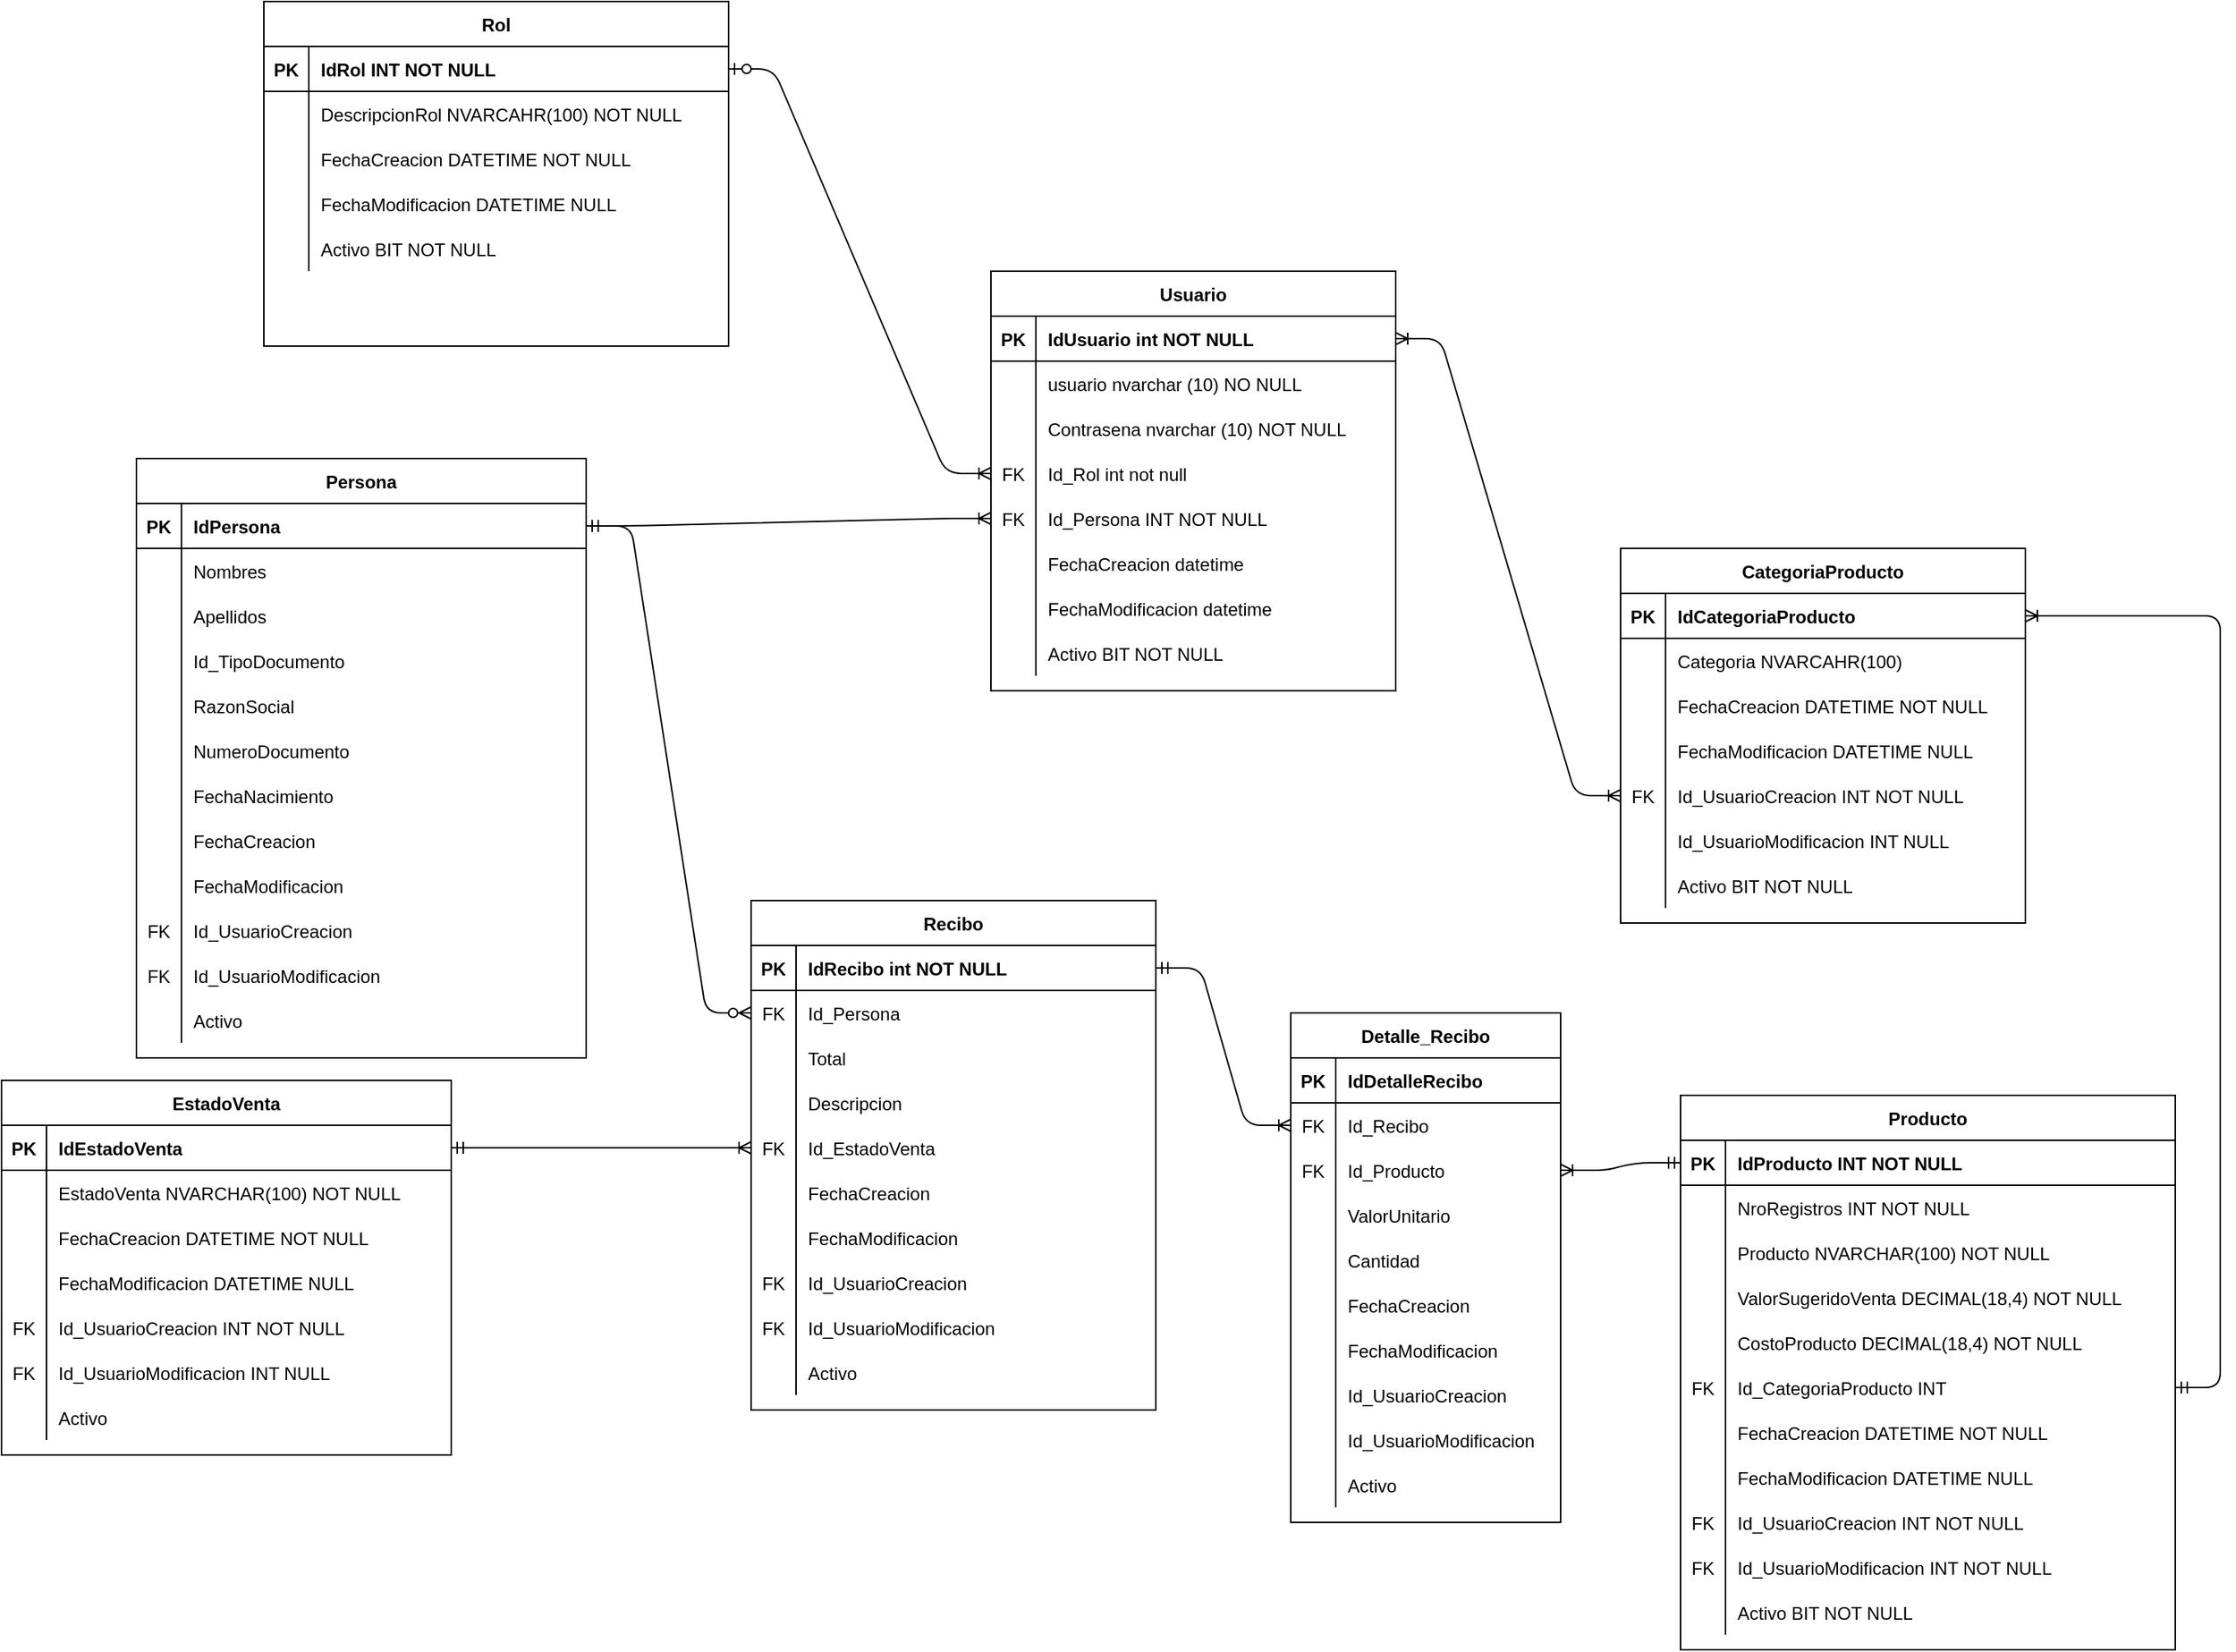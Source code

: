 <mxfile version="14.2.9" type="github" pages="2">
  <diagram id="R2lEEEUBdFMjLlhIrx00" name="Facturación">
    <mxGraphModel dx="1718" dy="1582" grid="1" gridSize="10" guides="1" tooltips="1" connect="1" arrows="1" fold="1" page="1" pageScale="1" pageWidth="850" pageHeight="1100" math="0" shadow="0" extFonts="Permanent Marker^https://fonts.googleapis.com/css?family=Permanent+Marker">
      <root>
        <mxCell id="0" />
        <mxCell id="1" parent="0" />
        <mxCell id="C-vyLk0tnHw3VtMMgP7b-23" value="Usuario" style="shape=table;startSize=30;container=1;collapsible=1;childLayout=tableLayout;fixedRows=1;rowLines=0;fontStyle=1;align=center;resizeLast=1;" parent="1" vertex="1">
          <mxGeometry x="340" y="30" width="270" height="280" as="geometry" />
        </mxCell>
        <mxCell id="C-vyLk0tnHw3VtMMgP7b-24" value="" style="shape=partialRectangle;collapsible=0;dropTarget=0;pointerEvents=0;fillColor=none;points=[[0,0.5],[1,0.5]];portConstraint=eastwest;top=0;left=0;right=0;bottom=1;" parent="C-vyLk0tnHw3VtMMgP7b-23" vertex="1">
          <mxGeometry y="30" width="270" height="30" as="geometry" />
        </mxCell>
        <mxCell id="C-vyLk0tnHw3VtMMgP7b-25" value="PK" style="shape=partialRectangle;overflow=hidden;connectable=0;fillColor=none;top=0;left=0;bottom=0;right=0;fontStyle=1;" parent="C-vyLk0tnHw3VtMMgP7b-24" vertex="1">
          <mxGeometry width="30" height="30" as="geometry" />
        </mxCell>
        <mxCell id="C-vyLk0tnHw3VtMMgP7b-26" value="IdUsuario int NOT NULL " style="shape=partialRectangle;overflow=hidden;connectable=0;fillColor=none;top=0;left=0;bottom=0;right=0;align=left;spacingLeft=6;fontStyle=1;" parent="C-vyLk0tnHw3VtMMgP7b-24" vertex="1">
          <mxGeometry x="30" width="240" height="30" as="geometry" />
        </mxCell>
        <mxCell id="C-vyLk0tnHw3VtMMgP7b-27" value="" style="shape=partialRectangle;collapsible=0;dropTarget=0;pointerEvents=0;fillColor=none;points=[[0,0.5],[1,0.5]];portConstraint=eastwest;top=0;left=0;right=0;bottom=0;" parent="C-vyLk0tnHw3VtMMgP7b-23" vertex="1">
          <mxGeometry y="60" width="270" height="30" as="geometry" />
        </mxCell>
        <mxCell id="C-vyLk0tnHw3VtMMgP7b-28" value="" style="shape=partialRectangle;overflow=hidden;connectable=0;fillColor=none;top=0;left=0;bottom=0;right=0;" parent="C-vyLk0tnHw3VtMMgP7b-27" vertex="1">
          <mxGeometry width="30" height="30" as="geometry" />
        </mxCell>
        <mxCell id="C-vyLk0tnHw3VtMMgP7b-29" value="usuario nvarchar (10) NO NULL" style="shape=partialRectangle;overflow=hidden;connectable=0;fillColor=none;top=0;left=0;bottom=0;right=0;align=left;spacingLeft=6;" parent="C-vyLk0tnHw3VtMMgP7b-27" vertex="1">
          <mxGeometry x="30" width="240" height="30" as="geometry" />
        </mxCell>
        <mxCell id="XPsWDnNVTqpPg8r4XzQB-25" value="" style="shape=partialRectangle;collapsible=0;dropTarget=0;pointerEvents=0;fillColor=none;points=[[0,0.5],[1,0.5]];portConstraint=eastwest;top=0;left=0;right=0;bottom=0;" parent="C-vyLk0tnHw3VtMMgP7b-23" vertex="1">
          <mxGeometry y="90" width="270" height="30" as="geometry" />
        </mxCell>
        <mxCell id="XPsWDnNVTqpPg8r4XzQB-26" value="" style="shape=partialRectangle;overflow=hidden;connectable=0;fillColor=none;top=0;left=0;bottom=0;right=0;" parent="XPsWDnNVTqpPg8r4XzQB-25" vertex="1">
          <mxGeometry width="30" height="30" as="geometry" />
        </mxCell>
        <mxCell id="XPsWDnNVTqpPg8r4XzQB-27" value="Contrasena nvarchar (10) NOT NULL" style="shape=partialRectangle;overflow=hidden;connectable=0;fillColor=none;top=0;left=0;bottom=0;right=0;align=left;spacingLeft=6;" parent="XPsWDnNVTqpPg8r4XzQB-25" vertex="1">
          <mxGeometry x="30" width="240" height="30" as="geometry" />
        </mxCell>
        <mxCell id="XPsWDnNVTqpPg8r4XzQB-28" value="" style="shape=partialRectangle;collapsible=0;dropTarget=0;pointerEvents=0;fillColor=none;points=[[0,0.5],[1,0.5]];portConstraint=eastwest;top=0;left=0;right=0;bottom=0;" parent="C-vyLk0tnHw3VtMMgP7b-23" vertex="1">
          <mxGeometry y="120" width="270" height="30" as="geometry" />
        </mxCell>
        <mxCell id="XPsWDnNVTqpPg8r4XzQB-29" value="FK" style="shape=partialRectangle;overflow=hidden;connectable=0;fillColor=none;top=0;left=0;bottom=0;right=0;" parent="XPsWDnNVTqpPg8r4XzQB-28" vertex="1">
          <mxGeometry width="30" height="30" as="geometry" />
        </mxCell>
        <mxCell id="XPsWDnNVTqpPg8r4XzQB-30" value="Id_Rol int not null" style="shape=partialRectangle;overflow=hidden;connectable=0;fillColor=none;top=0;left=0;bottom=0;right=0;align=left;spacingLeft=6;" parent="XPsWDnNVTqpPg8r4XzQB-28" vertex="1">
          <mxGeometry x="30" width="240" height="30" as="geometry" />
        </mxCell>
        <mxCell id="XPsWDnNVTqpPg8r4XzQB-32" value="" style="shape=partialRectangle;collapsible=0;dropTarget=0;pointerEvents=0;fillColor=none;points=[[0,0.5],[1,0.5]];portConstraint=eastwest;top=0;left=0;right=0;bottom=0;" parent="C-vyLk0tnHw3VtMMgP7b-23" vertex="1">
          <mxGeometry y="150" width="270" height="30" as="geometry" />
        </mxCell>
        <mxCell id="XPsWDnNVTqpPg8r4XzQB-33" value="FK" style="shape=partialRectangle;overflow=hidden;connectable=0;fillColor=none;top=0;left=0;bottom=0;right=0;" parent="XPsWDnNVTqpPg8r4XzQB-32" vertex="1">
          <mxGeometry width="30" height="30" as="geometry" />
        </mxCell>
        <mxCell id="XPsWDnNVTqpPg8r4XzQB-34" value="Id_Persona INT NOT NULL" style="shape=partialRectangle;overflow=hidden;connectable=0;fillColor=none;top=0;left=0;bottom=0;right=0;align=left;spacingLeft=6;" parent="XPsWDnNVTqpPg8r4XzQB-32" vertex="1">
          <mxGeometry x="30" width="240" height="30" as="geometry" />
        </mxCell>
        <mxCell id="4ii9ZVe7hYuOa1aeYBDG-227" value="" style="shape=partialRectangle;collapsible=0;dropTarget=0;pointerEvents=0;fillColor=none;points=[[0,0.5],[1,0.5]];portConstraint=eastwest;top=0;left=0;right=0;bottom=0;" parent="C-vyLk0tnHw3VtMMgP7b-23" vertex="1">
          <mxGeometry y="180" width="270" height="30" as="geometry" />
        </mxCell>
        <mxCell id="4ii9ZVe7hYuOa1aeYBDG-228" value="" style="shape=partialRectangle;overflow=hidden;connectable=0;fillColor=none;top=0;left=0;bottom=0;right=0;" parent="4ii9ZVe7hYuOa1aeYBDG-227" vertex="1">
          <mxGeometry width="30" height="30" as="geometry" />
        </mxCell>
        <mxCell id="4ii9ZVe7hYuOa1aeYBDG-229" value="FechaCreacion datetime" style="shape=partialRectangle;overflow=hidden;connectable=0;fillColor=none;top=0;left=0;bottom=0;right=0;align=left;spacingLeft=6;" parent="4ii9ZVe7hYuOa1aeYBDG-227" vertex="1">
          <mxGeometry x="30" width="240" height="30" as="geometry" />
        </mxCell>
        <mxCell id="4ii9ZVe7hYuOa1aeYBDG-33" value="" style="shape=partialRectangle;collapsible=0;dropTarget=0;pointerEvents=0;fillColor=none;points=[[0,0.5],[1,0.5]];portConstraint=eastwest;top=0;left=0;right=0;bottom=0;" parent="C-vyLk0tnHw3VtMMgP7b-23" vertex="1">
          <mxGeometry y="210" width="270" height="30" as="geometry" />
        </mxCell>
        <mxCell id="4ii9ZVe7hYuOa1aeYBDG-34" value="" style="shape=partialRectangle;overflow=hidden;connectable=0;fillColor=none;top=0;left=0;bottom=0;right=0;" parent="4ii9ZVe7hYuOa1aeYBDG-33" vertex="1">
          <mxGeometry width="30" height="30" as="geometry" />
        </mxCell>
        <mxCell id="4ii9ZVe7hYuOa1aeYBDG-35" value="FechaModificacion datetime" style="shape=partialRectangle;overflow=hidden;connectable=0;fillColor=none;top=0;left=0;bottom=0;right=0;align=left;spacingLeft=6;" parent="4ii9ZVe7hYuOa1aeYBDG-33" vertex="1">
          <mxGeometry x="30" width="240" height="30" as="geometry" />
        </mxCell>
        <mxCell id="4ii9ZVe7hYuOa1aeYBDG-36" value="" style="shape=partialRectangle;collapsible=0;dropTarget=0;pointerEvents=0;fillColor=none;points=[[0,0.5],[1,0.5]];portConstraint=eastwest;top=0;left=0;right=0;bottom=0;" parent="C-vyLk0tnHw3VtMMgP7b-23" vertex="1">
          <mxGeometry y="240" width="270" height="30" as="geometry" />
        </mxCell>
        <mxCell id="4ii9ZVe7hYuOa1aeYBDG-37" value="" style="shape=partialRectangle;overflow=hidden;connectable=0;fillColor=none;top=0;left=0;bottom=0;right=0;" parent="4ii9ZVe7hYuOa1aeYBDG-36" vertex="1">
          <mxGeometry width="30" height="30" as="geometry" />
        </mxCell>
        <mxCell id="4ii9ZVe7hYuOa1aeYBDG-38" value="Activo BIT NOT NULL" style="shape=partialRectangle;overflow=hidden;connectable=0;fillColor=none;top=0;left=0;bottom=0;right=0;align=left;spacingLeft=6;" parent="4ii9ZVe7hYuOa1aeYBDG-36" vertex="1">
          <mxGeometry x="30" width="240" height="30" as="geometry" />
        </mxCell>
        <mxCell id="XPsWDnNVTqpPg8r4XzQB-1" value="Rol" style="shape=table;startSize=30;container=1;collapsible=1;childLayout=tableLayout;fixedRows=1;rowLines=0;fontStyle=1;align=center;resizeLast=1;" parent="1" vertex="1">
          <mxGeometry x="-145" y="-150" width="310" height="230" as="geometry" />
        </mxCell>
        <mxCell id="XPsWDnNVTqpPg8r4XzQB-2" value="" style="shape=partialRectangle;collapsible=0;dropTarget=0;pointerEvents=0;fillColor=none;top=0;left=0;bottom=1;right=0;points=[[0,0.5],[1,0.5]];portConstraint=eastwest;" parent="XPsWDnNVTqpPg8r4XzQB-1" vertex="1">
          <mxGeometry y="30" width="310" height="30" as="geometry" />
        </mxCell>
        <mxCell id="XPsWDnNVTqpPg8r4XzQB-3" value="PK" style="shape=partialRectangle;connectable=0;fillColor=none;top=0;left=0;bottom=0;right=0;fontStyle=1;overflow=hidden;" parent="XPsWDnNVTqpPg8r4XzQB-2" vertex="1">
          <mxGeometry width="30" height="30" as="geometry" />
        </mxCell>
        <mxCell id="XPsWDnNVTqpPg8r4XzQB-4" value="IdRol INT NOT NULL" style="shape=partialRectangle;connectable=0;fillColor=none;top=0;left=0;bottom=0;right=0;align=left;spacingLeft=6;fontStyle=1;overflow=hidden;" parent="XPsWDnNVTqpPg8r4XzQB-2" vertex="1">
          <mxGeometry x="30" width="280" height="30" as="geometry" />
        </mxCell>
        <mxCell id="XPsWDnNVTqpPg8r4XzQB-5" value="" style="shape=partialRectangle;collapsible=0;dropTarget=0;pointerEvents=0;fillColor=none;top=0;left=0;bottom=0;right=0;points=[[0,0.5],[1,0.5]];portConstraint=eastwest;" parent="XPsWDnNVTqpPg8r4XzQB-1" vertex="1">
          <mxGeometry y="60" width="310" height="30" as="geometry" />
        </mxCell>
        <mxCell id="XPsWDnNVTqpPg8r4XzQB-6" value="" style="shape=partialRectangle;connectable=0;fillColor=none;top=0;left=0;bottom=0;right=0;editable=1;overflow=hidden;" parent="XPsWDnNVTqpPg8r4XzQB-5" vertex="1">
          <mxGeometry width="30" height="30" as="geometry" />
        </mxCell>
        <mxCell id="XPsWDnNVTqpPg8r4XzQB-7" value="DescripcionRol NVARCAHR(100) NOT NULL" style="shape=partialRectangle;connectable=0;fillColor=none;top=0;left=0;bottom=0;right=0;align=left;spacingLeft=6;overflow=hidden;" parent="XPsWDnNVTqpPg8r4XzQB-5" vertex="1">
          <mxGeometry x="30" width="280" height="30" as="geometry" />
        </mxCell>
        <mxCell id="XPsWDnNVTqpPg8r4XzQB-8" value="" style="shape=partialRectangle;collapsible=0;dropTarget=0;pointerEvents=0;fillColor=none;top=0;left=0;bottom=0;right=0;points=[[0,0.5],[1,0.5]];portConstraint=eastwest;" parent="XPsWDnNVTqpPg8r4XzQB-1" vertex="1">
          <mxGeometry y="90" width="310" height="30" as="geometry" />
        </mxCell>
        <mxCell id="XPsWDnNVTqpPg8r4XzQB-9" value="" style="shape=partialRectangle;connectable=0;fillColor=none;top=0;left=0;bottom=0;right=0;editable=1;overflow=hidden;" parent="XPsWDnNVTqpPg8r4XzQB-8" vertex="1">
          <mxGeometry width="30" height="30" as="geometry" />
        </mxCell>
        <mxCell id="XPsWDnNVTqpPg8r4XzQB-10" value="FechaCreacion DATETIME NOT NULL" style="shape=partialRectangle;connectable=0;fillColor=none;top=0;left=0;bottom=0;right=0;align=left;spacingLeft=6;overflow=hidden;" parent="XPsWDnNVTqpPg8r4XzQB-8" vertex="1">
          <mxGeometry x="30" width="280" height="30" as="geometry" />
        </mxCell>
        <mxCell id="XPsWDnNVTqpPg8r4XzQB-11" value="" style="shape=partialRectangle;collapsible=0;dropTarget=0;pointerEvents=0;fillColor=none;top=0;left=0;bottom=0;right=0;points=[[0,0.5],[1,0.5]];portConstraint=eastwest;" parent="XPsWDnNVTqpPg8r4XzQB-1" vertex="1">
          <mxGeometry y="120" width="310" height="30" as="geometry" />
        </mxCell>
        <mxCell id="XPsWDnNVTqpPg8r4XzQB-12" value="" style="shape=partialRectangle;connectable=0;fillColor=none;top=0;left=0;bottom=0;right=0;editable=1;overflow=hidden;" parent="XPsWDnNVTqpPg8r4XzQB-11" vertex="1">
          <mxGeometry width="30" height="30" as="geometry" />
        </mxCell>
        <mxCell id="XPsWDnNVTqpPg8r4XzQB-13" value="FechaModificacion DATETIME NULL" style="shape=partialRectangle;connectable=0;fillColor=none;top=0;left=0;bottom=0;right=0;align=left;spacingLeft=6;overflow=hidden;" parent="XPsWDnNVTqpPg8r4XzQB-11" vertex="1">
          <mxGeometry x="30" width="280" height="30" as="geometry" />
        </mxCell>
        <mxCell id="XPsWDnNVTqpPg8r4XzQB-21" value="" style="shape=partialRectangle;collapsible=0;dropTarget=0;pointerEvents=0;fillColor=none;top=0;left=0;bottom=0;right=0;points=[[0,0.5],[1,0.5]];portConstraint=eastwest;" parent="XPsWDnNVTqpPg8r4XzQB-1" vertex="1">
          <mxGeometry y="150" width="310" height="30" as="geometry" />
        </mxCell>
        <mxCell id="XPsWDnNVTqpPg8r4XzQB-22" value="" style="shape=partialRectangle;connectable=0;fillColor=none;top=0;left=0;bottom=0;right=0;editable=1;overflow=hidden;" parent="XPsWDnNVTqpPg8r4XzQB-21" vertex="1">
          <mxGeometry width="30" height="30" as="geometry" />
        </mxCell>
        <mxCell id="XPsWDnNVTqpPg8r4XzQB-23" value="Activo BIT NOT NULL" style="shape=partialRectangle;connectable=0;fillColor=none;top=0;left=0;bottom=0;right=0;align=left;spacingLeft=6;overflow=hidden;" parent="XPsWDnNVTqpPg8r4XzQB-21" vertex="1">
          <mxGeometry x="30" width="280" height="30" as="geometry" />
        </mxCell>
        <mxCell id="XPsWDnNVTqpPg8r4XzQB-14" value="" style="shape=partialRectangle;overflow=hidden;connectable=0;fillColor=none;top=0;left=0;bottom=0;right=0;" parent="1" vertex="1">
          <mxGeometry x="120" y="210" width="30" height="30" as="geometry" />
        </mxCell>
        <mxCell id="XPsWDnNVTqpPg8r4XzQB-16" value="" style="shape=partialRectangle;connectable=0;fillColor=none;top=0;left=0;bottom=0;right=0;editable=1;overflow=hidden;" parent="1" vertex="1">
          <mxGeometry x="470" y="280" width="30" height="30" as="geometry" />
        </mxCell>
        <mxCell id="XPsWDnNVTqpPg8r4XzQB-31" value="" style="edgeStyle=entityRelationEdgeStyle;fontSize=12;html=1;endArrow=ERoneToMany;startArrow=ERzeroToOne;" parent="1" source="XPsWDnNVTqpPg8r4XzQB-2" target="XPsWDnNVTqpPg8r4XzQB-28" edge="1">
          <mxGeometry width="100" height="100" relative="1" as="geometry">
            <mxPoint x="206" y="150" as="sourcePoint" />
            <mxPoint x="470" y="200" as="targetPoint" />
          </mxGeometry>
        </mxCell>
        <mxCell id="XPsWDnNVTqpPg8r4XzQB-35" value="" style="shape=partialRectangle;collapsible=0;dropTarget=0;pointerEvents=0;fillColor=none;points=[[0,0.5],[1,0.5]];portConstraint=eastwest;top=0;left=0;right=0;bottom=0;container=0;" parent="1" vertex="1">
          <mxGeometry x="320" y="270" width="270" height="30" as="geometry" />
        </mxCell>
        <mxCell id="VIUluWBBdW0KGijfRYDN-1" value="CategoriaProducto" style="shape=table;startSize=30;container=1;collapsible=1;childLayout=tableLayout;fixedRows=1;rowLines=0;fontStyle=1;align=center;resizeLast=1;" parent="1" vertex="1">
          <mxGeometry x="760" y="215" width="270" height="250" as="geometry" />
        </mxCell>
        <mxCell id="VIUluWBBdW0KGijfRYDN-2" value="" style="shape=partialRectangle;collapsible=0;dropTarget=0;pointerEvents=0;fillColor=none;points=[[0,0.5],[1,0.5]];portConstraint=eastwest;top=0;left=0;right=0;bottom=1;" parent="VIUluWBBdW0KGijfRYDN-1" vertex="1">
          <mxGeometry y="30" width="270" height="30" as="geometry" />
        </mxCell>
        <mxCell id="VIUluWBBdW0KGijfRYDN-3" value="PK" style="shape=partialRectangle;overflow=hidden;connectable=0;fillColor=none;top=0;left=0;bottom=0;right=0;fontStyle=1;" parent="VIUluWBBdW0KGijfRYDN-2" vertex="1">
          <mxGeometry width="30" height="30" as="geometry" />
        </mxCell>
        <mxCell id="VIUluWBBdW0KGijfRYDN-4" value="IdCategoriaProducto" style="shape=partialRectangle;overflow=hidden;connectable=0;fillColor=none;top=0;left=0;bottom=0;right=0;align=left;spacingLeft=6;fontStyle=1;" parent="VIUluWBBdW0KGijfRYDN-2" vertex="1">
          <mxGeometry x="30" width="240" height="30" as="geometry" />
        </mxCell>
        <mxCell id="VIUluWBBdW0KGijfRYDN-8" value="" style="shape=partialRectangle;collapsible=0;dropTarget=0;pointerEvents=0;fillColor=none;points=[[0,0.5],[1,0.5]];portConstraint=eastwest;top=0;left=0;right=0;bottom=0;" parent="VIUluWBBdW0KGijfRYDN-1" vertex="1">
          <mxGeometry y="60" width="270" height="30" as="geometry" />
        </mxCell>
        <mxCell id="VIUluWBBdW0KGijfRYDN-9" value="" style="shape=partialRectangle;overflow=hidden;connectable=0;fillColor=none;top=0;left=0;bottom=0;right=0;" parent="VIUluWBBdW0KGijfRYDN-8" vertex="1">
          <mxGeometry width="30" height="30" as="geometry" />
        </mxCell>
        <mxCell id="VIUluWBBdW0KGijfRYDN-10" value="Categoria NVARCAHR(100)" style="shape=partialRectangle;overflow=hidden;connectable=0;fillColor=none;top=0;left=0;bottom=0;right=0;align=left;spacingLeft=6;" parent="VIUluWBBdW0KGijfRYDN-8" vertex="1">
          <mxGeometry x="30" width="240" height="30" as="geometry" />
        </mxCell>
        <mxCell id="VIUluWBBdW0KGijfRYDN-14" value="" style="shape=partialRectangle;collapsible=0;dropTarget=0;pointerEvents=0;fillColor=none;points=[[0,0.5],[1,0.5]];portConstraint=eastwest;top=0;left=0;right=0;bottom=0;" parent="VIUluWBBdW0KGijfRYDN-1" vertex="1">
          <mxGeometry y="90" width="270" height="30" as="geometry" />
        </mxCell>
        <mxCell id="VIUluWBBdW0KGijfRYDN-15" value="" style="shape=partialRectangle;overflow=hidden;connectable=0;fillColor=none;top=0;left=0;bottom=0;right=0;" parent="VIUluWBBdW0KGijfRYDN-14" vertex="1">
          <mxGeometry width="30" height="30" as="geometry" />
        </mxCell>
        <mxCell id="VIUluWBBdW0KGijfRYDN-16" value="FechaCreacion DATETIME NOT NULL" style="shape=partialRectangle;overflow=hidden;connectable=0;fillColor=none;top=0;left=0;bottom=0;right=0;align=left;spacingLeft=6;" parent="VIUluWBBdW0KGijfRYDN-14" vertex="1">
          <mxGeometry x="30" width="240" height="30" as="geometry" />
        </mxCell>
        <mxCell id="4ii9ZVe7hYuOa1aeYBDG-4" value="" style="shape=partialRectangle;collapsible=0;dropTarget=0;pointerEvents=0;fillColor=none;points=[[0,0.5],[1,0.5]];portConstraint=eastwest;top=0;left=0;right=0;bottom=0;" parent="VIUluWBBdW0KGijfRYDN-1" vertex="1">
          <mxGeometry y="120" width="270" height="30" as="geometry" />
        </mxCell>
        <mxCell id="4ii9ZVe7hYuOa1aeYBDG-5" value="" style="shape=partialRectangle;overflow=hidden;connectable=0;fillColor=none;top=0;left=0;bottom=0;right=0;" parent="4ii9ZVe7hYuOa1aeYBDG-4" vertex="1">
          <mxGeometry width="30" height="30" as="geometry" />
        </mxCell>
        <mxCell id="4ii9ZVe7hYuOa1aeYBDG-6" value="FechaModificacion DATETIME NULL" style="shape=partialRectangle;overflow=hidden;connectable=0;fillColor=none;top=0;left=0;bottom=0;right=0;align=left;spacingLeft=6;" parent="4ii9ZVe7hYuOa1aeYBDG-4" vertex="1">
          <mxGeometry x="30" width="240" height="30" as="geometry" />
        </mxCell>
        <mxCell id="VIUluWBBdW0KGijfRYDN-11" value="" style="shape=partialRectangle;collapsible=0;dropTarget=0;pointerEvents=0;fillColor=none;points=[[0,0.5],[1,0.5]];portConstraint=eastwest;top=0;left=0;right=0;bottom=0;" parent="VIUluWBBdW0KGijfRYDN-1" vertex="1">
          <mxGeometry y="150" width="270" height="30" as="geometry" />
        </mxCell>
        <mxCell id="VIUluWBBdW0KGijfRYDN-12" value="FK" style="shape=partialRectangle;overflow=hidden;connectable=0;fillColor=none;top=0;left=0;bottom=0;right=0;" parent="VIUluWBBdW0KGijfRYDN-11" vertex="1">
          <mxGeometry width="30" height="30" as="geometry" />
        </mxCell>
        <mxCell id="VIUluWBBdW0KGijfRYDN-13" value="Id_UsuarioCreacion INT NOT NULL" style="shape=partialRectangle;overflow=hidden;connectable=0;fillColor=none;top=0;left=0;bottom=0;right=0;align=left;spacingLeft=6;" parent="VIUluWBBdW0KGijfRYDN-11" vertex="1">
          <mxGeometry x="30" width="240" height="30" as="geometry" />
        </mxCell>
        <mxCell id="4ii9ZVe7hYuOa1aeYBDG-1" value="" style="shape=partialRectangle;collapsible=0;dropTarget=0;pointerEvents=0;fillColor=none;points=[[0,0.5],[1,0.5]];portConstraint=eastwest;top=0;left=0;right=0;bottom=0;" parent="VIUluWBBdW0KGijfRYDN-1" vertex="1">
          <mxGeometry y="180" width="270" height="30" as="geometry" />
        </mxCell>
        <mxCell id="4ii9ZVe7hYuOa1aeYBDG-2" value="" style="shape=partialRectangle;overflow=hidden;connectable=0;fillColor=none;top=0;left=0;bottom=0;right=0;" parent="4ii9ZVe7hYuOa1aeYBDG-1" vertex="1">
          <mxGeometry width="30" height="30" as="geometry" />
        </mxCell>
        <mxCell id="4ii9ZVe7hYuOa1aeYBDG-3" value="Id_UsuarioModificacion INT NULL" style="shape=partialRectangle;overflow=hidden;connectable=0;fillColor=none;top=0;left=0;bottom=0;right=0;align=left;spacingLeft=6;" parent="4ii9ZVe7hYuOa1aeYBDG-1" vertex="1">
          <mxGeometry x="30" width="240" height="30" as="geometry" />
        </mxCell>
        <mxCell id="4ii9ZVe7hYuOa1aeYBDG-7" value="" style="shape=partialRectangle;collapsible=0;dropTarget=0;pointerEvents=0;fillColor=none;points=[[0,0.5],[1,0.5]];portConstraint=eastwest;top=0;left=0;right=0;bottom=0;" parent="VIUluWBBdW0KGijfRYDN-1" vertex="1">
          <mxGeometry y="210" width="270" height="30" as="geometry" />
        </mxCell>
        <mxCell id="4ii9ZVe7hYuOa1aeYBDG-8" value="" style="shape=partialRectangle;overflow=hidden;connectable=0;fillColor=none;top=0;left=0;bottom=0;right=0;" parent="4ii9ZVe7hYuOa1aeYBDG-7" vertex="1">
          <mxGeometry width="30" height="30" as="geometry" />
        </mxCell>
        <mxCell id="4ii9ZVe7hYuOa1aeYBDG-9" value="Activo BIT NOT NULL" style="shape=partialRectangle;overflow=hidden;connectable=0;fillColor=none;top=0;left=0;bottom=0;right=0;align=left;spacingLeft=6;" parent="4ii9ZVe7hYuOa1aeYBDG-7" vertex="1">
          <mxGeometry x="30" width="240" height="30" as="geometry" />
        </mxCell>
        <mxCell id="VIUluWBBdW0KGijfRYDN-19" value="" style="edgeStyle=entityRelationEdgeStyle;fontSize=12;html=1;endArrow=ERoneToMany;startArrow=ERoneToMany;exitX=1;exitY=0.5;exitDx=0;exitDy=0;startFill=0;" parent="1" source="C-vyLk0tnHw3VtMMgP7b-24" target="VIUluWBBdW0KGijfRYDN-11" edge="1">
          <mxGeometry width="100" height="100" relative="1" as="geometry">
            <mxPoint x="580.0" y="150.0" as="sourcePoint" />
            <mxPoint x="640" y="370" as="targetPoint" />
          </mxGeometry>
        </mxCell>
        <mxCell id="jLu7cjNIKmtrFTa0McVo-1" value="Producto" style="shape=table;startSize=30;container=1;collapsible=1;childLayout=tableLayout;fixedRows=1;rowLines=0;fontStyle=1;align=center;resizeLast=1;" parent="1" vertex="1">
          <mxGeometry x="800" y="580" width="330" height="370" as="geometry" />
        </mxCell>
        <mxCell id="jLu7cjNIKmtrFTa0McVo-2" value="" style="shape=partialRectangle;collapsible=0;dropTarget=0;pointerEvents=0;fillColor=none;points=[[0,0.5],[1,0.5]];portConstraint=eastwest;top=0;left=0;right=0;bottom=1;" parent="jLu7cjNIKmtrFTa0McVo-1" vertex="1">
          <mxGeometry y="30" width="330" height="30" as="geometry" />
        </mxCell>
        <mxCell id="jLu7cjNIKmtrFTa0McVo-3" value="PK" style="shape=partialRectangle;overflow=hidden;connectable=0;fillColor=none;top=0;left=0;bottom=0;right=0;fontStyle=1;" parent="jLu7cjNIKmtrFTa0McVo-2" vertex="1">
          <mxGeometry width="30" height="30" as="geometry" />
        </mxCell>
        <mxCell id="jLu7cjNIKmtrFTa0McVo-4" value="IdProducto INT NOT NULL" style="shape=partialRectangle;overflow=hidden;connectable=0;fillColor=none;top=0;left=0;bottom=0;right=0;align=left;spacingLeft=6;fontStyle=1;" parent="jLu7cjNIKmtrFTa0McVo-2" vertex="1">
          <mxGeometry x="30" width="300" height="30" as="geometry" />
        </mxCell>
        <mxCell id="jLu7cjNIKmtrFTa0McVo-5" value="" style="shape=partialRectangle;collapsible=0;dropTarget=0;pointerEvents=0;fillColor=none;points=[[0,0.5],[1,0.5]];portConstraint=eastwest;top=0;left=0;right=0;bottom=0;" parent="jLu7cjNIKmtrFTa0McVo-1" vertex="1">
          <mxGeometry y="60" width="330" height="30" as="geometry" />
        </mxCell>
        <mxCell id="jLu7cjNIKmtrFTa0McVo-6" value="" style="shape=partialRectangle;overflow=hidden;connectable=0;fillColor=none;top=0;left=0;bottom=0;right=0;" parent="jLu7cjNIKmtrFTa0McVo-5" vertex="1">
          <mxGeometry width="30" height="30" as="geometry" />
        </mxCell>
        <mxCell id="jLu7cjNIKmtrFTa0McVo-7" value="NroRegistros INT NOT NULL" style="shape=partialRectangle;overflow=hidden;connectable=0;fillColor=none;top=0;left=0;bottom=0;right=0;align=left;spacingLeft=6;" parent="jLu7cjNIKmtrFTa0McVo-5" vertex="1">
          <mxGeometry x="30" width="300" height="30" as="geometry" />
        </mxCell>
        <mxCell id="4ii9ZVe7hYuOa1aeYBDG-10" value="" style="shape=partialRectangle;collapsible=0;dropTarget=0;pointerEvents=0;fillColor=none;points=[[0,0.5],[1,0.5]];portConstraint=eastwest;top=0;left=0;right=0;bottom=0;" parent="jLu7cjNIKmtrFTa0McVo-1" vertex="1">
          <mxGeometry y="90" width="330" height="30" as="geometry" />
        </mxCell>
        <mxCell id="4ii9ZVe7hYuOa1aeYBDG-11" value="" style="shape=partialRectangle;overflow=hidden;connectable=0;fillColor=none;top=0;left=0;bottom=0;right=0;" parent="4ii9ZVe7hYuOa1aeYBDG-10" vertex="1">
          <mxGeometry width="30" height="30" as="geometry" />
        </mxCell>
        <mxCell id="4ii9ZVe7hYuOa1aeYBDG-12" value="Producto NVARCHAR(100) NOT NULL" style="shape=partialRectangle;overflow=hidden;connectable=0;fillColor=none;top=0;left=0;bottom=0;right=0;align=left;spacingLeft=6;" parent="4ii9ZVe7hYuOa1aeYBDG-10" vertex="1">
          <mxGeometry x="30" width="300" height="30" as="geometry" />
        </mxCell>
        <mxCell id="4ii9ZVe7hYuOa1aeYBDG-26" value="" style="shape=partialRectangle;collapsible=0;dropTarget=0;pointerEvents=0;fillColor=none;points=[[0,0.5],[1,0.5]];portConstraint=eastwest;top=0;left=0;right=0;bottom=0;" parent="jLu7cjNIKmtrFTa0McVo-1" vertex="1">
          <mxGeometry y="120" width="330" height="30" as="geometry" />
        </mxCell>
        <mxCell id="4ii9ZVe7hYuOa1aeYBDG-27" value="" style="shape=partialRectangle;overflow=hidden;connectable=0;fillColor=none;top=0;left=0;bottom=0;right=0;" parent="4ii9ZVe7hYuOa1aeYBDG-26" vertex="1">
          <mxGeometry width="30" height="30" as="geometry" />
        </mxCell>
        <mxCell id="4ii9ZVe7hYuOa1aeYBDG-28" value="ValorSugeridoVenta DECIMAL(18,4) NOT NULL" style="shape=partialRectangle;overflow=hidden;connectable=0;fillColor=none;top=0;left=0;bottom=0;right=0;align=left;spacingLeft=6;" parent="4ii9ZVe7hYuOa1aeYBDG-26" vertex="1">
          <mxGeometry x="30" width="300" height="30" as="geometry" />
        </mxCell>
        <mxCell id="4ii9ZVe7hYuOa1aeYBDG-29" value="" style="shape=partialRectangle;collapsible=0;dropTarget=0;pointerEvents=0;fillColor=none;points=[[0,0.5],[1,0.5]];portConstraint=eastwest;top=0;left=0;right=0;bottom=0;" parent="jLu7cjNIKmtrFTa0McVo-1" vertex="1">
          <mxGeometry y="150" width="330" height="30" as="geometry" />
        </mxCell>
        <mxCell id="4ii9ZVe7hYuOa1aeYBDG-30" value="" style="shape=partialRectangle;overflow=hidden;connectable=0;fillColor=none;top=0;left=0;bottom=0;right=0;" parent="4ii9ZVe7hYuOa1aeYBDG-29" vertex="1">
          <mxGeometry width="30" height="30" as="geometry" />
        </mxCell>
        <mxCell id="4ii9ZVe7hYuOa1aeYBDG-31" value="CostoProducto DECIMAL(18,4) NOT NULL" style="shape=partialRectangle;overflow=hidden;connectable=0;fillColor=none;top=0;left=0;bottom=0;right=0;align=left;spacingLeft=6;" parent="4ii9ZVe7hYuOa1aeYBDG-29" vertex="1">
          <mxGeometry x="30" width="300" height="30" as="geometry" />
        </mxCell>
        <mxCell id="4ii9ZVe7hYuOa1aeYBDG-22" value="" style="shape=partialRectangle;collapsible=0;dropTarget=0;pointerEvents=0;fillColor=none;points=[[0,0.5],[1,0.5]];portConstraint=eastwest;top=0;left=0;right=0;bottom=0;" parent="jLu7cjNIKmtrFTa0McVo-1" vertex="1">
          <mxGeometry y="180" width="330" height="30" as="geometry" />
        </mxCell>
        <mxCell id="4ii9ZVe7hYuOa1aeYBDG-23" value="FK" style="shape=partialRectangle;overflow=hidden;connectable=0;fillColor=none;top=0;left=0;bottom=0;right=0;" parent="4ii9ZVe7hYuOa1aeYBDG-22" vertex="1">
          <mxGeometry width="30" height="30" as="geometry" />
        </mxCell>
        <mxCell id="4ii9ZVe7hYuOa1aeYBDG-24" value="Id_CategoriaProducto INT" style="shape=partialRectangle;overflow=hidden;connectable=0;fillColor=none;top=0;left=0;bottom=0;right=0;align=left;spacingLeft=6;" parent="4ii9ZVe7hYuOa1aeYBDG-22" vertex="1">
          <mxGeometry x="30" width="300" height="30" as="geometry" />
        </mxCell>
        <mxCell id="jLu7cjNIKmtrFTa0McVo-8" value="" style="shape=partialRectangle;collapsible=0;dropTarget=0;pointerEvents=0;fillColor=none;points=[[0,0.5],[1,0.5]];portConstraint=eastwest;top=0;left=0;right=0;bottom=0;" parent="jLu7cjNIKmtrFTa0McVo-1" vertex="1">
          <mxGeometry y="210" width="330" height="30" as="geometry" />
        </mxCell>
        <mxCell id="jLu7cjNIKmtrFTa0McVo-9" value="" style="shape=partialRectangle;overflow=hidden;connectable=0;fillColor=none;top=0;left=0;bottom=0;right=0;" parent="jLu7cjNIKmtrFTa0McVo-8" vertex="1">
          <mxGeometry width="30" height="30" as="geometry" />
        </mxCell>
        <mxCell id="jLu7cjNIKmtrFTa0McVo-10" value="FechaCreacion DATETIME NOT NULL" style="shape=partialRectangle;overflow=hidden;connectable=0;fillColor=none;top=0;left=0;bottom=0;right=0;align=left;spacingLeft=6;" parent="jLu7cjNIKmtrFTa0McVo-8" vertex="1">
          <mxGeometry x="30" width="300" height="30" as="geometry" />
        </mxCell>
        <mxCell id="jLu7cjNIKmtrFTa0McVo-14" value="" style="shape=partialRectangle;collapsible=0;dropTarget=0;pointerEvents=0;fillColor=none;points=[[0,0.5],[1,0.5]];portConstraint=eastwest;top=0;left=0;right=0;bottom=0;" parent="jLu7cjNIKmtrFTa0McVo-1" vertex="1">
          <mxGeometry y="240" width="330" height="30" as="geometry" />
        </mxCell>
        <mxCell id="jLu7cjNIKmtrFTa0McVo-15" value="" style="shape=partialRectangle;overflow=hidden;connectable=0;fillColor=none;top=0;left=0;bottom=0;right=0;" parent="jLu7cjNIKmtrFTa0McVo-14" vertex="1">
          <mxGeometry width="30" height="30" as="geometry" />
        </mxCell>
        <mxCell id="jLu7cjNIKmtrFTa0McVo-16" value="FechaModificacion DATETIME NULL" style="shape=partialRectangle;overflow=hidden;connectable=0;fillColor=none;top=0;left=0;bottom=0;right=0;align=left;spacingLeft=6;" parent="jLu7cjNIKmtrFTa0McVo-14" vertex="1">
          <mxGeometry x="30" width="300" height="30" as="geometry" />
        </mxCell>
        <mxCell id="4ii9ZVe7hYuOa1aeYBDG-13" value="" style="shape=partialRectangle;collapsible=0;dropTarget=0;pointerEvents=0;fillColor=none;points=[[0,0.5],[1,0.5]];portConstraint=eastwest;top=0;left=0;right=0;bottom=0;" parent="jLu7cjNIKmtrFTa0McVo-1" vertex="1">
          <mxGeometry y="270" width="330" height="30" as="geometry" />
        </mxCell>
        <mxCell id="4ii9ZVe7hYuOa1aeYBDG-14" value="FK" style="shape=partialRectangle;overflow=hidden;connectable=0;fillColor=none;top=0;left=0;bottom=0;right=0;" parent="4ii9ZVe7hYuOa1aeYBDG-13" vertex="1">
          <mxGeometry width="30" height="30" as="geometry" />
        </mxCell>
        <mxCell id="4ii9ZVe7hYuOa1aeYBDG-15" value="Id_UsuarioCreacion INT NOT NULL" style="shape=partialRectangle;overflow=hidden;connectable=0;fillColor=none;top=0;left=0;bottom=0;right=0;align=left;spacingLeft=6;" parent="4ii9ZVe7hYuOa1aeYBDG-13" vertex="1">
          <mxGeometry x="30" width="300" height="30" as="geometry" />
        </mxCell>
        <mxCell id="4ii9ZVe7hYuOa1aeYBDG-16" value="" style="shape=partialRectangle;collapsible=0;dropTarget=0;pointerEvents=0;fillColor=none;points=[[0,0.5],[1,0.5]];portConstraint=eastwest;top=0;left=0;right=0;bottom=0;" parent="jLu7cjNIKmtrFTa0McVo-1" vertex="1">
          <mxGeometry y="300" width="330" height="30" as="geometry" />
        </mxCell>
        <mxCell id="4ii9ZVe7hYuOa1aeYBDG-17" value="FK" style="shape=partialRectangle;overflow=hidden;connectable=0;fillColor=none;top=0;left=0;bottom=0;right=0;" parent="4ii9ZVe7hYuOa1aeYBDG-16" vertex="1">
          <mxGeometry width="30" height="30" as="geometry" />
        </mxCell>
        <mxCell id="4ii9ZVe7hYuOa1aeYBDG-18" value="Id_UsuarioModificacion INT NOT NULL" style="shape=partialRectangle;overflow=hidden;connectable=0;fillColor=none;top=0;left=0;bottom=0;right=0;align=left;spacingLeft=6;" parent="4ii9ZVe7hYuOa1aeYBDG-16" vertex="1">
          <mxGeometry x="30" width="300" height="30" as="geometry" />
        </mxCell>
        <mxCell id="4ii9ZVe7hYuOa1aeYBDG-19" value="" style="shape=partialRectangle;collapsible=0;dropTarget=0;pointerEvents=0;fillColor=none;points=[[0,0.5],[1,0.5]];portConstraint=eastwest;top=0;left=0;right=0;bottom=0;" parent="jLu7cjNIKmtrFTa0McVo-1" vertex="1">
          <mxGeometry y="330" width="330" height="30" as="geometry" />
        </mxCell>
        <mxCell id="4ii9ZVe7hYuOa1aeYBDG-20" value="" style="shape=partialRectangle;overflow=hidden;connectable=0;fillColor=none;top=0;left=0;bottom=0;right=0;" parent="4ii9ZVe7hYuOa1aeYBDG-19" vertex="1">
          <mxGeometry width="30" height="30" as="geometry" />
        </mxCell>
        <mxCell id="4ii9ZVe7hYuOa1aeYBDG-21" value="Activo BIT NOT NULL" style="shape=partialRectangle;overflow=hidden;connectable=0;fillColor=none;top=0;left=0;bottom=0;right=0;align=left;spacingLeft=6;" parent="4ii9ZVe7hYuOa1aeYBDG-19" vertex="1">
          <mxGeometry x="30" width="300" height="30" as="geometry" />
        </mxCell>
        <mxCell id="jLu7cjNIKmtrFTa0McVo-17" value="" style="shape=partialRectangle;collapsible=0;dropTarget=0;pointerEvents=0;fillColor=none;points=[[0,0.5],[1,0.5]];portConstraint=eastwest;top=0;left=0;right=0;bottom=0;" parent="1" vertex="1">
          <mxGeometry x="770" y="50" width="270" height="30" as="geometry" />
        </mxCell>
        <mxCell id="jLu7cjNIKmtrFTa0McVo-18" value="" style="shape=partialRectangle;overflow=hidden;connectable=0;fillColor=none;top=0;left=0;bottom=0;right=0;" parent="jLu7cjNIKmtrFTa0McVo-17" vertex="1">
          <mxGeometry x="-60" y="-30" width="30" height="30" as="geometry" />
        </mxCell>
        <mxCell id="XPsWDnNVTqpPg8r4XzQB-36" value="" style="shape=partialRectangle;overflow=hidden;connectable=0;fillColor=none;top=0;left=0;bottom=0;right=0;" parent="1" vertex="1">
          <mxGeometry x="320" y="270" width="30" height="30" as="geometry" />
        </mxCell>
        <mxCell id="jLu7cjNIKmtrFTa0McVo-47" value="Detalle_Recibo" style="shape=table;startSize=30;container=1;collapsible=1;childLayout=tableLayout;fixedRows=1;rowLines=0;fontStyle=1;align=center;resizeLast=1;" parent="1" vertex="1">
          <mxGeometry x="540" y="525" width="180" height="340" as="geometry">
            <mxRectangle x="540" y="525" width="120" height="30" as="alternateBounds" />
          </mxGeometry>
        </mxCell>
        <mxCell id="jLu7cjNIKmtrFTa0McVo-48" value="" style="shape=partialRectangle;collapsible=0;dropTarget=0;pointerEvents=0;fillColor=none;top=0;left=0;bottom=1;right=0;points=[[0,0.5],[1,0.5]];portConstraint=eastwest;" parent="jLu7cjNIKmtrFTa0McVo-47" vertex="1">
          <mxGeometry y="30" width="180" height="30" as="geometry" />
        </mxCell>
        <mxCell id="jLu7cjNIKmtrFTa0McVo-49" value="PK" style="shape=partialRectangle;connectable=0;fillColor=none;top=0;left=0;bottom=0;right=0;fontStyle=1;overflow=hidden;" parent="jLu7cjNIKmtrFTa0McVo-48" vertex="1">
          <mxGeometry width="30" height="30" as="geometry" />
        </mxCell>
        <mxCell id="jLu7cjNIKmtrFTa0McVo-50" value="IdDetalleRecibo" style="shape=partialRectangle;connectable=0;fillColor=none;top=0;left=0;bottom=0;right=0;align=left;spacingLeft=6;fontStyle=1;overflow=hidden;" parent="jLu7cjNIKmtrFTa0McVo-48" vertex="1">
          <mxGeometry x="30" width="150" height="30" as="geometry" />
        </mxCell>
        <mxCell id="jLu7cjNIKmtrFTa0McVo-51" value="" style="shape=partialRectangle;collapsible=0;dropTarget=0;pointerEvents=0;fillColor=none;top=0;left=0;bottom=0;right=0;points=[[0,0.5],[1,0.5]];portConstraint=eastwest;" parent="jLu7cjNIKmtrFTa0McVo-47" vertex="1">
          <mxGeometry y="60" width="180" height="30" as="geometry" />
        </mxCell>
        <mxCell id="jLu7cjNIKmtrFTa0McVo-52" value="FK" style="shape=partialRectangle;connectable=0;fillColor=none;top=0;left=0;bottom=0;right=0;editable=1;overflow=hidden;" parent="jLu7cjNIKmtrFTa0McVo-51" vertex="1">
          <mxGeometry width="30" height="30" as="geometry" />
        </mxCell>
        <mxCell id="jLu7cjNIKmtrFTa0McVo-53" value="Id_Recibo" style="shape=partialRectangle;connectable=0;fillColor=none;top=0;left=0;bottom=0;right=0;align=left;spacingLeft=6;overflow=hidden;" parent="jLu7cjNIKmtrFTa0McVo-51" vertex="1">
          <mxGeometry x="30" width="150" height="30" as="geometry" />
        </mxCell>
        <mxCell id="4ii9ZVe7hYuOa1aeYBDG-163" value="" style="shape=partialRectangle;collapsible=0;dropTarget=0;pointerEvents=0;fillColor=none;top=0;left=0;bottom=0;right=0;points=[[0,0.5],[1,0.5]];portConstraint=eastwest;" parent="jLu7cjNIKmtrFTa0McVo-47" vertex="1">
          <mxGeometry y="90" width="180" height="30" as="geometry" />
        </mxCell>
        <mxCell id="4ii9ZVe7hYuOa1aeYBDG-164" value="FK" style="shape=partialRectangle;connectable=0;fillColor=none;top=0;left=0;bottom=0;right=0;editable=1;overflow=hidden;" parent="4ii9ZVe7hYuOa1aeYBDG-163" vertex="1">
          <mxGeometry width="30" height="30" as="geometry" />
        </mxCell>
        <mxCell id="4ii9ZVe7hYuOa1aeYBDG-165" value="Id_Producto" style="shape=partialRectangle;connectable=0;fillColor=none;top=0;left=0;bottom=0;right=0;align=left;spacingLeft=6;overflow=hidden;" parent="4ii9ZVe7hYuOa1aeYBDG-163" vertex="1">
          <mxGeometry x="30" width="150" height="30" as="geometry" />
        </mxCell>
        <mxCell id="4ii9ZVe7hYuOa1aeYBDG-166" value="" style="shape=partialRectangle;collapsible=0;dropTarget=0;pointerEvents=0;fillColor=none;top=0;left=0;bottom=0;right=0;points=[[0,0.5],[1,0.5]];portConstraint=eastwest;" parent="jLu7cjNIKmtrFTa0McVo-47" vertex="1">
          <mxGeometry y="120" width="180" height="30" as="geometry" />
        </mxCell>
        <mxCell id="4ii9ZVe7hYuOa1aeYBDG-167" value="" style="shape=partialRectangle;connectable=0;fillColor=none;top=0;left=0;bottom=0;right=0;editable=1;overflow=hidden;" parent="4ii9ZVe7hYuOa1aeYBDG-166" vertex="1">
          <mxGeometry width="30" height="30" as="geometry" />
        </mxCell>
        <mxCell id="4ii9ZVe7hYuOa1aeYBDG-168" value="ValorUnitario" style="shape=partialRectangle;connectable=0;fillColor=none;top=0;left=0;bottom=0;right=0;align=left;spacingLeft=6;overflow=hidden;" parent="4ii9ZVe7hYuOa1aeYBDG-166" vertex="1">
          <mxGeometry x="30" width="150" height="30" as="geometry" />
        </mxCell>
        <mxCell id="4ii9ZVe7hYuOa1aeYBDG-169" value="" style="shape=partialRectangle;collapsible=0;dropTarget=0;pointerEvents=0;fillColor=none;top=0;left=0;bottom=0;right=0;points=[[0,0.5],[1,0.5]];portConstraint=eastwest;" parent="jLu7cjNIKmtrFTa0McVo-47" vertex="1">
          <mxGeometry y="150" width="180" height="30" as="geometry" />
        </mxCell>
        <mxCell id="4ii9ZVe7hYuOa1aeYBDG-170" value="" style="shape=partialRectangle;connectable=0;fillColor=none;top=0;left=0;bottom=0;right=0;editable=1;overflow=hidden;" parent="4ii9ZVe7hYuOa1aeYBDG-169" vertex="1">
          <mxGeometry width="30" height="30" as="geometry" />
        </mxCell>
        <mxCell id="4ii9ZVe7hYuOa1aeYBDG-171" value="Cantidad" style="shape=partialRectangle;connectable=0;fillColor=none;top=0;left=0;bottom=0;right=0;align=left;spacingLeft=6;overflow=hidden;" parent="4ii9ZVe7hYuOa1aeYBDG-169" vertex="1">
          <mxGeometry x="30" width="150" height="30" as="geometry" />
        </mxCell>
        <mxCell id="jLu7cjNIKmtrFTa0McVo-54" value="" style="shape=partialRectangle;collapsible=0;dropTarget=0;pointerEvents=0;fillColor=none;top=0;left=0;bottom=0;right=0;points=[[0,0.5],[1,0.5]];portConstraint=eastwest;" parent="jLu7cjNIKmtrFTa0McVo-47" vertex="1">
          <mxGeometry y="180" width="180" height="30" as="geometry" />
        </mxCell>
        <mxCell id="jLu7cjNIKmtrFTa0McVo-55" value="" style="shape=partialRectangle;connectable=0;fillColor=none;top=0;left=0;bottom=0;right=0;editable=1;overflow=hidden;" parent="jLu7cjNIKmtrFTa0McVo-54" vertex="1">
          <mxGeometry width="30" height="30" as="geometry" />
        </mxCell>
        <mxCell id="jLu7cjNIKmtrFTa0McVo-56" value="FechaCreacion" style="shape=partialRectangle;connectable=0;fillColor=none;top=0;left=0;bottom=0;right=0;align=left;spacingLeft=6;overflow=hidden;" parent="jLu7cjNIKmtrFTa0McVo-54" vertex="1">
          <mxGeometry x="30" width="150" height="30" as="geometry" />
        </mxCell>
        <mxCell id="jLu7cjNIKmtrFTa0McVo-57" value="" style="shape=partialRectangle;collapsible=0;dropTarget=0;pointerEvents=0;fillColor=none;top=0;left=0;bottom=0;right=0;points=[[0,0.5],[1,0.5]];portConstraint=eastwest;" parent="jLu7cjNIKmtrFTa0McVo-47" vertex="1">
          <mxGeometry y="210" width="180" height="30" as="geometry" />
        </mxCell>
        <mxCell id="jLu7cjNIKmtrFTa0McVo-58" value="" style="shape=partialRectangle;connectable=0;fillColor=none;top=0;left=0;bottom=0;right=0;editable=1;overflow=hidden;" parent="jLu7cjNIKmtrFTa0McVo-57" vertex="1">
          <mxGeometry width="30" height="30" as="geometry" />
        </mxCell>
        <mxCell id="jLu7cjNIKmtrFTa0McVo-59" value="FechaModificacion" style="shape=partialRectangle;connectable=0;fillColor=none;top=0;left=0;bottom=0;right=0;align=left;spacingLeft=6;overflow=hidden;" parent="jLu7cjNIKmtrFTa0McVo-57" vertex="1">
          <mxGeometry x="30" width="150" height="30" as="geometry" />
        </mxCell>
        <mxCell id="4ii9ZVe7hYuOa1aeYBDG-172" value="" style="shape=partialRectangle;collapsible=0;dropTarget=0;pointerEvents=0;fillColor=none;top=0;left=0;bottom=0;right=0;points=[[0,0.5],[1,0.5]];portConstraint=eastwest;" parent="jLu7cjNIKmtrFTa0McVo-47" vertex="1">
          <mxGeometry y="240" width="180" height="30" as="geometry" />
        </mxCell>
        <mxCell id="4ii9ZVe7hYuOa1aeYBDG-173" value="" style="shape=partialRectangle;connectable=0;fillColor=none;top=0;left=0;bottom=0;right=0;editable=1;overflow=hidden;" parent="4ii9ZVe7hYuOa1aeYBDG-172" vertex="1">
          <mxGeometry width="30" height="30" as="geometry" />
        </mxCell>
        <mxCell id="4ii9ZVe7hYuOa1aeYBDG-174" value="Id_UsuarioCreacion" style="shape=partialRectangle;connectable=0;fillColor=none;top=0;left=0;bottom=0;right=0;align=left;spacingLeft=6;overflow=hidden;" parent="4ii9ZVe7hYuOa1aeYBDG-172" vertex="1">
          <mxGeometry x="30" width="150" height="30" as="geometry" />
        </mxCell>
        <mxCell id="4ii9ZVe7hYuOa1aeYBDG-175" value="" style="shape=partialRectangle;collapsible=0;dropTarget=0;pointerEvents=0;fillColor=none;top=0;left=0;bottom=0;right=0;points=[[0,0.5],[1,0.5]];portConstraint=eastwest;" parent="jLu7cjNIKmtrFTa0McVo-47" vertex="1">
          <mxGeometry y="270" width="180" height="30" as="geometry" />
        </mxCell>
        <mxCell id="4ii9ZVe7hYuOa1aeYBDG-176" value="" style="shape=partialRectangle;connectable=0;fillColor=none;top=0;left=0;bottom=0;right=0;editable=1;overflow=hidden;" parent="4ii9ZVe7hYuOa1aeYBDG-175" vertex="1">
          <mxGeometry width="30" height="30" as="geometry" />
        </mxCell>
        <mxCell id="4ii9ZVe7hYuOa1aeYBDG-177" value="Id_UsuarioModificacion" style="shape=partialRectangle;connectable=0;fillColor=none;top=0;left=0;bottom=0;right=0;align=left;spacingLeft=6;overflow=hidden;" parent="4ii9ZVe7hYuOa1aeYBDG-175" vertex="1">
          <mxGeometry x="30" width="150" height="30" as="geometry" />
        </mxCell>
        <mxCell id="jLu7cjNIKmtrFTa0McVo-60" value="" style="shape=partialRectangle;collapsible=0;dropTarget=0;pointerEvents=0;fillColor=none;top=0;left=0;bottom=0;right=0;points=[[0,0.5],[1,0.5]];portConstraint=eastwest;" parent="jLu7cjNIKmtrFTa0McVo-47" vertex="1">
          <mxGeometry y="300" width="180" height="30" as="geometry" />
        </mxCell>
        <mxCell id="jLu7cjNIKmtrFTa0McVo-61" value="" style="shape=partialRectangle;connectable=0;fillColor=none;top=0;left=0;bottom=0;right=0;editable=1;overflow=hidden;" parent="jLu7cjNIKmtrFTa0McVo-60" vertex="1">
          <mxGeometry width="30" height="30" as="geometry" />
        </mxCell>
        <mxCell id="jLu7cjNIKmtrFTa0McVo-62" value="Activo" style="shape=partialRectangle;connectable=0;fillColor=none;top=0;left=0;bottom=0;right=0;align=left;spacingLeft=6;overflow=hidden;" parent="jLu7cjNIKmtrFTa0McVo-60" vertex="1">
          <mxGeometry x="30" width="150" height="30" as="geometry" />
        </mxCell>
        <mxCell id="4ii9ZVe7hYuOa1aeYBDG-25" value="" style="edgeStyle=entityRelationEdgeStyle;fontSize=12;html=1;endArrow=ERoneToMany;startArrow=ERmandOne;" parent="1" source="4ii9ZVe7hYuOa1aeYBDG-22" target="VIUluWBBdW0KGijfRYDN-2" edge="1">
          <mxGeometry width="100" height="100" relative="1" as="geometry">
            <mxPoint x="680" y="590" as="sourcePoint" />
            <mxPoint x="780" y="490" as="targetPoint" />
          </mxGeometry>
        </mxCell>
        <mxCell id="4ii9ZVe7hYuOa1aeYBDG-119" value="EstadoVenta" style="shape=table;startSize=30;container=1;collapsible=1;childLayout=tableLayout;fixedRows=1;rowLines=0;fontStyle=1;align=center;resizeLast=1;" parent="1" vertex="1">
          <mxGeometry x="-320" y="570" width="300" height="250" as="geometry">
            <mxRectangle x="-320" y="570" width="100" height="30" as="alternateBounds" />
          </mxGeometry>
        </mxCell>
        <mxCell id="4ii9ZVe7hYuOa1aeYBDG-120" value="" style="shape=partialRectangle;collapsible=0;dropTarget=0;pointerEvents=0;fillColor=none;top=0;left=0;bottom=1;right=0;points=[[0,0.5],[1,0.5]];portConstraint=eastwest;" parent="4ii9ZVe7hYuOa1aeYBDG-119" vertex="1">
          <mxGeometry y="30" width="300" height="30" as="geometry" />
        </mxCell>
        <mxCell id="4ii9ZVe7hYuOa1aeYBDG-121" value="PK" style="shape=partialRectangle;connectable=0;fillColor=none;top=0;left=0;bottom=0;right=0;fontStyle=1;overflow=hidden;" parent="4ii9ZVe7hYuOa1aeYBDG-120" vertex="1">
          <mxGeometry width="30" height="30" as="geometry" />
        </mxCell>
        <mxCell id="4ii9ZVe7hYuOa1aeYBDG-122" value="IdEstadoVenta" style="shape=partialRectangle;connectable=0;fillColor=none;top=0;left=0;bottom=0;right=0;align=left;spacingLeft=6;fontStyle=1;overflow=hidden;" parent="4ii9ZVe7hYuOa1aeYBDG-120" vertex="1">
          <mxGeometry x="30" width="270" height="30" as="geometry" />
        </mxCell>
        <mxCell id="4ii9ZVe7hYuOa1aeYBDG-123" value="" style="shape=partialRectangle;collapsible=0;dropTarget=0;pointerEvents=0;fillColor=none;top=0;left=0;bottom=0;right=0;points=[[0,0.5],[1,0.5]];portConstraint=eastwest;" parent="4ii9ZVe7hYuOa1aeYBDG-119" vertex="1">
          <mxGeometry y="60" width="300" height="30" as="geometry" />
        </mxCell>
        <mxCell id="4ii9ZVe7hYuOa1aeYBDG-124" value="" style="shape=partialRectangle;connectable=0;fillColor=none;top=0;left=0;bottom=0;right=0;editable=1;overflow=hidden;" parent="4ii9ZVe7hYuOa1aeYBDG-123" vertex="1">
          <mxGeometry width="30" height="30" as="geometry" />
        </mxCell>
        <mxCell id="4ii9ZVe7hYuOa1aeYBDG-125" value="EstadoVenta NVARCHAR(100) NOT NULL " style="shape=partialRectangle;connectable=0;fillColor=none;top=0;left=0;bottom=0;right=0;align=left;spacingLeft=6;overflow=hidden;" parent="4ii9ZVe7hYuOa1aeYBDG-123" vertex="1">
          <mxGeometry x="30" width="270" height="30" as="geometry" />
        </mxCell>
        <mxCell id="4ii9ZVe7hYuOa1aeYBDG-126" value="" style="shape=partialRectangle;collapsible=0;dropTarget=0;pointerEvents=0;fillColor=none;top=0;left=0;bottom=0;right=0;points=[[0,0.5],[1,0.5]];portConstraint=eastwest;" parent="4ii9ZVe7hYuOa1aeYBDG-119" vertex="1">
          <mxGeometry y="90" width="300" height="30" as="geometry" />
        </mxCell>
        <mxCell id="4ii9ZVe7hYuOa1aeYBDG-127" value="" style="shape=partialRectangle;connectable=0;fillColor=none;top=0;left=0;bottom=0;right=0;editable=1;overflow=hidden;" parent="4ii9ZVe7hYuOa1aeYBDG-126" vertex="1">
          <mxGeometry width="30" height="30" as="geometry" />
        </mxCell>
        <mxCell id="4ii9ZVe7hYuOa1aeYBDG-128" value="FechaCreacion DATETIME NOT NULL" style="shape=partialRectangle;connectable=0;fillColor=none;top=0;left=0;bottom=0;right=0;align=left;spacingLeft=6;overflow=hidden;" parent="4ii9ZVe7hYuOa1aeYBDG-126" vertex="1">
          <mxGeometry x="30" width="270" height="30" as="geometry" />
        </mxCell>
        <mxCell id="4ii9ZVe7hYuOa1aeYBDG-135" value="" style="shape=partialRectangle;collapsible=0;dropTarget=0;pointerEvents=0;fillColor=none;top=0;left=0;bottom=0;right=0;points=[[0,0.5],[1,0.5]];portConstraint=eastwest;" parent="4ii9ZVe7hYuOa1aeYBDG-119" vertex="1">
          <mxGeometry y="120" width="300" height="30" as="geometry" />
        </mxCell>
        <mxCell id="4ii9ZVe7hYuOa1aeYBDG-136" value="" style="shape=partialRectangle;connectable=0;fillColor=none;top=0;left=0;bottom=0;right=0;editable=1;overflow=hidden;" parent="4ii9ZVe7hYuOa1aeYBDG-135" vertex="1">
          <mxGeometry width="30" height="30" as="geometry" />
        </mxCell>
        <mxCell id="4ii9ZVe7hYuOa1aeYBDG-137" value="FechaModificacion DATETIME NULL" style="shape=partialRectangle;connectable=0;fillColor=none;top=0;left=0;bottom=0;right=0;align=left;spacingLeft=6;overflow=hidden;" parent="4ii9ZVe7hYuOa1aeYBDG-135" vertex="1">
          <mxGeometry x="30" width="270" height="30" as="geometry" />
        </mxCell>
        <mxCell id="4ii9ZVe7hYuOa1aeYBDG-129" value="" style="shape=partialRectangle;collapsible=0;dropTarget=0;pointerEvents=0;fillColor=none;top=0;left=0;bottom=0;right=0;points=[[0,0.5],[1,0.5]];portConstraint=eastwest;" parent="4ii9ZVe7hYuOa1aeYBDG-119" vertex="1">
          <mxGeometry y="150" width="300" height="30" as="geometry" />
        </mxCell>
        <mxCell id="4ii9ZVe7hYuOa1aeYBDG-130" value="FK" style="shape=partialRectangle;connectable=0;fillColor=none;top=0;left=0;bottom=0;right=0;editable=1;overflow=hidden;" parent="4ii9ZVe7hYuOa1aeYBDG-129" vertex="1">
          <mxGeometry width="30" height="30" as="geometry" />
        </mxCell>
        <mxCell id="4ii9ZVe7hYuOa1aeYBDG-131" value="Id_UsuarioCreacion INT NOT NULL " style="shape=partialRectangle;connectable=0;fillColor=none;top=0;left=0;bottom=0;right=0;align=left;spacingLeft=6;overflow=hidden;" parent="4ii9ZVe7hYuOa1aeYBDG-129" vertex="1">
          <mxGeometry x="30" width="270" height="30" as="geometry" />
        </mxCell>
        <mxCell id="4ii9ZVe7hYuOa1aeYBDG-132" value="" style="shape=partialRectangle;collapsible=0;dropTarget=0;pointerEvents=0;fillColor=none;top=0;left=0;bottom=0;right=0;points=[[0,0.5],[1,0.5]];portConstraint=eastwest;" parent="4ii9ZVe7hYuOa1aeYBDG-119" vertex="1">
          <mxGeometry y="180" width="300" height="30" as="geometry" />
        </mxCell>
        <mxCell id="4ii9ZVe7hYuOa1aeYBDG-133" value="FK" style="shape=partialRectangle;connectable=0;fillColor=none;top=0;left=0;bottom=0;right=0;editable=1;overflow=hidden;" parent="4ii9ZVe7hYuOa1aeYBDG-132" vertex="1">
          <mxGeometry width="30" height="30" as="geometry" />
        </mxCell>
        <mxCell id="4ii9ZVe7hYuOa1aeYBDG-134" value="Id_UsuarioModificacion INT NULL " style="shape=partialRectangle;connectable=0;fillColor=none;top=0;left=0;bottom=0;right=0;align=left;spacingLeft=6;overflow=hidden;" parent="4ii9ZVe7hYuOa1aeYBDG-132" vertex="1">
          <mxGeometry x="30" width="270" height="30" as="geometry" />
        </mxCell>
        <mxCell id="4ii9ZVe7hYuOa1aeYBDG-156" value="" style="shape=partialRectangle;collapsible=0;dropTarget=0;pointerEvents=0;fillColor=none;top=0;left=0;bottom=0;right=0;points=[[0,0.5],[1,0.5]];portConstraint=eastwest;" parent="4ii9ZVe7hYuOa1aeYBDG-119" vertex="1">
          <mxGeometry y="210" width="300" height="30" as="geometry" />
        </mxCell>
        <mxCell id="4ii9ZVe7hYuOa1aeYBDG-157" value="" style="shape=partialRectangle;connectable=0;fillColor=none;top=0;left=0;bottom=0;right=0;editable=1;overflow=hidden;" parent="4ii9ZVe7hYuOa1aeYBDG-156" vertex="1">
          <mxGeometry width="30" height="30" as="geometry" />
        </mxCell>
        <mxCell id="4ii9ZVe7hYuOa1aeYBDG-158" value="Activo" style="shape=partialRectangle;connectable=0;fillColor=none;top=0;left=0;bottom=0;right=0;align=left;spacingLeft=6;overflow=hidden;" parent="4ii9ZVe7hYuOa1aeYBDG-156" vertex="1">
          <mxGeometry x="30" width="270" height="30" as="geometry" />
        </mxCell>
        <mxCell id="jLu7cjNIKmtrFTa0McVo-25" value="Recibo" style="shape=table;startSize=30;container=1;collapsible=1;childLayout=tableLayout;fixedRows=1;rowLines=0;fontStyle=1;align=center;resizeLast=1;" parent="1" vertex="1">
          <mxGeometry x="180" y="450" width="270" height="340" as="geometry">
            <mxRectangle x="110" y="365" width="70" height="30" as="alternateBounds" />
          </mxGeometry>
        </mxCell>
        <mxCell id="jLu7cjNIKmtrFTa0McVo-26" value="" style="shape=partialRectangle;collapsible=0;dropTarget=0;pointerEvents=0;fillColor=none;points=[[0,0.5],[1,0.5]];portConstraint=eastwest;top=0;left=0;right=0;bottom=1;" parent="jLu7cjNIKmtrFTa0McVo-25" vertex="1">
          <mxGeometry y="30" width="270" height="30" as="geometry" />
        </mxCell>
        <mxCell id="jLu7cjNIKmtrFTa0McVo-27" value="PK" style="shape=partialRectangle;overflow=hidden;connectable=0;fillColor=none;top=0;left=0;bottom=0;right=0;fontStyle=1;" parent="jLu7cjNIKmtrFTa0McVo-26" vertex="1">
          <mxGeometry width="30" height="30" as="geometry" />
        </mxCell>
        <mxCell id="jLu7cjNIKmtrFTa0McVo-28" value="IdRecibo int NOT NULL" style="shape=partialRectangle;overflow=hidden;connectable=0;fillColor=none;top=0;left=0;bottom=0;right=0;align=left;spacingLeft=6;fontStyle=1;" parent="jLu7cjNIKmtrFTa0McVo-26" vertex="1">
          <mxGeometry x="30" width="240" height="30" as="geometry" />
        </mxCell>
        <mxCell id="jLu7cjNIKmtrFTa0McVo-29" value="" style="shape=partialRectangle;collapsible=0;dropTarget=0;pointerEvents=0;fillColor=none;points=[[0,0.5],[1,0.5]];portConstraint=eastwest;top=0;left=0;right=0;bottom=0;" parent="jLu7cjNIKmtrFTa0McVo-25" vertex="1">
          <mxGeometry y="60" width="270" height="30" as="geometry" />
        </mxCell>
        <mxCell id="jLu7cjNIKmtrFTa0McVo-30" value="FK" style="shape=partialRectangle;overflow=hidden;connectable=0;fillColor=none;top=0;left=0;bottom=0;right=0;" parent="jLu7cjNIKmtrFTa0McVo-29" vertex="1">
          <mxGeometry width="30" height="30" as="geometry" />
        </mxCell>
        <mxCell id="jLu7cjNIKmtrFTa0McVo-31" value="Id_Persona" style="shape=partialRectangle;overflow=hidden;connectable=0;fillColor=none;top=0;left=0;bottom=0;right=0;align=left;spacingLeft=6;" parent="jLu7cjNIKmtrFTa0McVo-29" vertex="1">
          <mxGeometry x="30" width="240" height="30" as="geometry" />
        </mxCell>
        <mxCell id="jLu7cjNIKmtrFTa0McVo-38" value="" style="shape=partialRectangle;collapsible=0;dropTarget=0;pointerEvents=0;fillColor=none;points=[[0,0.5],[1,0.5]];portConstraint=eastwest;top=0;left=0;right=0;bottom=0;" parent="jLu7cjNIKmtrFTa0McVo-25" vertex="1">
          <mxGeometry y="90" width="270" height="30" as="geometry" />
        </mxCell>
        <mxCell id="jLu7cjNIKmtrFTa0McVo-39" value="" style="shape=partialRectangle;overflow=hidden;connectable=0;fillColor=none;top=0;left=0;bottom=0;right=0;" parent="jLu7cjNIKmtrFTa0McVo-38" vertex="1">
          <mxGeometry width="30" height="30" as="geometry" />
        </mxCell>
        <mxCell id="jLu7cjNIKmtrFTa0McVo-40" value="Total" style="shape=partialRectangle;overflow=hidden;connectable=0;fillColor=none;top=0;left=0;bottom=0;right=0;align=left;spacingLeft=6;" parent="jLu7cjNIKmtrFTa0McVo-38" vertex="1">
          <mxGeometry x="30" width="240" height="30" as="geometry" />
        </mxCell>
        <mxCell id="4ii9ZVe7hYuOa1aeYBDG-160" value="" style="shape=partialRectangle;collapsible=0;dropTarget=0;pointerEvents=0;fillColor=none;points=[[0,0.5],[1,0.5]];portConstraint=eastwest;top=0;left=0;right=0;bottom=0;" parent="jLu7cjNIKmtrFTa0McVo-25" vertex="1">
          <mxGeometry y="120" width="270" height="30" as="geometry" />
        </mxCell>
        <mxCell id="4ii9ZVe7hYuOa1aeYBDG-161" value="" style="shape=partialRectangle;overflow=hidden;connectable=0;fillColor=none;top=0;left=0;bottom=0;right=0;" parent="4ii9ZVe7hYuOa1aeYBDG-160" vertex="1">
          <mxGeometry width="30" height="30" as="geometry" />
        </mxCell>
        <mxCell id="4ii9ZVe7hYuOa1aeYBDG-162" value="Descripcion" style="shape=partialRectangle;overflow=hidden;connectable=0;fillColor=none;top=0;left=0;bottom=0;right=0;align=left;spacingLeft=6;" parent="4ii9ZVe7hYuOa1aeYBDG-160" vertex="1">
          <mxGeometry x="30" width="240" height="30" as="geometry" />
        </mxCell>
        <mxCell id="4ii9ZVe7hYuOa1aeYBDG-138" value="" style="shape=partialRectangle;collapsible=0;dropTarget=0;pointerEvents=0;fillColor=none;points=[[0,0.5],[1,0.5]];portConstraint=eastwest;top=0;left=0;right=0;bottom=0;" parent="jLu7cjNIKmtrFTa0McVo-25" vertex="1">
          <mxGeometry y="150" width="270" height="30" as="geometry" />
        </mxCell>
        <mxCell id="4ii9ZVe7hYuOa1aeYBDG-139" value="FK" style="shape=partialRectangle;overflow=hidden;connectable=0;fillColor=none;top=0;left=0;bottom=0;right=0;" parent="4ii9ZVe7hYuOa1aeYBDG-138" vertex="1">
          <mxGeometry width="30" height="30" as="geometry" />
        </mxCell>
        <mxCell id="4ii9ZVe7hYuOa1aeYBDG-140" value="Id_EstadoVenta" style="shape=partialRectangle;overflow=hidden;connectable=0;fillColor=none;top=0;left=0;bottom=0;right=0;align=left;spacingLeft=6;" parent="4ii9ZVe7hYuOa1aeYBDG-138" vertex="1">
          <mxGeometry x="30" width="240" height="30" as="geometry" />
        </mxCell>
        <mxCell id="4ii9ZVe7hYuOa1aeYBDG-141" value="" style="shape=partialRectangle;collapsible=0;dropTarget=0;pointerEvents=0;fillColor=none;points=[[0,0.5],[1,0.5]];portConstraint=eastwest;top=0;left=0;right=0;bottom=0;" parent="jLu7cjNIKmtrFTa0McVo-25" vertex="1">
          <mxGeometry y="180" width="270" height="30" as="geometry" />
        </mxCell>
        <mxCell id="4ii9ZVe7hYuOa1aeYBDG-142" value="" style="shape=partialRectangle;overflow=hidden;connectable=0;fillColor=none;top=0;left=0;bottom=0;right=0;" parent="4ii9ZVe7hYuOa1aeYBDG-141" vertex="1">
          <mxGeometry width="30" height="30" as="geometry" />
        </mxCell>
        <mxCell id="4ii9ZVe7hYuOa1aeYBDG-143" value="FechaCreacion" style="shape=partialRectangle;overflow=hidden;connectable=0;fillColor=none;top=0;left=0;bottom=0;right=0;align=left;spacingLeft=6;" parent="4ii9ZVe7hYuOa1aeYBDG-141" vertex="1">
          <mxGeometry x="30" width="240" height="30" as="geometry" />
        </mxCell>
        <mxCell id="4ii9ZVe7hYuOa1aeYBDG-144" value="" style="shape=partialRectangle;collapsible=0;dropTarget=0;pointerEvents=0;fillColor=none;points=[[0,0.5],[1,0.5]];portConstraint=eastwest;top=0;left=0;right=0;bottom=0;" parent="jLu7cjNIKmtrFTa0McVo-25" vertex="1">
          <mxGeometry y="210" width="270" height="30" as="geometry" />
        </mxCell>
        <mxCell id="4ii9ZVe7hYuOa1aeYBDG-145" value="" style="shape=partialRectangle;overflow=hidden;connectable=0;fillColor=none;top=0;left=0;bottom=0;right=0;" parent="4ii9ZVe7hYuOa1aeYBDG-144" vertex="1">
          <mxGeometry width="30" height="30" as="geometry" />
        </mxCell>
        <mxCell id="4ii9ZVe7hYuOa1aeYBDG-146" value="FechaModificacion" style="shape=partialRectangle;overflow=hidden;connectable=0;fillColor=none;top=0;left=0;bottom=0;right=0;align=left;spacingLeft=6;" parent="4ii9ZVe7hYuOa1aeYBDG-144" vertex="1">
          <mxGeometry x="30" width="240" height="30" as="geometry" />
        </mxCell>
        <mxCell id="4ii9ZVe7hYuOa1aeYBDG-147" value="" style="shape=partialRectangle;collapsible=0;dropTarget=0;pointerEvents=0;fillColor=none;points=[[0,0.5],[1,0.5]];portConstraint=eastwest;top=0;left=0;right=0;bottom=0;" parent="jLu7cjNIKmtrFTa0McVo-25" vertex="1">
          <mxGeometry y="240" width="270" height="30" as="geometry" />
        </mxCell>
        <mxCell id="4ii9ZVe7hYuOa1aeYBDG-148" value="FK" style="shape=partialRectangle;overflow=hidden;connectable=0;fillColor=none;top=0;left=0;bottom=0;right=0;" parent="4ii9ZVe7hYuOa1aeYBDG-147" vertex="1">
          <mxGeometry width="30" height="30" as="geometry" />
        </mxCell>
        <mxCell id="4ii9ZVe7hYuOa1aeYBDG-149" value="Id_UsuarioCreacion" style="shape=partialRectangle;overflow=hidden;connectable=0;fillColor=none;top=0;left=0;bottom=0;right=0;align=left;spacingLeft=6;" parent="4ii9ZVe7hYuOa1aeYBDG-147" vertex="1">
          <mxGeometry x="30" width="240" height="30" as="geometry" />
        </mxCell>
        <mxCell id="4ii9ZVe7hYuOa1aeYBDG-150" value="" style="shape=partialRectangle;collapsible=0;dropTarget=0;pointerEvents=0;fillColor=none;points=[[0,0.5],[1,0.5]];portConstraint=eastwest;top=0;left=0;right=0;bottom=0;" parent="jLu7cjNIKmtrFTa0McVo-25" vertex="1">
          <mxGeometry y="270" width="270" height="30" as="geometry" />
        </mxCell>
        <mxCell id="4ii9ZVe7hYuOa1aeYBDG-151" value="FK" style="shape=partialRectangle;overflow=hidden;connectable=0;fillColor=none;top=0;left=0;bottom=0;right=0;" parent="4ii9ZVe7hYuOa1aeYBDG-150" vertex="1">
          <mxGeometry width="30" height="30" as="geometry" />
        </mxCell>
        <mxCell id="4ii9ZVe7hYuOa1aeYBDG-152" value="Id_UsuarioModificacion" style="shape=partialRectangle;overflow=hidden;connectable=0;fillColor=none;top=0;left=0;bottom=0;right=0;align=left;spacingLeft=6;" parent="4ii9ZVe7hYuOa1aeYBDG-150" vertex="1">
          <mxGeometry x="30" width="240" height="30" as="geometry" />
        </mxCell>
        <mxCell id="4ii9ZVe7hYuOa1aeYBDG-153" value="" style="shape=partialRectangle;collapsible=0;dropTarget=0;pointerEvents=0;fillColor=none;points=[[0,0.5],[1,0.5]];portConstraint=eastwest;top=0;left=0;right=0;bottom=0;" parent="jLu7cjNIKmtrFTa0McVo-25" vertex="1">
          <mxGeometry y="300" width="270" height="30" as="geometry" />
        </mxCell>
        <mxCell id="4ii9ZVe7hYuOa1aeYBDG-154" value="" style="shape=partialRectangle;overflow=hidden;connectable=0;fillColor=none;top=0;left=0;bottom=0;right=0;" parent="4ii9ZVe7hYuOa1aeYBDG-153" vertex="1">
          <mxGeometry width="30" height="30" as="geometry" />
        </mxCell>
        <mxCell id="4ii9ZVe7hYuOa1aeYBDG-155" value="Activo" style="shape=partialRectangle;overflow=hidden;connectable=0;fillColor=none;top=0;left=0;bottom=0;right=0;align=left;spacingLeft=6;" parent="4ii9ZVe7hYuOa1aeYBDG-153" vertex="1">
          <mxGeometry x="30" width="240" height="30" as="geometry" />
        </mxCell>
        <mxCell id="4ii9ZVe7hYuOa1aeYBDG-159" value="" style="edgeStyle=entityRelationEdgeStyle;fontSize=12;html=1;endArrow=ERoneToMany;startArrow=ERmandOne;" parent="1" source="4ii9ZVe7hYuOa1aeYBDG-120" target="4ii9ZVe7hYuOa1aeYBDG-138" edge="1">
          <mxGeometry width="100" height="100" relative="1" as="geometry">
            <mxPoint y="640" as="sourcePoint" />
            <mxPoint x="100" y="540" as="targetPoint" />
          </mxGeometry>
        </mxCell>
        <mxCell id="4ii9ZVe7hYuOa1aeYBDG-178" value="" style="edgeStyle=entityRelationEdgeStyle;fontSize=12;html=1;endArrow=ERoneToMany;startArrow=ERmandOne;" parent="1" source="jLu7cjNIKmtrFTa0McVo-2" target="4ii9ZVe7hYuOa1aeYBDG-163" edge="1">
          <mxGeometry width="100" height="100" relative="1" as="geometry">
            <mxPoint x="470" y="810" as="sourcePoint" />
            <mxPoint x="570" y="710" as="targetPoint" />
          </mxGeometry>
        </mxCell>
        <mxCell id="4ii9ZVe7hYuOa1aeYBDG-179" value="" style="edgeStyle=entityRelationEdgeStyle;fontSize=12;html=1;endArrow=ERoneToMany;startArrow=ERmandOne;" parent="1" source="jLu7cjNIKmtrFTa0McVo-26" target="jLu7cjNIKmtrFTa0McVo-51" edge="1">
          <mxGeometry width="100" height="100" relative="1" as="geometry">
            <mxPoint x="470" y="660" as="sourcePoint" />
            <mxPoint x="570" y="560" as="targetPoint" />
          </mxGeometry>
        </mxCell>
        <mxCell id="4ii9ZVe7hYuOa1aeYBDG-193" value="Persona" style="shape=table;startSize=30;container=1;collapsible=1;childLayout=tableLayout;fixedRows=1;rowLines=0;fontStyle=1;align=center;resizeLast=1;" parent="1" vertex="1">
          <mxGeometry x="-230" y="155" width="300" height="400" as="geometry">
            <mxRectangle x="-320" y="570" width="100" height="30" as="alternateBounds" />
          </mxGeometry>
        </mxCell>
        <mxCell id="4ii9ZVe7hYuOa1aeYBDG-194" value="" style="shape=partialRectangle;collapsible=0;dropTarget=0;pointerEvents=0;fillColor=none;top=0;left=0;bottom=1;right=0;points=[[0,0.5],[1,0.5]];portConstraint=eastwest;" parent="4ii9ZVe7hYuOa1aeYBDG-193" vertex="1">
          <mxGeometry y="30" width="300" height="30" as="geometry" />
        </mxCell>
        <mxCell id="4ii9ZVe7hYuOa1aeYBDG-195" value="PK" style="shape=partialRectangle;connectable=0;fillColor=none;top=0;left=0;bottom=0;right=0;fontStyle=1;overflow=hidden;" parent="4ii9ZVe7hYuOa1aeYBDG-194" vertex="1">
          <mxGeometry width="30" height="30" as="geometry" />
        </mxCell>
        <mxCell id="4ii9ZVe7hYuOa1aeYBDG-196" value="IdPersona" style="shape=partialRectangle;connectable=0;fillColor=none;top=0;left=0;bottom=0;right=0;align=left;spacingLeft=6;fontStyle=1;overflow=hidden;" parent="4ii9ZVe7hYuOa1aeYBDG-194" vertex="1">
          <mxGeometry x="30" width="270" height="30" as="geometry" />
        </mxCell>
        <mxCell id="4ii9ZVe7hYuOa1aeYBDG-197" value="" style="shape=partialRectangle;collapsible=0;dropTarget=0;pointerEvents=0;fillColor=none;top=0;left=0;bottom=0;right=0;points=[[0,0.5],[1,0.5]];portConstraint=eastwest;" parent="4ii9ZVe7hYuOa1aeYBDG-193" vertex="1">
          <mxGeometry y="60" width="300" height="30" as="geometry" />
        </mxCell>
        <mxCell id="4ii9ZVe7hYuOa1aeYBDG-198" value="" style="shape=partialRectangle;connectable=0;fillColor=none;top=0;left=0;bottom=0;right=0;editable=1;overflow=hidden;" parent="4ii9ZVe7hYuOa1aeYBDG-197" vertex="1">
          <mxGeometry width="30" height="30" as="geometry" />
        </mxCell>
        <mxCell id="4ii9ZVe7hYuOa1aeYBDG-199" value="Nombres" style="shape=partialRectangle;connectable=0;fillColor=none;top=0;left=0;bottom=0;right=0;align=left;spacingLeft=6;overflow=hidden;" parent="4ii9ZVe7hYuOa1aeYBDG-197" vertex="1">
          <mxGeometry x="30" width="270" height="30" as="geometry" />
        </mxCell>
        <mxCell id="4ii9ZVe7hYuOa1aeYBDG-215" value="" style="shape=partialRectangle;collapsible=0;dropTarget=0;pointerEvents=0;fillColor=none;top=0;left=0;bottom=0;right=0;points=[[0,0.5],[1,0.5]];portConstraint=eastwest;" parent="4ii9ZVe7hYuOa1aeYBDG-193" vertex="1">
          <mxGeometry y="90" width="300" height="30" as="geometry" />
        </mxCell>
        <mxCell id="4ii9ZVe7hYuOa1aeYBDG-216" value="" style="shape=partialRectangle;connectable=0;fillColor=none;top=0;left=0;bottom=0;right=0;editable=1;overflow=hidden;" parent="4ii9ZVe7hYuOa1aeYBDG-215" vertex="1">
          <mxGeometry width="30" height="30" as="geometry" />
        </mxCell>
        <mxCell id="4ii9ZVe7hYuOa1aeYBDG-217" value="Apellidos" style="shape=partialRectangle;connectable=0;fillColor=none;top=0;left=0;bottom=0;right=0;align=left;spacingLeft=6;overflow=hidden;" parent="4ii9ZVe7hYuOa1aeYBDG-215" vertex="1">
          <mxGeometry x="30" width="270" height="30" as="geometry" />
        </mxCell>
        <mxCell id="4ii9ZVe7hYuOa1aeYBDG-218" value="" style="shape=partialRectangle;collapsible=0;dropTarget=0;pointerEvents=0;fillColor=none;top=0;left=0;bottom=0;right=0;points=[[0,0.5],[1,0.5]];portConstraint=eastwest;" parent="4ii9ZVe7hYuOa1aeYBDG-193" vertex="1">
          <mxGeometry y="120" width="300" height="30" as="geometry" />
        </mxCell>
        <mxCell id="4ii9ZVe7hYuOa1aeYBDG-219" value="" style="shape=partialRectangle;connectable=0;fillColor=none;top=0;left=0;bottom=0;right=0;editable=1;overflow=hidden;" parent="4ii9ZVe7hYuOa1aeYBDG-218" vertex="1">
          <mxGeometry width="30" height="30" as="geometry" />
        </mxCell>
        <mxCell id="4ii9ZVe7hYuOa1aeYBDG-220" value="Id_TipoDocumento" style="shape=partialRectangle;connectable=0;fillColor=none;top=0;left=0;bottom=0;right=0;align=left;spacingLeft=6;overflow=hidden;" parent="4ii9ZVe7hYuOa1aeYBDG-218" vertex="1">
          <mxGeometry x="30" width="270" height="30" as="geometry" />
        </mxCell>
        <mxCell id="r47KdBBR3ydTH0HWxy5O-1" value="" style="shape=partialRectangle;collapsible=0;dropTarget=0;pointerEvents=0;fillColor=none;top=0;left=0;bottom=0;right=0;points=[[0,0.5],[1,0.5]];portConstraint=eastwest;" parent="4ii9ZVe7hYuOa1aeYBDG-193" vertex="1">
          <mxGeometry y="150" width="300" height="30" as="geometry" />
        </mxCell>
        <mxCell id="r47KdBBR3ydTH0HWxy5O-2" value="" style="shape=partialRectangle;connectable=0;fillColor=none;top=0;left=0;bottom=0;right=0;editable=1;overflow=hidden;" parent="r47KdBBR3ydTH0HWxy5O-1" vertex="1">
          <mxGeometry width="30" height="30" as="geometry" />
        </mxCell>
        <mxCell id="r47KdBBR3ydTH0HWxy5O-3" value="RazonSocial" style="shape=partialRectangle;connectable=0;fillColor=none;top=0;left=0;bottom=0;right=0;align=left;spacingLeft=6;overflow=hidden;" parent="r47KdBBR3ydTH0HWxy5O-1" vertex="1">
          <mxGeometry x="30" width="270" height="30" as="geometry" />
        </mxCell>
        <mxCell id="4ii9ZVe7hYuOa1aeYBDG-221" value="" style="shape=partialRectangle;collapsible=0;dropTarget=0;pointerEvents=0;fillColor=none;top=0;left=0;bottom=0;right=0;points=[[0,0.5],[1,0.5]];portConstraint=eastwest;" parent="4ii9ZVe7hYuOa1aeYBDG-193" vertex="1">
          <mxGeometry y="180" width="300" height="30" as="geometry" />
        </mxCell>
        <mxCell id="4ii9ZVe7hYuOa1aeYBDG-222" value="" style="shape=partialRectangle;connectable=0;fillColor=none;top=0;left=0;bottom=0;right=0;editable=1;overflow=hidden;" parent="4ii9ZVe7hYuOa1aeYBDG-221" vertex="1">
          <mxGeometry width="30" height="30" as="geometry" />
        </mxCell>
        <mxCell id="4ii9ZVe7hYuOa1aeYBDG-223" value="NumeroDocumento" style="shape=partialRectangle;connectable=0;fillColor=none;top=0;left=0;bottom=0;right=0;align=left;spacingLeft=6;overflow=hidden;" parent="4ii9ZVe7hYuOa1aeYBDG-221" vertex="1">
          <mxGeometry x="30" width="270" height="30" as="geometry" />
        </mxCell>
        <mxCell id="4ii9ZVe7hYuOa1aeYBDG-224" value="" style="shape=partialRectangle;collapsible=0;dropTarget=0;pointerEvents=0;fillColor=none;top=0;left=0;bottom=0;right=0;points=[[0,0.5],[1,0.5]];portConstraint=eastwest;" parent="4ii9ZVe7hYuOa1aeYBDG-193" vertex="1">
          <mxGeometry y="210" width="300" height="30" as="geometry" />
        </mxCell>
        <mxCell id="4ii9ZVe7hYuOa1aeYBDG-225" value="" style="shape=partialRectangle;connectable=0;fillColor=none;top=0;left=0;bottom=0;right=0;editable=1;overflow=hidden;" parent="4ii9ZVe7hYuOa1aeYBDG-224" vertex="1">
          <mxGeometry width="30" height="30" as="geometry" />
        </mxCell>
        <mxCell id="4ii9ZVe7hYuOa1aeYBDG-226" value="FechaNacimiento" style="shape=partialRectangle;connectable=0;fillColor=none;top=0;left=0;bottom=0;right=0;align=left;spacingLeft=6;overflow=hidden;" parent="4ii9ZVe7hYuOa1aeYBDG-224" vertex="1">
          <mxGeometry x="30" width="270" height="30" as="geometry" />
        </mxCell>
        <mxCell id="4ii9ZVe7hYuOa1aeYBDG-200" value="" style="shape=partialRectangle;collapsible=0;dropTarget=0;pointerEvents=0;fillColor=none;top=0;left=0;bottom=0;right=0;points=[[0,0.5],[1,0.5]];portConstraint=eastwest;" parent="4ii9ZVe7hYuOa1aeYBDG-193" vertex="1">
          <mxGeometry y="240" width="300" height="30" as="geometry" />
        </mxCell>
        <mxCell id="4ii9ZVe7hYuOa1aeYBDG-201" value="" style="shape=partialRectangle;connectable=0;fillColor=none;top=0;left=0;bottom=0;right=0;editable=1;overflow=hidden;" parent="4ii9ZVe7hYuOa1aeYBDG-200" vertex="1">
          <mxGeometry width="30" height="30" as="geometry" />
        </mxCell>
        <mxCell id="4ii9ZVe7hYuOa1aeYBDG-202" value="FechaCreacion" style="shape=partialRectangle;connectable=0;fillColor=none;top=0;left=0;bottom=0;right=0;align=left;spacingLeft=6;overflow=hidden;" parent="4ii9ZVe7hYuOa1aeYBDG-200" vertex="1">
          <mxGeometry x="30" width="270" height="30" as="geometry" />
        </mxCell>
        <mxCell id="4ii9ZVe7hYuOa1aeYBDG-203" value="" style="shape=partialRectangle;collapsible=0;dropTarget=0;pointerEvents=0;fillColor=none;top=0;left=0;bottom=0;right=0;points=[[0,0.5],[1,0.5]];portConstraint=eastwest;" parent="4ii9ZVe7hYuOa1aeYBDG-193" vertex="1">
          <mxGeometry y="270" width="300" height="30" as="geometry" />
        </mxCell>
        <mxCell id="4ii9ZVe7hYuOa1aeYBDG-204" value="" style="shape=partialRectangle;connectable=0;fillColor=none;top=0;left=0;bottom=0;right=0;editable=1;overflow=hidden;" parent="4ii9ZVe7hYuOa1aeYBDG-203" vertex="1">
          <mxGeometry width="30" height="30" as="geometry" />
        </mxCell>
        <mxCell id="4ii9ZVe7hYuOa1aeYBDG-205" value="FechaModificacion" style="shape=partialRectangle;connectable=0;fillColor=none;top=0;left=0;bottom=0;right=0;align=left;spacingLeft=6;overflow=hidden;" parent="4ii9ZVe7hYuOa1aeYBDG-203" vertex="1">
          <mxGeometry x="30" width="270" height="30" as="geometry" />
        </mxCell>
        <mxCell id="4ii9ZVe7hYuOa1aeYBDG-206" value="" style="shape=partialRectangle;collapsible=0;dropTarget=0;pointerEvents=0;fillColor=none;top=0;left=0;bottom=0;right=0;points=[[0,0.5],[1,0.5]];portConstraint=eastwest;" parent="4ii9ZVe7hYuOa1aeYBDG-193" vertex="1">
          <mxGeometry y="300" width="300" height="30" as="geometry" />
        </mxCell>
        <mxCell id="4ii9ZVe7hYuOa1aeYBDG-207" value="FK" style="shape=partialRectangle;connectable=0;fillColor=none;top=0;left=0;bottom=0;right=0;editable=1;overflow=hidden;" parent="4ii9ZVe7hYuOa1aeYBDG-206" vertex="1">
          <mxGeometry width="30" height="30" as="geometry" />
        </mxCell>
        <mxCell id="4ii9ZVe7hYuOa1aeYBDG-208" value="Id_UsuarioCreacion" style="shape=partialRectangle;connectable=0;fillColor=none;top=0;left=0;bottom=0;right=0;align=left;spacingLeft=6;overflow=hidden;" parent="4ii9ZVe7hYuOa1aeYBDG-206" vertex="1">
          <mxGeometry x="30" width="270" height="30" as="geometry" />
        </mxCell>
        <mxCell id="4ii9ZVe7hYuOa1aeYBDG-209" value="" style="shape=partialRectangle;collapsible=0;dropTarget=0;pointerEvents=0;fillColor=none;top=0;left=0;bottom=0;right=0;points=[[0,0.5],[1,0.5]];portConstraint=eastwest;" parent="4ii9ZVe7hYuOa1aeYBDG-193" vertex="1">
          <mxGeometry y="330" width="300" height="30" as="geometry" />
        </mxCell>
        <mxCell id="4ii9ZVe7hYuOa1aeYBDG-210" value="FK" style="shape=partialRectangle;connectable=0;fillColor=none;top=0;left=0;bottom=0;right=0;editable=1;overflow=hidden;" parent="4ii9ZVe7hYuOa1aeYBDG-209" vertex="1">
          <mxGeometry width="30" height="30" as="geometry" />
        </mxCell>
        <mxCell id="4ii9ZVe7hYuOa1aeYBDG-211" value="Id_UsuarioModificacion" style="shape=partialRectangle;connectable=0;fillColor=none;top=0;left=0;bottom=0;right=0;align=left;spacingLeft=6;overflow=hidden;" parent="4ii9ZVe7hYuOa1aeYBDG-209" vertex="1">
          <mxGeometry x="30" width="270" height="30" as="geometry" />
        </mxCell>
        <mxCell id="4ii9ZVe7hYuOa1aeYBDG-212" value="" style="shape=partialRectangle;collapsible=0;dropTarget=0;pointerEvents=0;fillColor=none;top=0;left=0;bottom=0;right=0;points=[[0,0.5],[1,0.5]];portConstraint=eastwest;" parent="4ii9ZVe7hYuOa1aeYBDG-193" vertex="1">
          <mxGeometry y="360" width="300" height="30" as="geometry" />
        </mxCell>
        <mxCell id="4ii9ZVe7hYuOa1aeYBDG-213" value="" style="shape=partialRectangle;connectable=0;fillColor=none;top=0;left=0;bottom=0;right=0;editable=1;overflow=hidden;" parent="4ii9ZVe7hYuOa1aeYBDG-212" vertex="1">
          <mxGeometry width="30" height="30" as="geometry" />
        </mxCell>
        <mxCell id="4ii9ZVe7hYuOa1aeYBDG-214" value="Activo" style="shape=partialRectangle;connectable=0;fillColor=none;top=0;left=0;bottom=0;right=0;align=left;spacingLeft=6;overflow=hidden;" parent="4ii9ZVe7hYuOa1aeYBDG-212" vertex="1">
          <mxGeometry x="30" width="270" height="30" as="geometry" />
        </mxCell>
        <mxCell id="4ii9ZVe7hYuOa1aeYBDG-230" value="" style="edgeStyle=entityRelationEdgeStyle;fontSize=12;html=1;endArrow=ERoneToMany;startArrow=ERmandOne;exitX=1;exitY=0.5;exitDx=0;exitDy=0;" parent="1" source="4ii9ZVe7hYuOa1aeYBDG-194" target="XPsWDnNVTqpPg8r4XzQB-32" edge="1">
          <mxGeometry width="100" height="100" relative="1" as="geometry">
            <mxPoint x="120" y="280" as="sourcePoint" />
            <mxPoint x="220" y="180" as="targetPoint" />
          </mxGeometry>
        </mxCell>
        <mxCell id="4ii9ZVe7hYuOa1aeYBDG-231" value="" style="edgeStyle=entityRelationEdgeStyle;fontSize=12;html=1;endArrow=ERzeroToMany;startArrow=ERmandOne;entryX=0;entryY=0.5;entryDx=0;entryDy=0;" parent="1" source="4ii9ZVe7hYuOa1aeYBDG-194" target="jLu7cjNIKmtrFTa0McVo-29" edge="1">
          <mxGeometry width="100" height="100" relative="1" as="geometry">
            <mxPoint x="90" y="660" as="sourcePoint" />
            <mxPoint x="190" y="560" as="targetPoint" />
          </mxGeometry>
        </mxCell>
      </root>
    </mxGraphModel>
  </diagram>
  <diagram id="uh2rOvG3Cu4ikBTJDUfy" name="Ficha">
    <mxGraphModel grid="1" gridSize="10" guides="1" tooltips="1" connect="1" arrows="1" page="1" fold="1" pageScale="1" pageWidth="827" pageHeight="1169" math="0" shadow="0">
      <root>
        <mxCell id="EgElQw61wW_R1I6Akhb8-0" />
        <mxCell id="EgElQw61wW_R1I6Akhb8-1" parent="EgElQw61wW_R1I6Akhb8-0" />
        <mxCell id="RpxpMLXxp_kbRknqPwj7-0" value="Vehiculo" style="shape=table;startSize=30;container=1;collapsible=1;childLayout=tableLayout;fixedRows=1;rowLines=0;fontStyle=1;align=center;resizeLast=1;" parent="EgElQw61wW_R1I6Akhb8-1" vertex="1">
          <mxGeometry x="410" y="170" width="255" height="360" as="geometry">
            <mxRectangle x="410" y="170" width="80" height="30" as="alternateBounds" />
          </mxGeometry>
        </mxCell>
        <mxCell id="RpxpMLXxp_kbRknqPwj7-1" value="" style="shape=partialRectangle;collapsible=0;dropTarget=0;pointerEvents=0;fillColor=none;top=0;left=0;bottom=1;right=0;points=[[0,0.5],[1,0.5]];portConstraint=eastwest;" parent="RpxpMLXxp_kbRknqPwj7-0" vertex="1">
          <mxGeometry y="30" width="255" height="30" as="geometry" />
        </mxCell>
        <mxCell id="RpxpMLXxp_kbRknqPwj7-2" value="PK" style="shape=partialRectangle;connectable=0;fillColor=none;top=0;left=0;bottom=0;right=0;fontStyle=1;overflow=hidden;" parent="RpxpMLXxp_kbRknqPwj7-1" vertex="1">
          <mxGeometry width="30" height="30" as="geometry" />
        </mxCell>
        <mxCell id="RpxpMLXxp_kbRknqPwj7-3" value="Id_Vehiculo INT NOT NULL" style="shape=partialRectangle;connectable=0;fillColor=none;top=0;left=0;bottom=0;right=0;align=left;spacingLeft=6;fontStyle=1;overflow=hidden;" parent="RpxpMLXxp_kbRknqPwj7-1" vertex="1">
          <mxGeometry x="30" width="225" height="30" as="geometry" />
        </mxCell>
        <mxCell id="RpxpMLXxp_kbRknqPwj7-4" value="" style="shape=partialRectangle;collapsible=0;dropTarget=0;pointerEvents=0;fillColor=none;top=0;left=0;bottom=0;right=0;points=[[0,0.5],[1,0.5]];portConstraint=eastwest;" parent="RpxpMLXxp_kbRknqPwj7-0" vertex="1">
          <mxGeometry y="60" width="255" height="30" as="geometry" />
        </mxCell>
        <mxCell id="RpxpMLXxp_kbRknqPwj7-5" value="" style="shape=partialRectangle;connectable=0;fillColor=none;top=0;left=0;bottom=0;right=0;editable=1;overflow=hidden;" parent="RpxpMLXxp_kbRknqPwj7-4" vertex="1">
          <mxGeometry width="30" height="30" as="geometry" />
        </mxCell>
        <mxCell id="RpxpMLXxp_kbRknqPwj7-6" value="Placa" style="shape=partialRectangle;connectable=0;fillColor=none;top=0;left=0;bottom=0;right=0;align=left;spacingLeft=6;overflow=hidden;" parent="RpxpMLXxp_kbRknqPwj7-4" vertex="1">
          <mxGeometry x="30" width="225" height="30" as="geometry" />
        </mxCell>
        <mxCell id="RpxpMLXxp_kbRknqPwj7-7" value="" style="shape=partialRectangle;collapsible=0;dropTarget=0;pointerEvents=0;fillColor=none;top=0;left=0;bottom=0;right=0;points=[[0,0.5],[1,0.5]];portConstraint=eastwest;" parent="RpxpMLXxp_kbRknqPwj7-0" vertex="1">
          <mxGeometry y="90" width="255" height="30" as="geometry" />
        </mxCell>
        <mxCell id="RpxpMLXxp_kbRknqPwj7-8" value="" style="shape=partialRectangle;connectable=0;fillColor=none;top=0;left=0;bottom=0;right=0;editable=1;overflow=hidden;" parent="RpxpMLXxp_kbRknqPwj7-7" vertex="1">
          <mxGeometry width="30" height="30" as="geometry" />
        </mxCell>
        <mxCell id="RpxpMLXxp_kbRknqPwj7-9" value="Id_Clase INT NOT NULL" style="shape=partialRectangle;connectable=0;fillColor=none;top=0;left=0;bottom=0;right=0;align=left;spacingLeft=6;overflow=hidden;" parent="RpxpMLXxp_kbRknqPwj7-7" vertex="1">
          <mxGeometry x="30" width="225" height="30" as="geometry" />
        </mxCell>
        <mxCell id="RpxpMLXxp_kbRknqPwj7-10" value="" style="shape=partialRectangle;collapsible=0;dropTarget=0;pointerEvents=0;fillColor=none;top=0;left=0;bottom=0;right=0;points=[[0,0.5],[1,0.5]];portConstraint=eastwest;" parent="RpxpMLXxp_kbRknqPwj7-0" vertex="1">
          <mxGeometry y="120" width="255" height="30" as="geometry" />
        </mxCell>
        <mxCell id="RpxpMLXxp_kbRknqPwj7-11" value="" style="shape=partialRectangle;connectable=0;fillColor=none;top=0;left=0;bottom=0;right=0;editable=1;overflow=hidden;" parent="RpxpMLXxp_kbRknqPwj7-10" vertex="1">
          <mxGeometry width="30" height="30" as="geometry" />
        </mxCell>
        <mxCell id="RpxpMLXxp_kbRknqPwj7-12" value="Id_Marca INT NOT NULL" style="shape=partialRectangle;connectable=0;fillColor=none;top=0;left=0;bottom=0;right=0;align=left;spacingLeft=6;overflow=hidden;" parent="RpxpMLXxp_kbRknqPwj7-10" vertex="1">
          <mxGeometry x="30" width="225" height="30" as="geometry" />
        </mxCell>
        <mxCell id="RpxpMLXxp_kbRknqPwj7-13" value="" style="shape=partialRectangle;collapsible=0;dropTarget=0;pointerEvents=0;fillColor=none;top=0;left=0;bottom=0;right=0;points=[[0,0.5],[1,0.5]];portConstraint=eastwest;" parent="RpxpMLXxp_kbRknqPwj7-0" vertex="1">
          <mxGeometry y="150" width="255" height="30" as="geometry" />
        </mxCell>
        <mxCell id="RpxpMLXxp_kbRknqPwj7-14" value="" style="shape=partialRectangle;connectable=0;fillColor=none;top=0;left=0;bottom=0;right=0;editable=1;overflow=hidden;" parent="RpxpMLXxp_kbRknqPwj7-13" vertex="1">
          <mxGeometry width="30" height="30" as="geometry" />
        </mxCell>
        <mxCell id="RpxpMLXxp_kbRknqPwj7-15" value="Id_Combustible INT NOT NULL" style="shape=partialRectangle;connectable=0;fillColor=none;top=0;left=0;bottom=0;right=0;align=left;spacingLeft=6;overflow=hidden;" parent="RpxpMLXxp_kbRknqPwj7-13" vertex="1">
          <mxGeometry x="30" width="225" height="30" as="geometry" />
        </mxCell>
        <mxCell id="RpxpMLXxp_kbRknqPwj7-16" value="" style="shape=partialRectangle;collapsible=0;dropTarget=0;pointerEvents=0;fillColor=none;top=0;left=0;bottom=0;right=0;points=[[0,0.5],[1,0.5]];portConstraint=eastwest;" parent="RpxpMLXxp_kbRknqPwj7-0" vertex="1">
          <mxGeometry y="180" width="255" height="30" as="geometry" />
        </mxCell>
        <mxCell id="RpxpMLXxp_kbRknqPwj7-17" value="" style="shape=partialRectangle;connectable=0;fillColor=none;top=0;left=0;bottom=0;right=0;editable=1;overflow=hidden;" parent="RpxpMLXxp_kbRknqPwj7-16" vertex="1">
          <mxGeometry width="30" height="30" as="geometry" />
        </mxCell>
        <mxCell id="RpxpMLXxp_kbRknqPwj7-18" value="Modelo INT NOT NULL" style="shape=partialRectangle;connectable=0;fillColor=none;top=0;left=0;bottom=0;right=0;align=left;spacingLeft=6;overflow=hidden;" parent="RpxpMLXxp_kbRknqPwj7-16" vertex="1">
          <mxGeometry x="30" width="225" height="30" as="geometry" />
        </mxCell>
        <mxCell id="RpxpMLXxp_kbRknqPwj7-19" value="" style="shape=partialRectangle;collapsible=0;dropTarget=0;pointerEvents=0;fillColor=none;top=0;left=0;bottom=0;right=0;points=[[0,0.5],[1,0.5]];portConstraint=eastwest;" parent="RpxpMLXxp_kbRknqPwj7-0" vertex="1">
          <mxGeometry y="210" width="255" height="30" as="geometry" />
        </mxCell>
        <mxCell id="RpxpMLXxp_kbRknqPwj7-20" value="" style="shape=partialRectangle;connectable=0;fillColor=none;top=0;left=0;bottom=0;right=0;editable=1;overflow=hidden;" parent="RpxpMLXxp_kbRknqPwj7-19" vertex="1">
          <mxGeometry width="30" height="30" as="geometry" />
        </mxCell>
        <mxCell id="RpxpMLXxp_kbRknqPwj7-21" value="FechaCreacion DATETIME NOT NULL" style="shape=partialRectangle;connectable=0;fillColor=none;top=0;left=0;bottom=0;right=0;align=left;spacingLeft=6;overflow=hidden;" parent="RpxpMLXxp_kbRknqPwj7-19" vertex="1">
          <mxGeometry x="30" width="225" height="30" as="geometry" />
        </mxCell>
        <mxCell id="RpxpMLXxp_kbRknqPwj7-22" value="" style="shape=partialRectangle;collapsible=0;dropTarget=0;pointerEvents=0;fillColor=none;top=0;left=0;bottom=0;right=0;points=[[0,0.5],[1,0.5]];portConstraint=eastwest;" parent="RpxpMLXxp_kbRknqPwj7-0" vertex="1">
          <mxGeometry y="240" width="255" height="30" as="geometry" />
        </mxCell>
        <mxCell id="RpxpMLXxp_kbRknqPwj7-23" value="" style="shape=partialRectangle;connectable=0;fillColor=none;top=0;left=0;bottom=0;right=0;editable=1;overflow=hidden;" parent="RpxpMLXxp_kbRknqPwj7-22" vertex="1">
          <mxGeometry width="30" height="30" as="geometry" />
        </mxCell>
        <mxCell id="RpxpMLXxp_kbRknqPwj7-24" value="FechaModificacion DATETIME NULL" style="shape=partialRectangle;connectable=0;fillColor=none;top=0;left=0;bottom=0;right=0;align=left;spacingLeft=6;overflow=hidden;" parent="RpxpMLXxp_kbRknqPwj7-22" vertex="1">
          <mxGeometry x="30" width="225" height="30" as="geometry" />
        </mxCell>
        <mxCell id="RpxpMLXxp_kbRknqPwj7-25" value="" style="shape=partialRectangle;collapsible=0;dropTarget=0;pointerEvents=0;fillColor=none;top=0;left=0;bottom=0;right=0;points=[[0,0.5],[1,0.5]];portConstraint=eastwest;" parent="RpxpMLXxp_kbRknqPwj7-0" vertex="1">
          <mxGeometry y="270" width="255" height="30" as="geometry" />
        </mxCell>
        <mxCell id="RpxpMLXxp_kbRknqPwj7-26" value="" style="shape=partialRectangle;connectable=0;fillColor=none;top=0;left=0;bottom=0;right=0;editable=1;overflow=hidden;" parent="RpxpMLXxp_kbRknqPwj7-25" vertex="1">
          <mxGeometry width="30" height="30" as="geometry" />
        </mxCell>
        <mxCell id="RpxpMLXxp_kbRknqPwj7-27" value="Id_UsuarioCreacion INT NOT NULL" style="shape=partialRectangle;connectable=0;fillColor=none;top=0;left=0;bottom=0;right=0;align=left;spacingLeft=6;overflow=hidden;" parent="RpxpMLXxp_kbRknqPwj7-25" vertex="1">
          <mxGeometry x="30" width="225" height="30" as="geometry" />
        </mxCell>
        <mxCell id="RpxpMLXxp_kbRknqPwj7-28" value="" style="shape=partialRectangle;collapsible=0;dropTarget=0;pointerEvents=0;fillColor=none;top=0;left=0;bottom=0;right=0;points=[[0,0.5],[1,0.5]];portConstraint=eastwest;" parent="RpxpMLXxp_kbRknqPwj7-0" vertex="1">
          <mxGeometry y="300" width="255" height="30" as="geometry" />
        </mxCell>
        <mxCell id="RpxpMLXxp_kbRknqPwj7-29" value="" style="shape=partialRectangle;connectable=0;fillColor=none;top=0;left=0;bottom=0;right=0;editable=1;overflow=hidden;" parent="RpxpMLXxp_kbRknqPwj7-28" vertex="1">
          <mxGeometry width="30" height="30" as="geometry" />
        </mxCell>
        <mxCell id="RpxpMLXxp_kbRknqPwj7-30" value="Id_UsuarioModificacion INT NOT NULL" style="shape=partialRectangle;connectable=0;fillColor=none;top=0;left=0;bottom=0;right=0;align=left;spacingLeft=6;overflow=hidden;" parent="RpxpMLXxp_kbRknqPwj7-28" vertex="1">
          <mxGeometry x="30" width="225" height="30" as="geometry" />
        </mxCell>
        <mxCell id="RpxpMLXxp_kbRknqPwj7-31" value="" style="shape=partialRectangle;collapsible=0;dropTarget=0;pointerEvents=0;fillColor=none;top=0;left=0;bottom=0;right=0;points=[[0,0.5],[1,0.5]];portConstraint=eastwest;" parent="RpxpMLXxp_kbRknqPwj7-0" vertex="1">
          <mxGeometry y="330" width="255" height="30" as="geometry" />
        </mxCell>
        <mxCell id="RpxpMLXxp_kbRknqPwj7-32" value="" style="shape=partialRectangle;connectable=0;fillColor=none;top=0;left=0;bottom=0;right=0;editable=1;overflow=hidden;" parent="RpxpMLXxp_kbRknqPwj7-31" vertex="1">
          <mxGeometry width="30" height="30" as="geometry" />
        </mxCell>
        <mxCell id="RpxpMLXxp_kbRknqPwj7-33" value="Activo BIT NOT NULL" style="shape=partialRectangle;connectable=0;fillColor=none;top=0;left=0;bottom=0;right=0;align=left;spacingLeft=6;overflow=hidden;" parent="RpxpMLXxp_kbRknqPwj7-31" vertex="1">
          <mxGeometry x="30" width="225" height="30" as="geometry" />
        </mxCell>
        <mxCell id="RpxpMLXxp_kbRknqPwj7-34" value="Clase" style="shape=table;startSize=30;container=1;collapsible=1;childLayout=tableLayout;fixedRows=1;rowLines=0;fontStyle=1;align=center;resizeLast=1;" parent="EgElQw61wW_R1I6Akhb8-1" vertex="1" collapsed="1">
          <mxGeometry x="100" y="120" width="80" height="30" as="geometry">
            <mxRectangle x="100" y="120" width="255" height="240" as="alternateBounds" />
          </mxGeometry>
        </mxCell>
        <mxCell id="RpxpMLXxp_kbRknqPwj7-35" value="" style="shape=partialRectangle;collapsible=0;dropTarget=0;pointerEvents=0;fillColor=none;top=0;left=0;bottom=1;right=0;points=[[0,0.5],[1,0.5]];portConstraint=eastwest;" parent="RpxpMLXxp_kbRknqPwj7-34" vertex="1">
          <mxGeometry y="30" width="255" height="30" as="geometry" />
        </mxCell>
        <mxCell id="RpxpMLXxp_kbRknqPwj7-36" value="PK" style="shape=partialRectangle;connectable=0;fillColor=none;top=0;left=0;bottom=0;right=0;fontStyle=1;overflow=hidden;" parent="RpxpMLXxp_kbRknqPwj7-35" vertex="1">
          <mxGeometry width="30" height="30" as="geometry" />
        </mxCell>
        <mxCell id="RpxpMLXxp_kbRknqPwj7-37" value="IdClase INT NOT NULL" style="shape=partialRectangle;connectable=0;fillColor=none;top=0;left=0;bottom=0;right=0;align=left;spacingLeft=6;fontStyle=1;overflow=hidden;" parent="RpxpMLXxp_kbRknqPwj7-35" vertex="1">
          <mxGeometry x="30" width="225" height="30" as="geometry" />
        </mxCell>
        <mxCell id="RpxpMLXxp_kbRknqPwj7-38" value="" style="shape=partialRectangle;collapsible=0;dropTarget=0;pointerEvents=0;fillColor=none;top=0;left=0;bottom=0;right=0;points=[[0,0.5],[1,0.5]];portConstraint=eastwest;" parent="RpxpMLXxp_kbRknqPwj7-34" vertex="1">
          <mxGeometry y="60" width="255" height="30" as="geometry" />
        </mxCell>
        <mxCell id="RpxpMLXxp_kbRknqPwj7-39" value="" style="shape=partialRectangle;connectable=0;fillColor=none;top=0;left=0;bottom=0;right=0;editable=1;overflow=hidden;" parent="RpxpMLXxp_kbRknqPwj7-38" vertex="1">
          <mxGeometry width="30" height="30" as="geometry" />
        </mxCell>
        <mxCell id="RpxpMLXxp_kbRknqPwj7-40" value="Clase" style="shape=partialRectangle;connectable=0;fillColor=none;top=0;left=0;bottom=0;right=0;align=left;spacingLeft=6;overflow=hidden;" parent="RpxpMLXxp_kbRknqPwj7-38" vertex="1">
          <mxGeometry x="30" width="225" height="30" as="geometry" />
        </mxCell>
        <mxCell id="RpxpMLXxp_kbRknqPwj7-53" value="" style="shape=partialRectangle;collapsible=0;dropTarget=0;pointerEvents=0;fillColor=none;top=0;left=0;bottom=0;right=0;points=[[0,0.5],[1,0.5]];portConstraint=eastwest;" parent="RpxpMLXxp_kbRknqPwj7-34" vertex="1">
          <mxGeometry y="90" width="255" height="30" as="geometry" />
        </mxCell>
        <mxCell id="RpxpMLXxp_kbRknqPwj7-54" value="" style="shape=partialRectangle;connectable=0;fillColor=none;top=0;left=0;bottom=0;right=0;editable=1;overflow=hidden;" parent="RpxpMLXxp_kbRknqPwj7-53" vertex="1">
          <mxGeometry width="30" height="30" as="geometry" />
        </mxCell>
        <mxCell id="RpxpMLXxp_kbRknqPwj7-55" value="FechaCreacion DATETIME NOT NULL" style="shape=partialRectangle;connectable=0;fillColor=none;top=0;left=0;bottom=0;right=0;align=left;spacingLeft=6;overflow=hidden;" parent="RpxpMLXxp_kbRknqPwj7-53" vertex="1">
          <mxGeometry x="30" width="225" height="30" as="geometry" />
        </mxCell>
        <mxCell id="RpxpMLXxp_kbRknqPwj7-56" value="" style="shape=partialRectangle;collapsible=0;dropTarget=0;pointerEvents=0;fillColor=none;top=0;left=0;bottom=0;right=0;points=[[0,0.5],[1,0.5]];portConstraint=eastwest;" parent="RpxpMLXxp_kbRknqPwj7-34" vertex="1">
          <mxGeometry y="120" width="255" height="30" as="geometry" />
        </mxCell>
        <mxCell id="RpxpMLXxp_kbRknqPwj7-57" value="" style="shape=partialRectangle;connectable=0;fillColor=none;top=0;left=0;bottom=0;right=0;editable=1;overflow=hidden;" parent="RpxpMLXxp_kbRknqPwj7-56" vertex="1">
          <mxGeometry width="30" height="30" as="geometry" />
        </mxCell>
        <mxCell id="RpxpMLXxp_kbRknqPwj7-58" value="FechaModificacion DATETIME NULL" style="shape=partialRectangle;connectable=0;fillColor=none;top=0;left=0;bottom=0;right=0;align=left;spacingLeft=6;overflow=hidden;" parent="RpxpMLXxp_kbRknqPwj7-56" vertex="1">
          <mxGeometry x="30" width="225" height="30" as="geometry" />
        </mxCell>
        <mxCell id="RpxpMLXxp_kbRknqPwj7-59" value="" style="shape=partialRectangle;collapsible=0;dropTarget=0;pointerEvents=0;fillColor=none;top=0;left=0;bottom=0;right=0;points=[[0,0.5],[1,0.5]];portConstraint=eastwest;" parent="RpxpMLXxp_kbRknqPwj7-34" vertex="1">
          <mxGeometry y="150" width="255" height="30" as="geometry" />
        </mxCell>
        <mxCell id="RpxpMLXxp_kbRknqPwj7-60" value="FK" style="shape=partialRectangle;connectable=0;fillColor=none;top=0;left=0;bottom=0;right=0;editable=1;overflow=hidden;" parent="RpxpMLXxp_kbRknqPwj7-59" vertex="1">
          <mxGeometry width="30" height="30" as="geometry" />
        </mxCell>
        <mxCell id="RpxpMLXxp_kbRknqPwj7-61" value="Id_UsuarioCreacion INT NOT NULL" style="shape=partialRectangle;connectable=0;fillColor=none;top=0;left=0;bottom=0;right=0;align=left;spacingLeft=6;overflow=hidden;" parent="RpxpMLXxp_kbRknqPwj7-59" vertex="1">
          <mxGeometry x="30" width="225" height="30" as="geometry" />
        </mxCell>
        <mxCell id="RpxpMLXxp_kbRknqPwj7-62" value="" style="shape=partialRectangle;collapsible=0;dropTarget=0;pointerEvents=0;fillColor=none;top=0;left=0;bottom=0;right=0;points=[[0,0.5],[1,0.5]];portConstraint=eastwest;" parent="RpxpMLXxp_kbRknqPwj7-34" vertex="1">
          <mxGeometry y="180" width="255" height="30" as="geometry" />
        </mxCell>
        <mxCell id="RpxpMLXxp_kbRknqPwj7-63" value="FK" style="shape=partialRectangle;connectable=0;fillColor=none;top=0;left=0;bottom=0;right=0;editable=1;overflow=hidden;" parent="RpxpMLXxp_kbRknqPwj7-62" vertex="1">
          <mxGeometry width="30" height="30" as="geometry" />
        </mxCell>
        <mxCell id="RpxpMLXxp_kbRknqPwj7-64" value="Id_UsuarioModificacion INT NOT NULL" style="shape=partialRectangle;connectable=0;fillColor=none;top=0;left=0;bottom=0;right=0;align=left;spacingLeft=6;overflow=hidden;" parent="RpxpMLXxp_kbRknqPwj7-62" vertex="1">
          <mxGeometry x="30" width="225" height="30" as="geometry" />
        </mxCell>
        <mxCell id="RpxpMLXxp_kbRknqPwj7-65" value="" style="shape=partialRectangle;collapsible=0;dropTarget=0;pointerEvents=0;fillColor=none;top=0;left=0;bottom=0;right=0;points=[[0,0.5],[1,0.5]];portConstraint=eastwest;" parent="RpxpMLXxp_kbRknqPwj7-34" vertex="1">
          <mxGeometry y="210" width="255" height="30" as="geometry" />
        </mxCell>
        <mxCell id="RpxpMLXxp_kbRknqPwj7-66" value="" style="shape=partialRectangle;connectable=0;fillColor=none;top=0;left=0;bottom=0;right=0;editable=1;overflow=hidden;" parent="RpxpMLXxp_kbRknqPwj7-65" vertex="1">
          <mxGeometry width="30" height="30" as="geometry" />
        </mxCell>
        <mxCell id="RpxpMLXxp_kbRknqPwj7-67" value="Activo BIT NOT NULL" style="shape=partialRectangle;connectable=0;fillColor=none;top=0;left=0;bottom=0;right=0;align=left;spacingLeft=6;overflow=hidden;" parent="RpxpMLXxp_kbRknqPwj7-65" vertex="1">
          <mxGeometry x="30" width="225" height="30" as="geometry" />
        </mxCell>
        <mxCell id="RpxpMLXxp_kbRknqPwj7-68" value="" style="edgeStyle=entityRelationEdgeStyle;fontSize=12;html=1;endArrow=ERoneToMany;startArrow=ERmandOne;" parent="EgElQw61wW_R1I6Akhb8-1" source="RpxpMLXxp_kbRknqPwj7-35" target="RpxpMLXxp_kbRknqPwj7-7" edge="1">
          <mxGeometry width="100" height="100" relative="1" as="geometry">
            <mxPoint x="360" y="300" as="sourcePoint" />
            <mxPoint x="460" y="200" as="targetPoint" />
          </mxGeometry>
        </mxCell>
        <mxCell id="RpxpMLXxp_kbRknqPwj7-73" value="Marca" style="shape=table;startSize=30;container=1;collapsible=1;childLayout=tableLayout;fixedRows=1;rowLines=0;fontStyle=1;align=center;resizeLast=1;" parent="EgElQw61wW_R1I6Akhb8-1" vertex="1" collapsed="1">
          <mxGeometry x="100" y="180" width="80" height="30" as="geometry">
            <mxRectangle x="100" y="180" width="255" height="240" as="alternateBounds" />
          </mxGeometry>
        </mxCell>
        <mxCell id="RpxpMLXxp_kbRknqPwj7-74" value="" style="shape=partialRectangle;collapsible=0;dropTarget=0;pointerEvents=0;fillColor=none;top=0;left=0;bottom=1;right=0;points=[[0,0.5],[1,0.5]];portConstraint=eastwest;" parent="RpxpMLXxp_kbRknqPwj7-73" vertex="1">
          <mxGeometry y="30" width="255" height="30" as="geometry" />
        </mxCell>
        <mxCell id="RpxpMLXxp_kbRknqPwj7-75" value="PK" style="shape=partialRectangle;connectable=0;fillColor=none;top=0;left=0;bottom=0;right=0;fontStyle=1;overflow=hidden;" parent="RpxpMLXxp_kbRknqPwj7-74" vertex="1">
          <mxGeometry width="30" height="30" as="geometry" />
        </mxCell>
        <mxCell id="RpxpMLXxp_kbRknqPwj7-76" value="IdMarca INT NOT NULL" style="shape=partialRectangle;connectable=0;fillColor=none;top=0;left=0;bottom=0;right=0;align=left;spacingLeft=6;fontStyle=1;overflow=hidden;" parent="RpxpMLXxp_kbRknqPwj7-74" vertex="1">
          <mxGeometry x="30" width="225" height="30" as="geometry" />
        </mxCell>
        <mxCell id="RpxpMLXxp_kbRknqPwj7-77" value="" style="shape=partialRectangle;collapsible=0;dropTarget=0;pointerEvents=0;fillColor=none;top=0;left=0;bottom=0;right=0;points=[[0,0.5],[1,0.5]];portConstraint=eastwest;" parent="RpxpMLXxp_kbRknqPwj7-73" vertex="1">
          <mxGeometry y="60" width="255" height="30" as="geometry" />
        </mxCell>
        <mxCell id="RpxpMLXxp_kbRknqPwj7-78" value="" style="shape=partialRectangle;connectable=0;fillColor=none;top=0;left=0;bottom=0;right=0;editable=1;overflow=hidden;" parent="RpxpMLXxp_kbRknqPwj7-77" vertex="1">
          <mxGeometry width="30" height="30" as="geometry" />
        </mxCell>
        <mxCell id="RpxpMLXxp_kbRknqPwj7-79" value="Marca" style="shape=partialRectangle;connectable=0;fillColor=none;top=0;left=0;bottom=0;right=0;align=left;spacingLeft=6;overflow=hidden;" parent="RpxpMLXxp_kbRknqPwj7-77" vertex="1">
          <mxGeometry x="30" width="225" height="30" as="geometry" />
        </mxCell>
        <mxCell id="RpxpMLXxp_kbRknqPwj7-80" value="" style="shape=partialRectangle;collapsible=0;dropTarget=0;pointerEvents=0;fillColor=none;top=0;left=0;bottom=0;right=0;points=[[0,0.5],[1,0.5]];portConstraint=eastwest;" parent="RpxpMLXxp_kbRknqPwj7-73" vertex="1">
          <mxGeometry y="90" width="255" height="30" as="geometry" />
        </mxCell>
        <mxCell id="RpxpMLXxp_kbRknqPwj7-81" value="" style="shape=partialRectangle;connectable=0;fillColor=none;top=0;left=0;bottom=0;right=0;editable=1;overflow=hidden;" parent="RpxpMLXxp_kbRknqPwj7-80" vertex="1">
          <mxGeometry width="30" height="30" as="geometry" />
        </mxCell>
        <mxCell id="RpxpMLXxp_kbRknqPwj7-82" value="FechaCreacion DATETIME NOT NULL" style="shape=partialRectangle;connectable=0;fillColor=none;top=0;left=0;bottom=0;right=0;align=left;spacingLeft=6;overflow=hidden;" parent="RpxpMLXxp_kbRknqPwj7-80" vertex="1">
          <mxGeometry x="30" width="225" height="30" as="geometry" />
        </mxCell>
        <mxCell id="RpxpMLXxp_kbRknqPwj7-83" value="" style="shape=partialRectangle;collapsible=0;dropTarget=0;pointerEvents=0;fillColor=none;top=0;left=0;bottom=0;right=0;points=[[0,0.5],[1,0.5]];portConstraint=eastwest;" parent="RpxpMLXxp_kbRknqPwj7-73" vertex="1">
          <mxGeometry y="120" width="255" height="30" as="geometry" />
        </mxCell>
        <mxCell id="RpxpMLXxp_kbRknqPwj7-84" value="" style="shape=partialRectangle;connectable=0;fillColor=none;top=0;left=0;bottom=0;right=0;editable=1;overflow=hidden;" parent="RpxpMLXxp_kbRknqPwj7-83" vertex="1">
          <mxGeometry width="30" height="30" as="geometry" />
        </mxCell>
        <mxCell id="RpxpMLXxp_kbRknqPwj7-85" value="FechaModificacion DATETIME NULL" style="shape=partialRectangle;connectable=0;fillColor=none;top=0;left=0;bottom=0;right=0;align=left;spacingLeft=6;overflow=hidden;" parent="RpxpMLXxp_kbRknqPwj7-83" vertex="1">
          <mxGeometry x="30" width="225" height="30" as="geometry" />
        </mxCell>
        <mxCell id="RpxpMLXxp_kbRknqPwj7-86" value="" style="shape=partialRectangle;collapsible=0;dropTarget=0;pointerEvents=0;fillColor=none;top=0;left=0;bottom=0;right=0;points=[[0,0.5],[1,0.5]];portConstraint=eastwest;" parent="RpxpMLXxp_kbRknqPwj7-73" vertex="1">
          <mxGeometry y="150" width="255" height="30" as="geometry" />
        </mxCell>
        <mxCell id="RpxpMLXxp_kbRknqPwj7-87" value="FK" style="shape=partialRectangle;connectable=0;fillColor=none;top=0;left=0;bottom=0;right=0;editable=1;overflow=hidden;" parent="RpxpMLXxp_kbRknqPwj7-86" vertex="1">
          <mxGeometry width="30" height="30" as="geometry" />
        </mxCell>
        <mxCell id="RpxpMLXxp_kbRknqPwj7-88" value="Id_UsuarioCreacion INT NOT NULL" style="shape=partialRectangle;connectable=0;fillColor=none;top=0;left=0;bottom=0;right=0;align=left;spacingLeft=6;overflow=hidden;" parent="RpxpMLXxp_kbRknqPwj7-86" vertex="1">
          <mxGeometry x="30" width="225" height="30" as="geometry" />
        </mxCell>
        <mxCell id="RpxpMLXxp_kbRknqPwj7-89" value="" style="shape=partialRectangle;collapsible=0;dropTarget=0;pointerEvents=0;fillColor=none;top=0;left=0;bottom=0;right=0;points=[[0,0.5],[1,0.5]];portConstraint=eastwest;" parent="RpxpMLXxp_kbRknqPwj7-73" vertex="1">
          <mxGeometry y="180" width="255" height="30" as="geometry" />
        </mxCell>
        <mxCell id="RpxpMLXxp_kbRknqPwj7-90" value="FK" style="shape=partialRectangle;connectable=0;fillColor=none;top=0;left=0;bottom=0;right=0;editable=1;overflow=hidden;" parent="RpxpMLXxp_kbRknqPwj7-89" vertex="1">
          <mxGeometry width="30" height="30" as="geometry" />
        </mxCell>
        <mxCell id="RpxpMLXxp_kbRknqPwj7-91" value="Id_UsuarioModificacion INT NOT NULL" style="shape=partialRectangle;connectable=0;fillColor=none;top=0;left=0;bottom=0;right=0;align=left;spacingLeft=6;overflow=hidden;" parent="RpxpMLXxp_kbRknqPwj7-89" vertex="1">
          <mxGeometry x="30" width="225" height="30" as="geometry" />
        </mxCell>
        <mxCell id="RpxpMLXxp_kbRknqPwj7-92" value="" style="shape=partialRectangle;collapsible=0;dropTarget=0;pointerEvents=0;fillColor=none;top=0;left=0;bottom=0;right=0;points=[[0,0.5],[1,0.5]];portConstraint=eastwest;" parent="RpxpMLXxp_kbRknqPwj7-73" vertex="1">
          <mxGeometry y="210" width="255" height="30" as="geometry" />
        </mxCell>
        <mxCell id="RpxpMLXxp_kbRknqPwj7-93" value="" style="shape=partialRectangle;connectable=0;fillColor=none;top=0;left=0;bottom=0;right=0;editable=1;overflow=hidden;" parent="RpxpMLXxp_kbRknqPwj7-92" vertex="1">
          <mxGeometry width="30" height="30" as="geometry" />
        </mxCell>
        <mxCell id="RpxpMLXxp_kbRknqPwj7-94" value="Activo BIT NOT NULL" style="shape=partialRectangle;connectable=0;fillColor=none;top=0;left=0;bottom=0;right=0;align=left;spacingLeft=6;overflow=hidden;" parent="RpxpMLXxp_kbRknqPwj7-92" vertex="1">
          <mxGeometry x="30" width="225" height="30" as="geometry" />
        </mxCell>
        <mxCell id="RpxpMLXxp_kbRknqPwj7-96" value="" style="edgeStyle=entityRelationEdgeStyle;fontSize=12;html=1;endArrow=ERoneToMany;startArrow=ERmandOne;" parent="EgElQw61wW_R1I6Akhb8-1" source="RpxpMLXxp_kbRknqPwj7-74" target="RpxpMLXxp_kbRknqPwj7-10" edge="1">
          <mxGeometry width="100" height="100" relative="1" as="geometry">
            <mxPoint x="360" y="300" as="sourcePoint" />
            <mxPoint x="460" y="200" as="targetPoint" />
          </mxGeometry>
        </mxCell>
        <mxCell id="RpxpMLXxp_kbRknqPwj7-97" value="Combustible" style="shape=table;startSize=30;container=1;collapsible=1;childLayout=tableLayout;fixedRows=1;rowLines=0;fontStyle=1;align=center;resizeLast=1;" parent="EgElQw61wW_R1I6Akhb8-1" vertex="1" collapsed="1">
          <mxGeometry x="100" y="230" width="80" height="30" as="geometry">
            <mxRectangle x="100" y="230" width="255" height="240" as="alternateBounds" />
          </mxGeometry>
        </mxCell>
        <mxCell id="RpxpMLXxp_kbRknqPwj7-98" value="" style="shape=partialRectangle;collapsible=0;dropTarget=0;pointerEvents=0;fillColor=none;top=0;left=0;bottom=1;right=0;points=[[0,0.5],[1,0.5]];portConstraint=eastwest;" parent="RpxpMLXxp_kbRknqPwj7-97" vertex="1">
          <mxGeometry y="30" width="255" height="30" as="geometry" />
        </mxCell>
        <mxCell id="RpxpMLXxp_kbRknqPwj7-99" value="PK" style="shape=partialRectangle;connectable=0;fillColor=none;top=0;left=0;bottom=0;right=0;fontStyle=1;overflow=hidden;" parent="RpxpMLXxp_kbRknqPwj7-98" vertex="1">
          <mxGeometry width="30" height="30" as="geometry" />
        </mxCell>
        <mxCell id="RpxpMLXxp_kbRknqPwj7-100" value="IdCombustible INT NOT NULL" style="shape=partialRectangle;connectable=0;fillColor=none;top=0;left=0;bottom=0;right=0;align=left;spacingLeft=6;fontStyle=1;overflow=hidden;" parent="RpxpMLXxp_kbRknqPwj7-98" vertex="1">
          <mxGeometry x="30" width="225" height="30" as="geometry" />
        </mxCell>
        <mxCell id="RpxpMLXxp_kbRknqPwj7-101" value="" style="shape=partialRectangle;collapsible=0;dropTarget=0;pointerEvents=0;fillColor=none;top=0;left=0;bottom=0;right=0;points=[[0,0.5],[1,0.5]];portConstraint=eastwest;" parent="RpxpMLXxp_kbRknqPwj7-97" vertex="1">
          <mxGeometry y="60" width="255" height="30" as="geometry" />
        </mxCell>
        <mxCell id="RpxpMLXxp_kbRknqPwj7-102" value="" style="shape=partialRectangle;connectable=0;fillColor=none;top=0;left=0;bottom=0;right=0;editable=1;overflow=hidden;" parent="RpxpMLXxp_kbRknqPwj7-101" vertex="1">
          <mxGeometry width="30" height="30" as="geometry" />
        </mxCell>
        <mxCell id="RpxpMLXxp_kbRknqPwj7-103" value="Combustible" style="shape=partialRectangle;connectable=0;fillColor=none;top=0;left=0;bottom=0;right=0;align=left;spacingLeft=6;overflow=hidden;" parent="RpxpMLXxp_kbRknqPwj7-101" vertex="1">
          <mxGeometry x="30" width="225" height="30" as="geometry" />
        </mxCell>
        <mxCell id="RpxpMLXxp_kbRknqPwj7-104" value="" style="shape=partialRectangle;collapsible=0;dropTarget=0;pointerEvents=0;fillColor=none;top=0;left=0;bottom=0;right=0;points=[[0,0.5],[1,0.5]];portConstraint=eastwest;" parent="RpxpMLXxp_kbRknqPwj7-97" vertex="1">
          <mxGeometry y="90" width="255" height="30" as="geometry" />
        </mxCell>
        <mxCell id="RpxpMLXxp_kbRknqPwj7-105" value="" style="shape=partialRectangle;connectable=0;fillColor=none;top=0;left=0;bottom=0;right=0;editable=1;overflow=hidden;" parent="RpxpMLXxp_kbRknqPwj7-104" vertex="1">
          <mxGeometry width="30" height="30" as="geometry" />
        </mxCell>
        <mxCell id="RpxpMLXxp_kbRknqPwj7-106" value="FechaCreacion DATETIME NOT NULL" style="shape=partialRectangle;connectable=0;fillColor=none;top=0;left=0;bottom=0;right=0;align=left;spacingLeft=6;overflow=hidden;" parent="RpxpMLXxp_kbRknqPwj7-104" vertex="1">
          <mxGeometry x="30" width="225" height="30" as="geometry" />
        </mxCell>
        <mxCell id="RpxpMLXxp_kbRknqPwj7-107" value="" style="shape=partialRectangle;collapsible=0;dropTarget=0;pointerEvents=0;fillColor=none;top=0;left=0;bottom=0;right=0;points=[[0,0.5],[1,0.5]];portConstraint=eastwest;" parent="RpxpMLXxp_kbRknqPwj7-97" vertex="1">
          <mxGeometry y="120" width="255" height="30" as="geometry" />
        </mxCell>
        <mxCell id="RpxpMLXxp_kbRknqPwj7-108" value="" style="shape=partialRectangle;connectable=0;fillColor=none;top=0;left=0;bottom=0;right=0;editable=1;overflow=hidden;" parent="RpxpMLXxp_kbRknqPwj7-107" vertex="1">
          <mxGeometry width="30" height="30" as="geometry" />
        </mxCell>
        <mxCell id="RpxpMLXxp_kbRknqPwj7-109" value="FechaModificacion DATETIME NULL" style="shape=partialRectangle;connectable=0;fillColor=none;top=0;left=0;bottom=0;right=0;align=left;spacingLeft=6;overflow=hidden;" parent="RpxpMLXxp_kbRknqPwj7-107" vertex="1">
          <mxGeometry x="30" width="225" height="30" as="geometry" />
        </mxCell>
        <mxCell id="RpxpMLXxp_kbRknqPwj7-110" value="" style="shape=partialRectangle;collapsible=0;dropTarget=0;pointerEvents=0;fillColor=none;top=0;left=0;bottom=0;right=0;points=[[0,0.5],[1,0.5]];portConstraint=eastwest;" parent="RpxpMLXxp_kbRknqPwj7-97" vertex="1">
          <mxGeometry y="150" width="255" height="30" as="geometry" />
        </mxCell>
        <mxCell id="RpxpMLXxp_kbRknqPwj7-111" value="FK" style="shape=partialRectangle;connectable=0;fillColor=none;top=0;left=0;bottom=0;right=0;editable=1;overflow=hidden;" parent="RpxpMLXxp_kbRknqPwj7-110" vertex="1">
          <mxGeometry width="30" height="30" as="geometry" />
        </mxCell>
        <mxCell id="RpxpMLXxp_kbRknqPwj7-112" value="Id_UsuarioCreacion INT NOT NULL" style="shape=partialRectangle;connectable=0;fillColor=none;top=0;left=0;bottom=0;right=0;align=left;spacingLeft=6;overflow=hidden;" parent="RpxpMLXxp_kbRknqPwj7-110" vertex="1">
          <mxGeometry x="30" width="225" height="30" as="geometry" />
        </mxCell>
        <mxCell id="RpxpMLXxp_kbRknqPwj7-113" value="" style="shape=partialRectangle;collapsible=0;dropTarget=0;pointerEvents=0;fillColor=none;top=0;left=0;bottom=0;right=0;points=[[0,0.5],[1,0.5]];portConstraint=eastwest;" parent="RpxpMLXxp_kbRknqPwj7-97" vertex="1">
          <mxGeometry y="180" width="255" height="30" as="geometry" />
        </mxCell>
        <mxCell id="RpxpMLXxp_kbRknqPwj7-114" value="FK" style="shape=partialRectangle;connectable=0;fillColor=none;top=0;left=0;bottom=0;right=0;editable=1;overflow=hidden;" parent="RpxpMLXxp_kbRknqPwj7-113" vertex="1">
          <mxGeometry width="30" height="30" as="geometry" />
        </mxCell>
        <mxCell id="RpxpMLXxp_kbRknqPwj7-115" value="Id_UsuarioModificacion INT NOT NULL" style="shape=partialRectangle;connectable=0;fillColor=none;top=0;left=0;bottom=0;right=0;align=left;spacingLeft=6;overflow=hidden;" parent="RpxpMLXxp_kbRknqPwj7-113" vertex="1">
          <mxGeometry x="30" width="225" height="30" as="geometry" />
        </mxCell>
        <mxCell id="RpxpMLXxp_kbRknqPwj7-116" value="" style="shape=partialRectangle;collapsible=0;dropTarget=0;pointerEvents=0;fillColor=none;top=0;left=0;bottom=0;right=0;points=[[0,0.5],[1,0.5]];portConstraint=eastwest;" parent="RpxpMLXxp_kbRknqPwj7-97" vertex="1">
          <mxGeometry y="210" width="255" height="30" as="geometry" />
        </mxCell>
        <mxCell id="RpxpMLXxp_kbRknqPwj7-117" value="" style="shape=partialRectangle;connectable=0;fillColor=none;top=0;left=0;bottom=0;right=0;editable=1;overflow=hidden;" parent="RpxpMLXxp_kbRknqPwj7-116" vertex="1">
          <mxGeometry width="30" height="30" as="geometry" />
        </mxCell>
        <mxCell id="RpxpMLXxp_kbRknqPwj7-118" value="Activo BIT NOT NULL" style="shape=partialRectangle;connectable=0;fillColor=none;top=0;left=0;bottom=0;right=0;align=left;spacingLeft=6;overflow=hidden;" parent="RpxpMLXxp_kbRknqPwj7-116" vertex="1">
          <mxGeometry x="30" width="225" height="30" as="geometry" />
        </mxCell>
        <mxCell id="RpxpMLXxp_kbRknqPwj7-119" value="" style="edgeStyle=entityRelationEdgeStyle;fontSize=12;html=1;endArrow=ERoneToMany;startArrow=ERmandOne;" parent="EgElQw61wW_R1I6Akhb8-1" source="RpxpMLXxp_kbRknqPwj7-98" target="RpxpMLXxp_kbRknqPwj7-13" edge="1">
          <mxGeometry width="100" height="100" relative="1" as="geometry">
            <mxPoint x="295" y="235" as="sourcePoint" />
            <mxPoint x="390" y="235" as="targetPoint" />
          </mxGeometry>
        </mxCell>
        <mxCell id="EQ11JawW3jizKslnxX03-0" value="Ficha" style="shape=table;startSize=30;container=1;collapsible=1;childLayout=tableLayout;fixedRows=1;rowLines=0;fontStyle=1;align=center;resizeLast=1;" parent="EgElQw61wW_R1I6Akhb8-1" vertex="1">
          <mxGeometry x="770" y="90" width="255" height="390" as="geometry">
            <mxRectangle x="960" y="170" width="80" height="30" as="alternateBounds" />
          </mxGeometry>
        </mxCell>
        <mxCell id="EQ11JawW3jizKslnxX03-1" value="" style="shape=partialRectangle;collapsible=0;dropTarget=0;pointerEvents=0;fillColor=none;top=0;left=0;bottom=1;right=0;points=[[0,0.5],[1,0.5]];portConstraint=eastwest;" parent="EQ11JawW3jizKslnxX03-0" vertex="1">
          <mxGeometry y="30" width="255" height="30" as="geometry" />
        </mxCell>
        <mxCell id="EQ11JawW3jizKslnxX03-2" value="PK" style="shape=partialRectangle;connectable=0;fillColor=none;top=0;left=0;bottom=0;right=0;fontStyle=1;overflow=hidden;" parent="EQ11JawW3jizKslnxX03-1" vertex="1">
          <mxGeometry width="30" height="30" as="geometry" />
        </mxCell>
        <mxCell id="EQ11JawW3jizKslnxX03-3" value="IdFicha INT NOT NULL" style="shape=partialRectangle;connectable=0;fillColor=none;top=0;left=0;bottom=0;right=0;align=left;spacingLeft=6;fontStyle=1;overflow=hidden;" parent="EQ11JawW3jizKslnxX03-1" vertex="1">
          <mxGeometry x="30" width="225" height="30" as="geometry" />
        </mxCell>
        <mxCell id="EQ11JawW3jizKslnxX03-22" value="" style="shape=partialRectangle;collapsible=0;dropTarget=0;pointerEvents=0;fillColor=none;top=0;left=0;bottom=0;right=0;points=[[0,0.5],[1,0.5]];portConstraint=eastwest;" parent="EQ11JawW3jizKslnxX03-0" vertex="1">
          <mxGeometry y="60" width="255" height="30" as="geometry" />
        </mxCell>
        <mxCell id="EQ11JawW3jizKslnxX03-23" value="FK" style="shape=partialRectangle;connectable=0;fillColor=none;top=0;left=0;bottom=0;right=0;editable=1;overflow=hidden;" parent="EQ11JawW3jizKslnxX03-22" vertex="1">
          <mxGeometry width="30" height="30" as="geometry" />
        </mxCell>
        <mxCell id="EQ11JawW3jizKslnxX03-24" value="Id_PersonaConductor" style="shape=partialRectangle;connectable=0;fillColor=none;top=0;left=0;bottom=0;right=0;align=left;spacingLeft=6;overflow=hidden;" parent="EQ11JawW3jizKslnxX03-22" vertex="1">
          <mxGeometry x="30" width="225" height="30" as="geometry" />
        </mxCell>
        <mxCell id="I88AuuffIPm5tx7_1rxM-90" value="" style="shape=partialRectangle;collapsible=0;dropTarget=0;pointerEvents=0;fillColor=none;top=0;left=0;bottom=0;right=0;points=[[0,0.5],[1,0.5]];portConstraint=eastwest;" parent="EQ11JawW3jizKslnxX03-0" vertex="1">
          <mxGeometry y="90" width="255" height="30" as="geometry" />
        </mxCell>
        <mxCell id="I88AuuffIPm5tx7_1rxM-91" value="FK" style="shape=partialRectangle;connectable=0;fillColor=none;top=0;left=0;bottom=0;right=0;editable=1;overflow=hidden;" parent="I88AuuffIPm5tx7_1rxM-90" vertex="1">
          <mxGeometry width="30" height="30" as="geometry" />
        </mxCell>
        <mxCell id="I88AuuffIPm5tx7_1rxM-92" value="Id_CategoriaFicha" style="shape=partialRectangle;connectable=0;fillColor=none;top=0;left=0;bottom=0;right=0;align=left;spacingLeft=6;overflow=hidden;" parent="I88AuuffIPm5tx7_1rxM-90" vertex="1">
          <mxGeometry x="30" width="225" height="30" as="geometry" />
        </mxCell>
        <mxCell id="I88AuuffIPm5tx7_1rxM-86" value="" style="shape=partialRectangle;collapsible=0;dropTarget=0;pointerEvents=0;fillColor=none;top=0;left=0;bottom=0;right=0;points=[[0,0.5],[1,0.5]];portConstraint=eastwest;" parent="EQ11JawW3jizKslnxX03-0" vertex="1">
          <mxGeometry y="120" width="255" height="30" as="geometry" />
        </mxCell>
        <mxCell id="I88AuuffIPm5tx7_1rxM-87" value="FK" style="shape=partialRectangle;connectable=0;fillColor=none;top=0;left=0;bottom=0;right=0;editable=1;overflow=hidden;" parent="I88AuuffIPm5tx7_1rxM-86" vertex="1">
          <mxGeometry width="30" height="30" as="geometry" />
        </mxCell>
        <mxCell id="I88AuuffIPm5tx7_1rxM-88" value="Id_EstadoFicha" style="shape=partialRectangle;connectable=0;fillColor=none;top=0;left=0;bottom=0;right=0;align=left;spacingLeft=6;overflow=hidden;" parent="I88AuuffIPm5tx7_1rxM-86" vertex="1">
          <mxGeometry x="30" width="225" height="30" as="geometry" />
        </mxCell>
        <mxCell id="I88AuuffIPm5tx7_1rxM-96" value="" style="shape=partialRectangle;collapsible=0;dropTarget=0;pointerEvents=0;fillColor=none;top=0;left=0;bottom=0;right=0;points=[[0,0.5],[1,0.5]];portConstraint=eastwest;" parent="EQ11JawW3jizKslnxX03-0" vertex="1">
          <mxGeometry y="150" width="255" height="30" as="geometry" />
        </mxCell>
        <mxCell id="I88AuuffIPm5tx7_1rxM-97" value="" style="shape=partialRectangle;connectable=0;fillColor=none;top=0;left=0;bottom=0;right=0;editable=1;overflow=hidden;" parent="I88AuuffIPm5tx7_1rxM-96" vertex="1">
          <mxGeometry width="30" height="30" as="geometry" />
        </mxCell>
        <mxCell id="I88AuuffIPm5tx7_1rxM-98" value="Empresa" style="shape=partialRectangle;connectable=0;fillColor=none;top=0;left=0;bottom=0;right=0;align=left;spacingLeft=6;overflow=hidden;" parent="I88AuuffIPm5tx7_1rxM-96" vertex="1">
          <mxGeometry x="30" width="225" height="30" as="geometry" />
        </mxCell>
        <mxCell id="EQ11JawW3jizKslnxX03-4" value="" style="shape=partialRectangle;collapsible=0;dropTarget=0;pointerEvents=0;fillColor=none;top=0;left=0;bottom=0;right=0;points=[[0,0.5],[1,0.5]];portConstraint=eastwest;" parent="EQ11JawW3jizKslnxX03-0" vertex="1">
          <mxGeometry y="180" width="255" height="30" as="geometry" />
        </mxCell>
        <mxCell id="EQ11JawW3jizKslnxX03-5" value="FK" style="shape=partialRectangle;connectable=0;fillColor=none;top=0;left=0;bottom=0;right=0;editable=1;overflow=hidden;" parent="EQ11JawW3jizKslnxX03-4" vertex="1">
          <mxGeometry width="30" height="30" as="geometry" />
        </mxCell>
        <mxCell id="EQ11JawW3jizKslnxX03-6" value="Id_Vehiculo" style="shape=partialRectangle;connectable=0;fillColor=none;top=0;left=0;bottom=0;right=0;align=left;spacingLeft=6;overflow=hidden;" parent="EQ11JawW3jizKslnxX03-4" vertex="1">
          <mxGeometry x="30" width="225" height="30" as="geometry" />
        </mxCell>
        <mxCell id="I88AuuffIPm5tx7_1rxM-37" value="" style="shape=partialRectangle;collapsible=0;dropTarget=0;pointerEvents=0;fillColor=none;top=0;left=0;bottom=0;right=0;points=[[0,0.5],[1,0.5]];portConstraint=eastwest;" parent="EQ11JawW3jizKslnxX03-0" vertex="1">
          <mxGeometry y="210" width="255" height="30" as="geometry" />
        </mxCell>
        <mxCell id="I88AuuffIPm5tx7_1rxM-38" value="FK" style="shape=partialRectangle;connectable=0;fillColor=none;top=0;left=0;bottom=0;right=0;editable=1;overflow=hidden;" parent="I88AuuffIPm5tx7_1rxM-37" vertex="1">
          <mxGeometry width="30" height="30" as="geometry" />
        </mxCell>
        <mxCell id="I88AuuffIPm5tx7_1rxM-39" value="Id_DocumentacionVehiculoFicha" style="shape=partialRectangle;connectable=0;fillColor=none;top=0;left=0;bottom=0;right=0;align=left;spacingLeft=6;overflow=hidden;" parent="I88AuuffIPm5tx7_1rxM-37" vertex="1">
          <mxGeometry x="30" width="225" height="30" as="geometry" />
        </mxCell>
        <mxCell id="EQ11JawW3jizKslnxX03-7" value="" style="shape=partialRectangle;collapsible=0;dropTarget=0;pointerEvents=0;fillColor=none;top=0;left=0;bottom=0;right=0;points=[[0,0.5],[1,0.5]];portConstraint=eastwest;" parent="EQ11JawW3jizKslnxX03-0" vertex="1">
          <mxGeometry y="240" width="255" height="30" as="geometry" />
        </mxCell>
        <mxCell id="EQ11JawW3jizKslnxX03-8" value="" style="shape=partialRectangle;connectable=0;fillColor=none;top=0;left=0;bottom=0;right=0;editable=1;overflow=hidden;" parent="EQ11JawW3jizKslnxX03-7" vertex="1">
          <mxGeometry width="30" height="30" as="geometry" />
        </mxCell>
        <mxCell id="EQ11JawW3jizKslnxX03-9" value="FechaCreacion DATETIME NOT NULL" style="shape=partialRectangle;connectable=0;fillColor=none;top=0;left=0;bottom=0;right=0;align=left;spacingLeft=6;overflow=hidden;" parent="EQ11JawW3jizKslnxX03-7" vertex="1">
          <mxGeometry x="30" width="225" height="30" as="geometry" />
        </mxCell>
        <mxCell id="EQ11JawW3jizKslnxX03-10" value="" style="shape=partialRectangle;collapsible=0;dropTarget=0;pointerEvents=0;fillColor=none;top=0;left=0;bottom=0;right=0;points=[[0,0.5],[1,0.5]];portConstraint=eastwest;" parent="EQ11JawW3jizKslnxX03-0" vertex="1">
          <mxGeometry y="270" width="255" height="30" as="geometry" />
        </mxCell>
        <mxCell id="EQ11JawW3jizKslnxX03-11" value="" style="shape=partialRectangle;connectable=0;fillColor=none;top=0;left=0;bottom=0;right=0;editable=1;overflow=hidden;" parent="EQ11JawW3jizKslnxX03-10" vertex="1">
          <mxGeometry width="30" height="30" as="geometry" />
        </mxCell>
        <mxCell id="EQ11JawW3jizKslnxX03-12" value="FechaModificacion DATETIME NULL" style="shape=partialRectangle;connectable=0;fillColor=none;top=0;left=0;bottom=0;right=0;align=left;spacingLeft=6;overflow=hidden;" parent="EQ11JawW3jizKslnxX03-10" vertex="1">
          <mxGeometry x="30" width="225" height="30" as="geometry" />
        </mxCell>
        <mxCell id="EQ11JawW3jizKslnxX03-13" value="" style="shape=partialRectangle;collapsible=0;dropTarget=0;pointerEvents=0;fillColor=none;top=0;left=0;bottom=0;right=0;points=[[0,0.5],[1,0.5]];portConstraint=eastwest;" parent="EQ11JawW3jizKslnxX03-0" vertex="1">
          <mxGeometry y="300" width="255" height="30" as="geometry" />
        </mxCell>
        <mxCell id="EQ11JawW3jizKslnxX03-14" value="FK" style="shape=partialRectangle;connectable=0;fillColor=none;top=0;left=0;bottom=0;right=0;editable=1;overflow=hidden;" parent="EQ11JawW3jizKslnxX03-13" vertex="1">
          <mxGeometry width="30" height="30" as="geometry" />
        </mxCell>
        <mxCell id="EQ11JawW3jizKslnxX03-15" value="Id_UsuarioCreacion INT NOT NULL" style="shape=partialRectangle;connectable=0;fillColor=none;top=0;left=0;bottom=0;right=0;align=left;spacingLeft=6;overflow=hidden;" parent="EQ11JawW3jizKslnxX03-13" vertex="1">
          <mxGeometry x="30" width="225" height="30" as="geometry" />
        </mxCell>
        <mxCell id="EQ11JawW3jizKslnxX03-16" value="" style="shape=partialRectangle;collapsible=0;dropTarget=0;pointerEvents=0;fillColor=none;top=0;left=0;bottom=0;right=0;points=[[0,0.5],[1,0.5]];portConstraint=eastwest;" parent="EQ11JawW3jizKslnxX03-0" vertex="1">
          <mxGeometry y="330" width="255" height="30" as="geometry" />
        </mxCell>
        <mxCell id="EQ11JawW3jizKslnxX03-17" value="FK" style="shape=partialRectangle;connectable=0;fillColor=none;top=0;left=0;bottom=0;right=0;editable=1;overflow=hidden;" parent="EQ11JawW3jizKslnxX03-16" vertex="1">
          <mxGeometry width="30" height="30" as="geometry" />
        </mxCell>
        <mxCell id="EQ11JawW3jizKslnxX03-18" value="Id_UsuarioModificacion INT NOT NULL" style="shape=partialRectangle;connectable=0;fillColor=none;top=0;left=0;bottom=0;right=0;align=left;spacingLeft=6;overflow=hidden;" parent="EQ11JawW3jizKslnxX03-16" vertex="1">
          <mxGeometry x="30" width="225" height="30" as="geometry" />
        </mxCell>
        <mxCell id="EQ11JawW3jizKslnxX03-19" value="" style="shape=partialRectangle;collapsible=0;dropTarget=0;pointerEvents=0;fillColor=none;top=0;left=0;bottom=0;right=0;points=[[0,0.5],[1,0.5]];portConstraint=eastwest;" parent="EQ11JawW3jizKslnxX03-0" vertex="1">
          <mxGeometry y="360" width="255" height="30" as="geometry" />
        </mxCell>
        <mxCell id="EQ11JawW3jizKslnxX03-20" value="" style="shape=partialRectangle;connectable=0;fillColor=none;top=0;left=0;bottom=0;right=0;editable=1;overflow=hidden;" parent="EQ11JawW3jizKslnxX03-19" vertex="1">
          <mxGeometry width="30" height="30" as="geometry" />
        </mxCell>
        <mxCell id="EQ11JawW3jizKslnxX03-21" value="Activo BIT NOT NULL" style="shape=partialRectangle;connectable=0;fillColor=none;top=0;left=0;bottom=0;right=0;align=left;spacingLeft=6;overflow=hidden;" parent="EQ11JawW3jizKslnxX03-19" vertex="1">
          <mxGeometry x="30" width="225" height="30" as="geometry" />
        </mxCell>
        <mxCell id="I88AuuffIPm5tx7_1rxM-0" value="DocumentacionVehiculoFicha" style="shape=table;startSize=30;container=1;collapsible=1;childLayout=tableLayout;fixedRows=1;rowLines=0;fontStyle=1;align=center;resizeLast=1;" parent="EgElQw61wW_R1I6Akhb8-1" vertex="1" collapsed="1">
          <mxGeometry x="1220" y="180" width="219" height="30" as="geometry">
            <mxRectangle x="1220" y="180" width="295" height="390" as="alternateBounds" />
          </mxGeometry>
        </mxCell>
        <mxCell id="I88AuuffIPm5tx7_1rxM-1" value="" style="shape=partialRectangle;collapsible=0;dropTarget=0;pointerEvents=0;fillColor=none;top=0;left=0;bottom=1;right=0;points=[[0,0.5],[1,0.5]];portConstraint=eastwest;" parent="I88AuuffIPm5tx7_1rxM-0" vertex="1">
          <mxGeometry y="30" width="295" height="30" as="geometry" />
        </mxCell>
        <mxCell id="I88AuuffIPm5tx7_1rxM-2" value="PK" style="shape=partialRectangle;connectable=0;fillColor=none;top=0;left=0;bottom=0;right=0;fontStyle=1;overflow=hidden;" parent="I88AuuffIPm5tx7_1rxM-1" vertex="1">
          <mxGeometry width="30" height="30" as="geometry" />
        </mxCell>
        <mxCell id="I88AuuffIPm5tx7_1rxM-3" value="DocumentacionVehiculoFicha INT NOT NULL" style="shape=partialRectangle;connectable=0;fillColor=none;top=0;left=0;bottom=0;right=0;align=left;spacingLeft=6;fontStyle=1;overflow=hidden;" parent="I88AuuffIPm5tx7_1rxM-1" vertex="1">
          <mxGeometry x="30" width="265" height="30" as="geometry" />
        </mxCell>
        <mxCell id="I88AuuffIPm5tx7_1rxM-4" value="" style="shape=partialRectangle;collapsible=0;dropTarget=0;pointerEvents=0;fillColor=none;top=0;left=0;bottom=0;right=0;points=[[0,0.5],[1,0.5]];portConstraint=eastwest;" parent="I88AuuffIPm5tx7_1rxM-0" vertex="1">
          <mxGeometry y="60" width="295" height="30" as="geometry" />
        </mxCell>
        <mxCell id="I88AuuffIPm5tx7_1rxM-5" value="" style="shape=partialRectangle;connectable=0;fillColor=none;top=0;left=0;bottom=0;right=0;editable=1;overflow=hidden;" parent="I88AuuffIPm5tx7_1rxM-4" vertex="1">
          <mxGeometry width="30" height="30" as="geometry" />
        </mxCell>
        <mxCell id="I88AuuffIPm5tx7_1rxM-6" value="TarjetaOperacion" style="shape=partialRectangle;connectable=0;fillColor=none;top=0;left=0;bottom=0;right=0;align=left;spacingLeft=6;overflow=hidden;" parent="I88AuuffIPm5tx7_1rxM-4" vertex="1">
          <mxGeometry x="30" width="265" height="30" as="geometry" />
        </mxCell>
        <mxCell id="I88AuuffIPm5tx7_1rxM-22" value="" style="shape=partialRectangle;collapsible=0;dropTarget=0;pointerEvents=0;fillColor=none;top=0;left=0;bottom=0;right=0;points=[[0,0.5],[1,0.5]];portConstraint=eastwest;" parent="I88AuuffIPm5tx7_1rxM-0" vertex="1">
          <mxGeometry y="90" width="295" height="30" as="geometry" />
        </mxCell>
        <mxCell id="I88AuuffIPm5tx7_1rxM-23" value="" style="shape=partialRectangle;connectable=0;fillColor=none;top=0;left=0;bottom=0;right=0;editable=1;overflow=hidden;" parent="I88AuuffIPm5tx7_1rxM-22" vertex="1">
          <mxGeometry width="30" height="30" as="geometry" />
        </mxCell>
        <mxCell id="I88AuuffIPm5tx7_1rxM-24" value="NroRtmYg" style="shape=partialRectangle;connectable=0;fillColor=none;top=0;left=0;bottom=0;right=0;align=left;spacingLeft=6;overflow=hidden;" parent="I88AuuffIPm5tx7_1rxM-22" vertex="1">
          <mxGeometry x="30" width="265" height="30" as="geometry" />
        </mxCell>
        <mxCell id="I88AuuffIPm5tx7_1rxM-25" value="" style="shape=partialRectangle;collapsible=0;dropTarget=0;pointerEvents=0;fillColor=none;top=0;left=0;bottom=0;right=0;points=[[0,0.5],[1,0.5]];portConstraint=eastwest;" parent="I88AuuffIPm5tx7_1rxM-0" vertex="1">
          <mxGeometry y="120" width="295" height="30" as="geometry" />
        </mxCell>
        <mxCell id="I88AuuffIPm5tx7_1rxM-26" value="" style="shape=partialRectangle;connectable=0;fillColor=none;top=0;left=0;bottom=0;right=0;editable=1;overflow=hidden;" parent="I88AuuffIPm5tx7_1rxM-25" vertex="1">
          <mxGeometry width="30" height="30" as="geometry" />
        </mxCell>
        <mxCell id="I88AuuffIPm5tx7_1rxM-27" value="NroPolizaSoat" style="shape=partialRectangle;connectable=0;fillColor=none;top=0;left=0;bottom=0;right=0;align=left;spacingLeft=6;overflow=hidden;" parent="I88AuuffIPm5tx7_1rxM-25" vertex="1">
          <mxGeometry x="30" width="265" height="30" as="geometry" />
        </mxCell>
        <mxCell id="I88AuuffIPm5tx7_1rxM-28" value="" style="shape=partialRectangle;collapsible=0;dropTarget=0;pointerEvents=0;fillColor=none;top=0;left=0;bottom=0;right=0;points=[[0,0.5],[1,0.5]];portConstraint=eastwest;" parent="I88AuuffIPm5tx7_1rxM-0" vertex="1">
          <mxGeometry y="150" width="295" height="30" as="geometry" />
        </mxCell>
        <mxCell id="I88AuuffIPm5tx7_1rxM-29" value="" style="shape=partialRectangle;connectable=0;fillColor=none;top=0;left=0;bottom=0;right=0;editable=1;overflow=hidden;" parent="I88AuuffIPm5tx7_1rxM-28" vertex="1">
          <mxGeometry width="30" height="30" as="geometry" />
        </mxCell>
        <mxCell id="I88AuuffIPm5tx7_1rxM-30" value="NroRCE" style="shape=partialRectangle;connectable=0;fillColor=none;top=0;left=0;bottom=0;right=0;align=left;spacingLeft=6;overflow=hidden;" parent="I88AuuffIPm5tx7_1rxM-28" vertex="1">
          <mxGeometry x="30" width="265" height="30" as="geometry" />
        </mxCell>
        <mxCell id="I88AuuffIPm5tx7_1rxM-31" value="" style="shape=partialRectangle;collapsible=0;dropTarget=0;pointerEvents=0;fillColor=none;top=0;left=0;bottom=0;right=0;points=[[0,0.5],[1,0.5]];portConstraint=eastwest;" parent="I88AuuffIPm5tx7_1rxM-0" vertex="1">
          <mxGeometry y="180" width="295" height="30" as="geometry" />
        </mxCell>
        <mxCell id="I88AuuffIPm5tx7_1rxM-32" value="" style="shape=partialRectangle;connectable=0;fillColor=none;top=0;left=0;bottom=0;right=0;editable=1;overflow=hidden;" parent="I88AuuffIPm5tx7_1rxM-31" vertex="1">
          <mxGeometry width="30" height="30" as="geometry" />
        </mxCell>
        <mxCell id="I88AuuffIPm5tx7_1rxM-33" value="PolizaRCC" style="shape=partialRectangle;connectable=0;fillColor=none;top=0;left=0;bottom=0;right=0;align=left;spacingLeft=6;overflow=hidden;" parent="I88AuuffIPm5tx7_1rxM-31" vertex="1">
          <mxGeometry x="30" width="265" height="30" as="geometry" />
        </mxCell>
        <mxCell id="I88AuuffIPm5tx7_1rxM-34" value="" style="shape=partialRectangle;collapsible=0;dropTarget=0;pointerEvents=0;fillColor=none;top=0;left=0;bottom=0;right=0;points=[[0,0.5],[1,0.5]];portConstraint=eastwest;" parent="I88AuuffIPm5tx7_1rxM-0" vertex="1">
          <mxGeometry y="210" width="295" height="30" as="geometry" />
        </mxCell>
        <mxCell id="I88AuuffIPm5tx7_1rxM-35" value="" style="shape=partialRectangle;connectable=0;fillColor=none;top=0;left=0;bottom=0;right=0;editable=1;overflow=hidden;" parent="I88AuuffIPm5tx7_1rxM-34" vertex="1">
          <mxGeometry width="30" height="30" as="geometry" />
        </mxCell>
        <mxCell id="I88AuuffIPm5tx7_1rxM-36" value="LicenciaTrancito" style="shape=partialRectangle;connectable=0;fillColor=none;top=0;left=0;bottom=0;right=0;align=left;spacingLeft=6;overflow=hidden;" parent="I88AuuffIPm5tx7_1rxM-34" vertex="1">
          <mxGeometry x="30" width="265" height="30" as="geometry" />
        </mxCell>
        <mxCell id="I88AuuffIPm5tx7_1rxM-7" value="" style="shape=partialRectangle;collapsible=0;dropTarget=0;pointerEvents=0;fillColor=none;top=0;left=0;bottom=0;right=0;points=[[0,0.5],[1,0.5]];portConstraint=eastwest;" parent="I88AuuffIPm5tx7_1rxM-0" vertex="1">
          <mxGeometry y="240" width="295" height="30" as="geometry" />
        </mxCell>
        <mxCell id="I88AuuffIPm5tx7_1rxM-8" value="" style="shape=partialRectangle;connectable=0;fillColor=none;top=0;left=0;bottom=0;right=0;editable=1;overflow=hidden;" parent="I88AuuffIPm5tx7_1rxM-7" vertex="1">
          <mxGeometry width="30" height="30" as="geometry" />
        </mxCell>
        <mxCell id="I88AuuffIPm5tx7_1rxM-9" value="FechaCreacion DATETIME NOT NULL" style="shape=partialRectangle;connectable=0;fillColor=none;top=0;left=0;bottom=0;right=0;align=left;spacingLeft=6;overflow=hidden;" parent="I88AuuffIPm5tx7_1rxM-7" vertex="1">
          <mxGeometry x="30" width="265" height="30" as="geometry" />
        </mxCell>
        <mxCell id="I88AuuffIPm5tx7_1rxM-10" value="" style="shape=partialRectangle;collapsible=0;dropTarget=0;pointerEvents=0;fillColor=none;top=0;left=0;bottom=0;right=0;points=[[0,0.5],[1,0.5]];portConstraint=eastwest;" parent="I88AuuffIPm5tx7_1rxM-0" vertex="1">
          <mxGeometry y="270" width="295" height="30" as="geometry" />
        </mxCell>
        <mxCell id="I88AuuffIPm5tx7_1rxM-11" value="" style="shape=partialRectangle;connectable=0;fillColor=none;top=0;left=0;bottom=0;right=0;editable=1;overflow=hidden;" parent="I88AuuffIPm5tx7_1rxM-10" vertex="1">
          <mxGeometry width="30" height="30" as="geometry" />
        </mxCell>
        <mxCell id="I88AuuffIPm5tx7_1rxM-12" value="FechaModificacion DATETIME NULL" style="shape=partialRectangle;connectable=0;fillColor=none;top=0;left=0;bottom=0;right=0;align=left;spacingLeft=6;overflow=hidden;" parent="I88AuuffIPm5tx7_1rxM-10" vertex="1">
          <mxGeometry x="30" width="265" height="30" as="geometry" />
        </mxCell>
        <mxCell id="I88AuuffIPm5tx7_1rxM-13" value="" style="shape=partialRectangle;collapsible=0;dropTarget=0;pointerEvents=0;fillColor=none;top=0;left=0;bottom=0;right=0;points=[[0,0.5],[1,0.5]];portConstraint=eastwest;" parent="I88AuuffIPm5tx7_1rxM-0" vertex="1">
          <mxGeometry y="300" width="295" height="30" as="geometry" />
        </mxCell>
        <mxCell id="I88AuuffIPm5tx7_1rxM-14" value="FK" style="shape=partialRectangle;connectable=0;fillColor=none;top=0;left=0;bottom=0;right=0;editable=1;overflow=hidden;" parent="I88AuuffIPm5tx7_1rxM-13" vertex="1">
          <mxGeometry width="30" height="30" as="geometry" />
        </mxCell>
        <mxCell id="I88AuuffIPm5tx7_1rxM-15" value="Id_UsuarioCreacion INT NOT NULL" style="shape=partialRectangle;connectable=0;fillColor=none;top=0;left=0;bottom=0;right=0;align=left;spacingLeft=6;overflow=hidden;" parent="I88AuuffIPm5tx7_1rxM-13" vertex="1">
          <mxGeometry x="30" width="265" height="30" as="geometry" />
        </mxCell>
        <mxCell id="I88AuuffIPm5tx7_1rxM-16" value="" style="shape=partialRectangle;collapsible=0;dropTarget=0;pointerEvents=0;fillColor=none;top=0;left=0;bottom=0;right=0;points=[[0,0.5],[1,0.5]];portConstraint=eastwest;" parent="I88AuuffIPm5tx7_1rxM-0" vertex="1">
          <mxGeometry y="330" width="295" height="30" as="geometry" />
        </mxCell>
        <mxCell id="I88AuuffIPm5tx7_1rxM-17" value="FK" style="shape=partialRectangle;connectable=0;fillColor=none;top=0;left=0;bottom=0;right=0;editable=1;overflow=hidden;" parent="I88AuuffIPm5tx7_1rxM-16" vertex="1">
          <mxGeometry width="30" height="30" as="geometry" />
        </mxCell>
        <mxCell id="I88AuuffIPm5tx7_1rxM-18" value="Id_UsuarioModificacion INT NOT NULL" style="shape=partialRectangle;connectable=0;fillColor=none;top=0;left=0;bottom=0;right=0;align=left;spacingLeft=6;overflow=hidden;" parent="I88AuuffIPm5tx7_1rxM-16" vertex="1">
          <mxGeometry x="30" width="265" height="30" as="geometry" />
        </mxCell>
        <mxCell id="I88AuuffIPm5tx7_1rxM-19" value="" style="shape=partialRectangle;collapsible=0;dropTarget=0;pointerEvents=0;fillColor=none;top=0;left=0;bottom=0;right=0;points=[[0,0.5],[1,0.5]];portConstraint=eastwest;" parent="I88AuuffIPm5tx7_1rxM-0" vertex="1">
          <mxGeometry y="360" width="295" height="30" as="geometry" />
        </mxCell>
        <mxCell id="I88AuuffIPm5tx7_1rxM-20" value="" style="shape=partialRectangle;connectable=0;fillColor=none;top=0;left=0;bottom=0;right=0;editable=1;overflow=hidden;" parent="I88AuuffIPm5tx7_1rxM-19" vertex="1">
          <mxGeometry width="30" height="30" as="geometry" />
        </mxCell>
        <mxCell id="I88AuuffIPm5tx7_1rxM-21" value="Activo BIT NOT NULL" style="shape=partialRectangle;connectable=0;fillColor=none;top=0;left=0;bottom=0;right=0;align=left;spacingLeft=6;overflow=hidden;" parent="I88AuuffIPm5tx7_1rxM-19" vertex="1">
          <mxGeometry x="30" width="265" height="30" as="geometry" />
        </mxCell>
        <mxCell id="I88AuuffIPm5tx7_1rxM-40" value="CategoriaFicha" style="shape=table;startSize=30;container=1;collapsible=1;childLayout=tableLayout;fixedRows=1;rowLines=0;fontStyle=1;align=center;resizeLast=1;" parent="EgElQw61wW_R1I6Akhb8-1" vertex="1" collapsed="1">
          <mxGeometry x="1230" y="30" width="110" height="30" as="geometry">
            <mxRectangle x="1230" y="30" width="255" height="240" as="alternateBounds" />
          </mxGeometry>
        </mxCell>
        <mxCell id="I88AuuffIPm5tx7_1rxM-41" value="" style="shape=partialRectangle;collapsible=0;dropTarget=0;pointerEvents=0;fillColor=none;top=0;left=0;bottom=1;right=0;points=[[0,0.5],[1,0.5]];portConstraint=eastwest;" parent="I88AuuffIPm5tx7_1rxM-40" vertex="1">
          <mxGeometry y="30" width="255" height="30" as="geometry" />
        </mxCell>
        <mxCell id="I88AuuffIPm5tx7_1rxM-42" value="PK" style="shape=partialRectangle;connectable=0;fillColor=none;top=0;left=0;bottom=0;right=0;fontStyle=1;overflow=hidden;" parent="I88AuuffIPm5tx7_1rxM-41" vertex="1">
          <mxGeometry width="30" height="30" as="geometry" />
        </mxCell>
        <mxCell id="I88AuuffIPm5tx7_1rxM-43" value="IdCategoriaFicha INT NOT NULL" style="shape=partialRectangle;connectable=0;fillColor=none;top=0;left=0;bottom=0;right=0;align=left;spacingLeft=6;fontStyle=1;overflow=hidden;" parent="I88AuuffIPm5tx7_1rxM-41" vertex="1">
          <mxGeometry x="30" width="225" height="30" as="geometry" />
        </mxCell>
        <mxCell id="I88AuuffIPm5tx7_1rxM-44" value="" style="shape=partialRectangle;collapsible=0;dropTarget=0;pointerEvents=0;fillColor=none;top=0;left=0;bottom=0;right=0;points=[[0,0.5],[1,0.5]];portConstraint=eastwest;" parent="I88AuuffIPm5tx7_1rxM-40" vertex="1">
          <mxGeometry y="60" width="255" height="30" as="geometry" />
        </mxCell>
        <mxCell id="I88AuuffIPm5tx7_1rxM-45" value="" style="shape=partialRectangle;connectable=0;fillColor=none;top=0;left=0;bottom=0;right=0;editable=1;overflow=hidden;" parent="I88AuuffIPm5tx7_1rxM-44" vertex="1">
          <mxGeometry width="30" height="30" as="geometry" />
        </mxCell>
        <mxCell id="I88AuuffIPm5tx7_1rxM-46" value="CategoriaFicha" style="shape=partialRectangle;connectable=0;fillColor=none;top=0;left=0;bottom=0;right=0;align=left;spacingLeft=6;overflow=hidden;" parent="I88AuuffIPm5tx7_1rxM-44" vertex="1">
          <mxGeometry x="30" width="225" height="30" as="geometry" />
        </mxCell>
        <mxCell id="I88AuuffIPm5tx7_1rxM-47" value="" style="shape=partialRectangle;collapsible=0;dropTarget=0;pointerEvents=0;fillColor=none;top=0;left=0;bottom=0;right=0;points=[[0,0.5],[1,0.5]];portConstraint=eastwest;" parent="I88AuuffIPm5tx7_1rxM-40" vertex="1">
          <mxGeometry y="90" width="255" height="30" as="geometry" />
        </mxCell>
        <mxCell id="I88AuuffIPm5tx7_1rxM-48" value="" style="shape=partialRectangle;connectable=0;fillColor=none;top=0;left=0;bottom=0;right=0;editable=1;overflow=hidden;" parent="I88AuuffIPm5tx7_1rxM-47" vertex="1">
          <mxGeometry width="30" height="30" as="geometry" />
        </mxCell>
        <mxCell id="I88AuuffIPm5tx7_1rxM-49" value="FechaCreacion DATETIME NOT NULL" style="shape=partialRectangle;connectable=0;fillColor=none;top=0;left=0;bottom=0;right=0;align=left;spacingLeft=6;overflow=hidden;" parent="I88AuuffIPm5tx7_1rxM-47" vertex="1">
          <mxGeometry x="30" width="225" height="30" as="geometry" />
        </mxCell>
        <mxCell id="I88AuuffIPm5tx7_1rxM-50" value="" style="shape=partialRectangle;collapsible=0;dropTarget=0;pointerEvents=0;fillColor=none;top=0;left=0;bottom=0;right=0;points=[[0,0.5],[1,0.5]];portConstraint=eastwest;" parent="I88AuuffIPm5tx7_1rxM-40" vertex="1">
          <mxGeometry y="120" width="255" height="30" as="geometry" />
        </mxCell>
        <mxCell id="I88AuuffIPm5tx7_1rxM-51" value="" style="shape=partialRectangle;connectable=0;fillColor=none;top=0;left=0;bottom=0;right=0;editable=1;overflow=hidden;" parent="I88AuuffIPm5tx7_1rxM-50" vertex="1">
          <mxGeometry width="30" height="30" as="geometry" />
        </mxCell>
        <mxCell id="I88AuuffIPm5tx7_1rxM-52" value="FechaModificacion DATETIME NULL" style="shape=partialRectangle;connectable=0;fillColor=none;top=0;left=0;bottom=0;right=0;align=left;spacingLeft=6;overflow=hidden;" parent="I88AuuffIPm5tx7_1rxM-50" vertex="1">
          <mxGeometry x="30" width="225" height="30" as="geometry" />
        </mxCell>
        <mxCell id="I88AuuffIPm5tx7_1rxM-53" value="" style="shape=partialRectangle;collapsible=0;dropTarget=0;pointerEvents=0;fillColor=none;top=0;left=0;bottom=0;right=0;points=[[0,0.5],[1,0.5]];portConstraint=eastwest;" parent="I88AuuffIPm5tx7_1rxM-40" vertex="1">
          <mxGeometry y="150" width="255" height="30" as="geometry" />
        </mxCell>
        <mxCell id="I88AuuffIPm5tx7_1rxM-54" value="FK" style="shape=partialRectangle;connectable=0;fillColor=none;top=0;left=0;bottom=0;right=0;editable=1;overflow=hidden;" parent="I88AuuffIPm5tx7_1rxM-53" vertex="1">
          <mxGeometry width="30" height="30" as="geometry" />
        </mxCell>
        <mxCell id="I88AuuffIPm5tx7_1rxM-55" value="Id_UsuarioCreacion INT NOT NULL" style="shape=partialRectangle;connectable=0;fillColor=none;top=0;left=0;bottom=0;right=0;align=left;spacingLeft=6;overflow=hidden;" parent="I88AuuffIPm5tx7_1rxM-53" vertex="1">
          <mxGeometry x="30" width="225" height="30" as="geometry" />
        </mxCell>
        <mxCell id="I88AuuffIPm5tx7_1rxM-56" value="" style="shape=partialRectangle;collapsible=0;dropTarget=0;pointerEvents=0;fillColor=none;top=0;left=0;bottom=0;right=0;points=[[0,0.5],[1,0.5]];portConstraint=eastwest;" parent="I88AuuffIPm5tx7_1rxM-40" vertex="1">
          <mxGeometry y="180" width="255" height="30" as="geometry" />
        </mxCell>
        <mxCell id="I88AuuffIPm5tx7_1rxM-57" value="FK" style="shape=partialRectangle;connectable=0;fillColor=none;top=0;left=0;bottom=0;right=0;editable=1;overflow=hidden;" parent="I88AuuffIPm5tx7_1rxM-56" vertex="1">
          <mxGeometry width="30" height="30" as="geometry" />
        </mxCell>
        <mxCell id="I88AuuffIPm5tx7_1rxM-58" value="Id_UsuarioModificacion INT NOT NULL" style="shape=partialRectangle;connectable=0;fillColor=none;top=0;left=0;bottom=0;right=0;align=left;spacingLeft=6;overflow=hidden;" parent="I88AuuffIPm5tx7_1rxM-56" vertex="1">
          <mxGeometry x="30" width="225" height="30" as="geometry" />
        </mxCell>
        <mxCell id="I88AuuffIPm5tx7_1rxM-59" value="" style="shape=partialRectangle;collapsible=0;dropTarget=0;pointerEvents=0;fillColor=none;top=0;left=0;bottom=0;right=0;points=[[0,0.5],[1,0.5]];portConstraint=eastwest;" parent="I88AuuffIPm5tx7_1rxM-40" vertex="1">
          <mxGeometry y="210" width="255" height="30" as="geometry" />
        </mxCell>
        <mxCell id="I88AuuffIPm5tx7_1rxM-60" value="" style="shape=partialRectangle;connectable=0;fillColor=none;top=0;left=0;bottom=0;right=0;editable=1;overflow=hidden;" parent="I88AuuffIPm5tx7_1rxM-59" vertex="1">
          <mxGeometry width="30" height="30" as="geometry" />
        </mxCell>
        <mxCell id="I88AuuffIPm5tx7_1rxM-61" value="Activo BIT NOT NULL" style="shape=partialRectangle;connectable=0;fillColor=none;top=0;left=0;bottom=0;right=0;align=left;spacingLeft=6;overflow=hidden;" parent="I88AuuffIPm5tx7_1rxM-59" vertex="1">
          <mxGeometry x="30" width="225" height="30" as="geometry" />
        </mxCell>
        <mxCell id="I88AuuffIPm5tx7_1rxM-62" value="EstadoFicha" style="shape=table;startSize=30;container=1;collapsible=1;childLayout=tableLayout;fixedRows=1;rowLines=0;fontStyle=1;align=center;resizeLast=1;" parent="EgElQw61wW_R1I6Akhb8-1" vertex="1" collapsed="1">
          <mxGeometry x="1241" y="120" width="110" height="30" as="geometry">
            <mxRectangle x="1260" y="100" width="255" height="240" as="alternateBounds" />
          </mxGeometry>
        </mxCell>
        <mxCell id="I88AuuffIPm5tx7_1rxM-63" value="" style="shape=partialRectangle;collapsible=0;dropTarget=0;pointerEvents=0;fillColor=none;top=0;left=0;bottom=1;right=0;points=[[0,0.5],[1,0.5]];portConstraint=eastwest;" parent="I88AuuffIPm5tx7_1rxM-62" vertex="1">
          <mxGeometry y="30" width="255" height="30" as="geometry" />
        </mxCell>
        <mxCell id="I88AuuffIPm5tx7_1rxM-64" value="PK" style="shape=partialRectangle;connectable=0;fillColor=none;top=0;left=0;bottom=0;right=0;fontStyle=1;overflow=hidden;" parent="I88AuuffIPm5tx7_1rxM-63" vertex="1">
          <mxGeometry width="30" height="30" as="geometry" />
        </mxCell>
        <mxCell id="I88AuuffIPm5tx7_1rxM-65" value="IdEstadoFicha INT NOT NULL" style="shape=partialRectangle;connectable=0;fillColor=none;top=0;left=0;bottom=0;right=0;align=left;spacingLeft=6;fontStyle=1;overflow=hidden;" parent="I88AuuffIPm5tx7_1rxM-63" vertex="1">
          <mxGeometry x="30" width="225" height="30" as="geometry" />
        </mxCell>
        <mxCell id="I88AuuffIPm5tx7_1rxM-66" value="" style="shape=partialRectangle;collapsible=0;dropTarget=0;pointerEvents=0;fillColor=none;top=0;left=0;bottom=0;right=0;points=[[0,0.5],[1,0.5]];portConstraint=eastwest;" parent="I88AuuffIPm5tx7_1rxM-62" vertex="1">
          <mxGeometry y="60" width="255" height="30" as="geometry" />
        </mxCell>
        <mxCell id="I88AuuffIPm5tx7_1rxM-67" value="" style="shape=partialRectangle;connectable=0;fillColor=none;top=0;left=0;bottom=0;right=0;editable=1;overflow=hidden;" parent="I88AuuffIPm5tx7_1rxM-66" vertex="1">
          <mxGeometry width="30" height="30" as="geometry" />
        </mxCell>
        <mxCell id="I88AuuffIPm5tx7_1rxM-68" value="EstadoFicha" style="shape=partialRectangle;connectable=0;fillColor=none;top=0;left=0;bottom=0;right=0;align=left;spacingLeft=6;overflow=hidden;" parent="I88AuuffIPm5tx7_1rxM-66" vertex="1">
          <mxGeometry x="30" width="225" height="30" as="geometry" />
        </mxCell>
        <mxCell id="I88AuuffIPm5tx7_1rxM-69" value="" style="shape=partialRectangle;collapsible=0;dropTarget=0;pointerEvents=0;fillColor=none;top=0;left=0;bottom=0;right=0;points=[[0,0.5],[1,0.5]];portConstraint=eastwest;" parent="I88AuuffIPm5tx7_1rxM-62" vertex="1">
          <mxGeometry y="90" width="255" height="30" as="geometry" />
        </mxCell>
        <mxCell id="I88AuuffIPm5tx7_1rxM-70" value="" style="shape=partialRectangle;connectable=0;fillColor=none;top=0;left=0;bottom=0;right=0;editable=1;overflow=hidden;" parent="I88AuuffIPm5tx7_1rxM-69" vertex="1">
          <mxGeometry width="30" height="30" as="geometry" />
        </mxCell>
        <mxCell id="I88AuuffIPm5tx7_1rxM-71" value="FechaCreacion DATETIME NOT NULL" style="shape=partialRectangle;connectable=0;fillColor=none;top=0;left=0;bottom=0;right=0;align=left;spacingLeft=6;overflow=hidden;" parent="I88AuuffIPm5tx7_1rxM-69" vertex="1">
          <mxGeometry x="30" width="225" height="30" as="geometry" />
        </mxCell>
        <mxCell id="I88AuuffIPm5tx7_1rxM-72" value="" style="shape=partialRectangle;collapsible=0;dropTarget=0;pointerEvents=0;fillColor=none;top=0;left=0;bottom=0;right=0;points=[[0,0.5],[1,0.5]];portConstraint=eastwest;" parent="I88AuuffIPm5tx7_1rxM-62" vertex="1">
          <mxGeometry y="120" width="255" height="30" as="geometry" />
        </mxCell>
        <mxCell id="I88AuuffIPm5tx7_1rxM-73" value="" style="shape=partialRectangle;connectable=0;fillColor=none;top=0;left=0;bottom=0;right=0;editable=1;overflow=hidden;" parent="I88AuuffIPm5tx7_1rxM-72" vertex="1">
          <mxGeometry width="30" height="30" as="geometry" />
        </mxCell>
        <mxCell id="I88AuuffIPm5tx7_1rxM-74" value="FechaModificacion DATETIME NULL" style="shape=partialRectangle;connectable=0;fillColor=none;top=0;left=0;bottom=0;right=0;align=left;spacingLeft=6;overflow=hidden;" parent="I88AuuffIPm5tx7_1rxM-72" vertex="1">
          <mxGeometry x="30" width="225" height="30" as="geometry" />
        </mxCell>
        <mxCell id="I88AuuffIPm5tx7_1rxM-75" value="" style="shape=partialRectangle;collapsible=0;dropTarget=0;pointerEvents=0;fillColor=none;top=0;left=0;bottom=0;right=0;points=[[0,0.5],[1,0.5]];portConstraint=eastwest;" parent="I88AuuffIPm5tx7_1rxM-62" vertex="1">
          <mxGeometry y="150" width="255" height="30" as="geometry" />
        </mxCell>
        <mxCell id="I88AuuffIPm5tx7_1rxM-76" value="FK" style="shape=partialRectangle;connectable=0;fillColor=none;top=0;left=0;bottom=0;right=0;editable=1;overflow=hidden;" parent="I88AuuffIPm5tx7_1rxM-75" vertex="1">
          <mxGeometry width="30" height="30" as="geometry" />
        </mxCell>
        <mxCell id="I88AuuffIPm5tx7_1rxM-77" value="Id_UsuarioCreacion INT NOT NULL" style="shape=partialRectangle;connectable=0;fillColor=none;top=0;left=0;bottom=0;right=0;align=left;spacingLeft=6;overflow=hidden;" parent="I88AuuffIPm5tx7_1rxM-75" vertex="1">
          <mxGeometry x="30" width="225" height="30" as="geometry" />
        </mxCell>
        <mxCell id="I88AuuffIPm5tx7_1rxM-78" value="" style="shape=partialRectangle;collapsible=0;dropTarget=0;pointerEvents=0;fillColor=none;top=0;left=0;bottom=0;right=0;points=[[0,0.5],[1,0.5]];portConstraint=eastwest;" parent="I88AuuffIPm5tx7_1rxM-62" vertex="1">
          <mxGeometry y="180" width="255" height="30" as="geometry" />
        </mxCell>
        <mxCell id="I88AuuffIPm5tx7_1rxM-79" value="FK" style="shape=partialRectangle;connectable=0;fillColor=none;top=0;left=0;bottom=0;right=0;editable=1;overflow=hidden;" parent="I88AuuffIPm5tx7_1rxM-78" vertex="1">
          <mxGeometry width="30" height="30" as="geometry" />
        </mxCell>
        <mxCell id="I88AuuffIPm5tx7_1rxM-80" value="Id_UsuarioModificacion INT NOT NULL" style="shape=partialRectangle;connectable=0;fillColor=none;top=0;left=0;bottom=0;right=0;align=left;spacingLeft=6;overflow=hidden;" parent="I88AuuffIPm5tx7_1rxM-78" vertex="1">
          <mxGeometry x="30" width="225" height="30" as="geometry" />
        </mxCell>
        <mxCell id="I88AuuffIPm5tx7_1rxM-81" value="" style="shape=partialRectangle;collapsible=0;dropTarget=0;pointerEvents=0;fillColor=none;top=0;left=0;bottom=0;right=0;points=[[0,0.5],[1,0.5]];portConstraint=eastwest;" parent="I88AuuffIPm5tx7_1rxM-62" vertex="1">
          <mxGeometry y="210" width="255" height="30" as="geometry" />
        </mxCell>
        <mxCell id="I88AuuffIPm5tx7_1rxM-82" value="" style="shape=partialRectangle;connectable=0;fillColor=none;top=0;left=0;bottom=0;right=0;editable=1;overflow=hidden;" parent="I88AuuffIPm5tx7_1rxM-81" vertex="1">
          <mxGeometry width="30" height="30" as="geometry" />
        </mxCell>
        <mxCell id="I88AuuffIPm5tx7_1rxM-83" value="Activo BIT NOT NULL" style="shape=partialRectangle;connectable=0;fillColor=none;top=0;left=0;bottom=0;right=0;align=left;spacingLeft=6;overflow=hidden;" parent="I88AuuffIPm5tx7_1rxM-81" vertex="1">
          <mxGeometry x="30" width="225" height="30" as="geometry" />
        </mxCell>
        <mxCell id="I88AuuffIPm5tx7_1rxM-85" value="" style="edgeStyle=entityRelationEdgeStyle;fontSize=12;html=1;endArrow=ERoneToMany;startArrow=ERmandOne;" parent="EgElQw61wW_R1I6Akhb8-1" source="I88AuuffIPm5tx7_1rxM-63" target="I88AuuffIPm5tx7_1rxM-86" edge="1">
          <mxGeometry width="100" height="100" relative="1" as="geometry">
            <mxPoint x="1030" y="250" as="sourcePoint" />
            <mxPoint x="1130" y="190" as="targetPoint" />
          </mxGeometry>
        </mxCell>
        <mxCell id="I88AuuffIPm5tx7_1rxM-89" value="" style="edgeStyle=entityRelationEdgeStyle;fontSize=12;html=1;endArrow=ERoneToMany;startArrow=ERmandOne;exitX=0;exitY=0.5;exitDx=0;exitDy=0;entryX=1;entryY=0.5;entryDx=0;entryDy=0;" parent="EgElQw61wW_R1I6Akhb8-1" source="I88AuuffIPm5tx7_1rxM-41" target="I88AuuffIPm5tx7_1rxM-90" edge="1">
          <mxGeometry width="100" height="100" relative="1" as="geometry">
            <mxPoint x="1280" y="325" as="sourcePoint" />
            <mxPoint x="1140" y="190" as="targetPoint" />
          </mxGeometry>
        </mxCell>
        <mxCell id="POthRgb0xdSOXLmZn0zg-0" value="" style="edgeStyle=entityRelationEdgeStyle;fontSize=12;html=1;endArrow=ERoneToMany;startArrow=ERmandOne;" parent="EgElQw61wW_R1I6Akhb8-1" source="RpxpMLXxp_kbRknqPwj7-1" target="EQ11JawW3jizKslnxX03-4" edge="1">
          <mxGeometry width="100" height="100" relative="1" as="geometry">
            <mxPoint x="690" y="280" as="sourcePoint" />
            <mxPoint x="790" y="180" as="targetPoint" />
          </mxGeometry>
        </mxCell>
        <mxCell id="POthRgb0xdSOXLmZn0zg-2" value="" style="edgeStyle=entityRelationEdgeStyle;fontSize=12;html=1;endArrow=ERoneToMany;startArrow=ERmandOne;" parent="EgElQw61wW_R1I6Akhb8-1" source="I88AuuffIPm5tx7_1rxM-1" target="I88AuuffIPm5tx7_1rxM-37" edge="1">
          <mxGeometry width="100" height="100" relative="1" as="geometry">
            <mxPoint x="1251" y="145" as="sourcePoint" />
            <mxPoint x="1035" y="235" as="targetPoint" />
          </mxGeometry>
        </mxCell>
        <mxCell id="7HvxJHb3tKd9IcSFrtdB-0" value="Alineacion" style="shape=table;startSize=30;container=1;collapsible=1;childLayout=tableLayout;fixedRows=1;rowLines=0;fontStyle=1;align=center;resizeLast=1;" vertex="1" collapsed="1" parent="EgElQw61wW_R1I6Akhb8-1">
          <mxGeometry x="100" y="290" width="80" height="30" as="geometry">
            <mxRectangle x="100" y="290" width="255" height="230" as="alternateBounds" />
          </mxGeometry>
        </mxCell>
        <mxCell id="7HvxJHb3tKd9IcSFrtdB-1" value="" style="shape=partialRectangle;collapsible=0;dropTarget=0;pointerEvents=0;fillColor=none;top=0;left=0;bottom=1;right=0;points=[[0,0.5],[1,0.5]];portConstraint=eastwest;" vertex="1" parent="7HvxJHb3tKd9IcSFrtdB-0">
          <mxGeometry y="30" width="255" height="30" as="geometry" />
        </mxCell>
        <mxCell id="7HvxJHb3tKd9IcSFrtdB-2" value="PK" style="shape=partialRectangle;connectable=0;fillColor=none;top=0;left=0;bottom=0;right=0;fontStyle=1;overflow=hidden;" vertex="1" parent="7HvxJHb3tKd9IcSFrtdB-1">
          <mxGeometry width="30" height="30" as="geometry" />
        </mxCell>
        <mxCell id="7HvxJHb3tKd9IcSFrtdB-3" value="IdAlineacion INT NOT NULL" style="shape=partialRectangle;connectable=0;fillColor=none;top=0;left=0;bottom=0;right=0;align=left;spacingLeft=6;fontStyle=1;overflow=hidden;" vertex="1" parent="7HvxJHb3tKd9IcSFrtdB-1">
          <mxGeometry x="30" width="225" height="30" as="geometry" />
        </mxCell>
        <mxCell id="7HvxJHb3tKd9IcSFrtdB-4" value="" style="shape=partialRectangle;collapsible=0;dropTarget=0;pointerEvents=0;fillColor=none;top=0;left=0;bottom=0;right=0;points=[[0,0.5],[1,0.5]];portConstraint=eastwest;" vertex="1" parent="7HvxJHb3tKd9IcSFrtdB-0">
          <mxGeometry y="60" width="255" height="20" as="geometry" />
        </mxCell>
        <mxCell id="7HvxJHb3tKd9IcSFrtdB-5" value="" style="shape=partialRectangle;connectable=0;fillColor=none;top=0;left=0;bottom=0;right=0;editable=1;overflow=hidden;" vertex="1" parent="7HvxJHb3tKd9IcSFrtdB-4">
          <mxGeometry width="30" height="20" as="geometry" />
        </mxCell>
        <mxCell id="7HvxJHb3tKd9IcSFrtdB-6" value="Alineacion" style="shape=partialRectangle;connectable=0;fillColor=none;top=0;left=0;bottom=0;right=0;align=left;spacingLeft=6;overflow=hidden;" vertex="1" parent="7HvxJHb3tKd9IcSFrtdB-4">
          <mxGeometry x="30" width="225" height="20" as="geometry" />
        </mxCell>
        <mxCell id="7HvxJHb3tKd9IcSFrtdB-7" value="" style="shape=partialRectangle;collapsible=0;dropTarget=0;pointerEvents=0;fillColor=none;top=0;left=0;bottom=0;right=0;points=[[0,0.5],[1,0.5]];portConstraint=eastwest;" vertex="1" parent="7HvxJHb3tKd9IcSFrtdB-0">
          <mxGeometry y="80" width="255" height="30" as="geometry" />
        </mxCell>
        <mxCell id="7HvxJHb3tKd9IcSFrtdB-8" value="" style="shape=partialRectangle;connectable=0;fillColor=none;top=0;left=0;bottom=0;right=0;editable=1;overflow=hidden;" vertex="1" parent="7HvxJHb3tKd9IcSFrtdB-7">
          <mxGeometry width="30" height="30" as="geometry" />
        </mxCell>
        <mxCell id="7HvxJHb3tKd9IcSFrtdB-9" value="FechaCreacion DATETIME NOT NULL" style="shape=partialRectangle;connectable=0;fillColor=none;top=0;left=0;bottom=0;right=0;align=left;spacingLeft=6;overflow=hidden;" vertex="1" parent="7HvxJHb3tKd9IcSFrtdB-7">
          <mxGeometry x="30" width="225" height="30" as="geometry" />
        </mxCell>
        <mxCell id="7HvxJHb3tKd9IcSFrtdB-10" value="" style="shape=partialRectangle;collapsible=0;dropTarget=0;pointerEvents=0;fillColor=none;top=0;left=0;bottom=0;right=0;points=[[0,0.5],[1,0.5]];portConstraint=eastwest;" vertex="1" parent="7HvxJHb3tKd9IcSFrtdB-0">
          <mxGeometry y="110" width="255" height="30" as="geometry" />
        </mxCell>
        <mxCell id="7HvxJHb3tKd9IcSFrtdB-11" value="" style="shape=partialRectangle;connectable=0;fillColor=none;top=0;left=0;bottom=0;right=0;editable=1;overflow=hidden;" vertex="1" parent="7HvxJHb3tKd9IcSFrtdB-10">
          <mxGeometry width="30" height="30" as="geometry" />
        </mxCell>
        <mxCell id="7HvxJHb3tKd9IcSFrtdB-12" value="FechaModificacion DATETIME NULL" style="shape=partialRectangle;connectable=0;fillColor=none;top=0;left=0;bottom=0;right=0;align=left;spacingLeft=6;overflow=hidden;" vertex="1" parent="7HvxJHb3tKd9IcSFrtdB-10">
          <mxGeometry x="30" width="225" height="30" as="geometry" />
        </mxCell>
        <mxCell id="7HvxJHb3tKd9IcSFrtdB-13" value="" style="shape=partialRectangle;collapsible=0;dropTarget=0;pointerEvents=0;fillColor=none;top=0;left=0;bottom=0;right=0;points=[[0,0.5],[1,0.5]];portConstraint=eastwest;" vertex="1" parent="7HvxJHb3tKd9IcSFrtdB-0">
          <mxGeometry y="140" width="255" height="30" as="geometry" />
        </mxCell>
        <mxCell id="7HvxJHb3tKd9IcSFrtdB-14" value="FK" style="shape=partialRectangle;connectable=0;fillColor=none;top=0;left=0;bottom=0;right=0;editable=1;overflow=hidden;" vertex="1" parent="7HvxJHb3tKd9IcSFrtdB-13">
          <mxGeometry width="30" height="30" as="geometry" />
        </mxCell>
        <mxCell id="7HvxJHb3tKd9IcSFrtdB-15" value="Id_UsuarioCreacion INT NOT NULL" style="shape=partialRectangle;connectable=0;fillColor=none;top=0;left=0;bottom=0;right=0;align=left;spacingLeft=6;overflow=hidden;" vertex="1" parent="7HvxJHb3tKd9IcSFrtdB-13">
          <mxGeometry x="30" width="225" height="30" as="geometry" />
        </mxCell>
        <mxCell id="7HvxJHb3tKd9IcSFrtdB-16" value="" style="shape=partialRectangle;collapsible=0;dropTarget=0;pointerEvents=0;fillColor=none;top=0;left=0;bottom=0;right=0;points=[[0,0.5],[1,0.5]];portConstraint=eastwest;" vertex="1" parent="7HvxJHb3tKd9IcSFrtdB-0">
          <mxGeometry y="170" width="255" height="30" as="geometry" />
        </mxCell>
        <mxCell id="7HvxJHb3tKd9IcSFrtdB-17" value="FK" style="shape=partialRectangle;connectable=0;fillColor=none;top=0;left=0;bottom=0;right=0;editable=1;overflow=hidden;" vertex="1" parent="7HvxJHb3tKd9IcSFrtdB-16">
          <mxGeometry width="30" height="30" as="geometry" />
        </mxCell>
        <mxCell id="7HvxJHb3tKd9IcSFrtdB-18" value="Id_UsuarioModificacion INT NOT NULL" style="shape=partialRectangle;connectable=0;fillColor=none;top=0;left=0;bottom=0;right=0;align=left;spacingLeft=6;overflow=hidden;" vertex="1" parent="7HvxJHb3tKd9IcSFrtdB-16">
          <mxGeometry x="30" width="225" height="30" as="geometry" />
        </mxCell>
        <mxCell id="7HvxJHb3tKd9IcSFrtdB-19" value="" style="shape=partialRectangle;collapsible=0;dropTarget=0;pointerEvents=0;fillColor=none;top=0;left=0;bottom=0;right=0;points=[[0,0.5],[1,0.5]];portConstraint=eastwest;" vertex="1" parent="7HvxJHb3tKd9IcSFrtdB-0">
          <mxGeometry y="200" width="255" height="30" as="geometry" />
        </mxCell>
        <mxCell id="7HvxJHb3tKd9IcSFrtdB-20" value="" style="shape=partialRectangle;connectable=0;fillColor=none;top=0;left=0;bottom=0;right=0;editable=1;overflow=hidden;" vertex="1" parent="7HvxJHb3tKd9IcSFrtdB-19">
          <mxGeometry width="30" height="30" as="geometry" />
        </mxCell>
        <mxCell id="7HvxJHb3tKd9IcSFrtdB-21" value="Activo BIT NOT NULL" style="shape=partialRectangle;connectable=0;fillColor=none;top=0;left=0;bottom=0;right=0;align=left;spacingLeft=6;overflow=hidden;" vertex="1" parent="7HvxJHb3tKd9IcSFrtdB-19">
          <mxGeometry x="30" width="225" height="30" as="geometry" />
        </mxCell>
        <mxCell id="7HvxJHb3tKd9IcSFrtdB-22" value="" style="edgeStyle=entityRelationEdgeStyle;fontSize=12;html=1;endArrow=ERoneToMany;startArrow=ERmandOne;exitX=1;exitY=0.5;exitDx=0;exitDy=0;entryX=0;entryY=0.5;entryDx=0;entryDy=0;" edge="1" parent="EgElQw61wW_R1I6Akhb8-1" source="7HvxJHb3tKd9IcSFrtdB-0" target="RpxpMLXxp_kbRknqPwj7-0">
          <mxGeometry width="100" height="100" relative="1" as="geometry">
            <mxPoint x="190" y="255" as="sourcePoint" />
            <mxPoint x="420" y="195" as="targetPoint" />
          </mxGeometry>
        </mxCell>
        <mxCell id="7HvxJHb3tKd9IcSFrtdB-23" value="Luces" style="shape=table;startSize=30;container=1;collapsible=1;childLayout=tableLayout;fixedRows=1;rowLines=0;fontStyle=1;align=center;resizeLast=1;" vertex="1" collapsed="1" parent="EgElQw61wW_R1I6Akhb8-1">
          <mxGeometry x="100" y="350" width="80" height="30" as="geometry">
            <mxRectangle x="100" y="350" width="255" height="230" as="alternateBounds" />
          </mxGeometry>
        </mxCell>
        <mxCell id="7HvxJHb3tKd9IcSFrtdB-24" value="" style="shape=partialRectangle;collapsible=0;dropTarget=0;pointerEvents=0;fillColor=none;top=0;left=0;bottom=1;right=0;points=[[0,0.5],[1,0.5]];portConstraint=eastwest;" vertex="1" parent="7HvxJHb3tKd9IcSFrtdB-23">
          <mxGeometry y="30" width="255" height="30" as="geometry" />
        </mxCell>
        <mxCell id="7HvxJHb3tKd9IcSFrtdB-25" value="PK" style="shape=partialRectangle;connectable=0;fillColor=none;top=0;left=0;bottom=0;right=0;fontStyle=1;overflow=hidden;" vertex="1" parent="7HvxJHb3tKd9IcSFrtdB-24">
          <mxGeometry width="30" height="30" as="geometry" />
        </mxCell>
        <mxCell id="7HvxJHb3tKd9IcSFrtdB-26" value="IdLuces INT NOT NULL" style="shape=partialRectangle;connectable=0;fillColor=none;top=0;left=0;bottom=0;right=0;align=left;spacingLeft=6;fontStyle=1;overflow=hidden;" vertex="1" parent="7HvxJHb3tKd9IcSFrtdB-24">
          <mxGeometry x="30" width="225" height="30" as="geometry" />
        </mxCell>
        <mxCell id="7HvxJHb3tKd9IcSFrtdB-27" value="" style="shape=partialRectangle;collapsible=0;dropTarget=0;pointerEvents=0;fillColor=none;top=0;left=0;bottom=0;right=0;points=[[0,0.5],[1,0.5]];portConstraint=eastwest;" vertex="1" parent="7HvxJHb3tKd9IcSFrtdB-23">
          <mxGeometry y="60" width="255" height="20" as="geometry" />
        </mxCell>
        <mxCell id="7HvxJHb3tKd9IcSFrtdB-28" value="" style="shape=partialRectangle;connectable=0;fillColor=none;top=0;left=0;bottom=0;right=0;editable=1;overflow=hidden;" vertex="1" parent="7HvxJHb3tKd9IcSFrtdB-27">
          <mxGeometry width="30" height="20" as="geometry" />
        </mxCell>
        <mxCell id="7HvxJHb3tKd9IcSFrtdB-29" value="Luces" style="shape=partialRectangle;connectable=0;fillColor=none;top=0;left=0;bottom=0;right=0;align=left;spacingLeft=6;overflow=hidden;" vertex="1" parent="7HvxJHb3tKd9IcSFrtdB-27">
          <mxGeometry x="30" width="225" height="20" as="geometry" />
        </mxCell>
        <mxCell id="7HvxJHb3tKd9IcSFrtdB-30" value="" style="shape=partialRectangle;collapsible=0;dropTarget=0;pointerEvents=0;fillColor=none;top=0;left=0;bottom=0;right=0;points=[[0,0.5],[1,0.5]];portConstraint=eastwest;" vertex="1" parent="7HvxJHb3tKd9IcSFrtdB-23">
          <mxGeometry y="80" width="255" height="30" as="geometry" />
        </mxCell>
        <mxCell id="7HvxJHb3tKd9IcSFrtdB-31" value="" style="shape=partialRectangle;connectable=0;fillColor=none;top=0;left=0;bottom=0;right=0;editable=1;overflow=hidden;" vertex="1" parent="7HvxJHb3tKd9IcSFrtdB-30">
          <mxGeometry width="30" height="30" as="geometry" />
        </mxCell>
        <mxCell id="7HvxJHb3tKd9IcSFrtdB-32" value="FechaCreacion DATETIME NOT NULL" style="shape=partialRectangle;connectable=0;fillColor=none;top=0;left=0;bottom=0;right=0;align=left;spacingLeft=6;overflow=hidden;" vertex="1" parent="7HvxJHb3tKd9IcSFrtdB-30">
          <mxGeometry x="30" width="225" height="30" as="geometry" />
        </mxCell>
        <mxCell id="7HvxJHb3tKd9IcSFrtdB-33" value="" style="shape=partialRectangle;collapsible=0;dropTarget=0;pointerEvents=0;fillColor=none;top=0;left=0;bottom=0;right=0;points=[[0,0.5],[1,0.5]];portConstraint=eastwest;" vertex="1" parent="7HvxJHb3tKd9IcSFrtdB-23">
          <mxGeometry y="110" width="255" height="30" as="geometry" />
        </mxCell>
        <mxCell id="7HvxJHb3tKd9IcSFrtdB-34" value="" style="shape=partialRectangle;connectable=0;fillColor=none;top=0;left=0;bottom=0;right=0;editable=1;overflow=hidden;" vertex="1" parent="7HvxJHb3tKd9IcSFrtdB-33">
          <mxGeometry width="30" height="30" as="geometry" />
        </mxCell>
        <mxCell id="7HvxJHb3tKd9IcSFrtdB-35" value="FechaModificacion DATETIME NULL" style="shape=partialRectangle;connectable=0;fillColor=none;top=0;left=0;bottom=0;right=0;align=left;spacingLeft=6;overflow=hidden;" vertex="1" parent="7HvxJHb3tKd9IcSFrtdB-33">
          <mxGeometry x="30" width="225" height="30" as="geometry" />
        </mxCell>
        <mxCell id="7HvxJHb3tKd9IcSFrtdB-36" value="" style="shape=partialRectangle;collapsible=0;dropTarget=0;pointerEvents=0;fillColor=none;top=0;left=0;bottom=0;right=0;points=[[0,0.5],[1,0.5]];portConstraint=eastwest;" vertex="1" parent="7HvxJHb3tKd9IcSFrtdB-23">
          <mxGeometry y="140" width="255" height="30" as="geometry" />
        </mxCell>
        <mxCell id="7HvxJHb3tKd9IcSFrtdB-37" value="FK" style="shape=partialRectangle;connectable=0;fillColor=none;top=0;left=0;bottom=0;right=0;editable=1;overflow=hidden;" vertex="1" parent="7HvxJHb3tKd9IcSFrtdB-36">
          <mxGeometry width="30" height="30" as="geometry" />
        </mxCell>
        <mxCell id="7HvxJHb3tKd9IcSFrtdB-38" value="Id_UsuarioCreacion INT NOT NULL" style="shape=partialRectangle;connectable=0;fillColor=none;top=0;left=0;bottom=0;right=0;align=left;spacingLeft=6;overflow=hidden;" vertex="1" parent="7HvxJHb3tKd9IcSFrtdB-36">
          <mxGeometry x="30" width="225" height="30" as="geometry" />
        </mxCell>
        <mxCell id="7HvxJHb3tKd9IcSFrtdB-39" value="" style="shape=partialRectangle;collapsible=0;dropTarget=0;pointerEvents=0;fillColor=none;top=0;left=0;bottom=0;right=0;points=[[0,0.5],[1,0.5]];portConstraint=eastwest;" vertex="1" parent="7HvxJHb3tKd9IcSFrtdB-23">
          <mxGeometry y="170" width="255" height="30" as="geometry" />
        </mxCell>
        <mxCell id="7HvxJHb3tKd9IcSFrtdB-40" value="FK" style="shape=partialRectangle;connectable=0;fillColor=none;top=0;left=0;bottom=0;right=0;editable=1;overflow=hidden;" vertex="1" parent="7HvxJHb3tKd9IcSFrtdB-39">
          <mxGeometry width="30" height="30" as="geometry" />
        </mxCell>
        <mxCell id="7HvxJHb3tKd9IcSFrtdB-41" value="Id_UsuarioModificacion INT NOT NULL" style="shape=partialRectangle;connectable=0;fillColor=none;top=0;left=0;bottom=0;right=0;align=left;spacingLeft=6;overflow=hidden;" vertex="1" parent="7HvxJHb3tKd9IcSFrtdB-39">
          <mxGeometry x="30" width="225" height="30" as="geometry" />
        </mxCell>
        <mxCell id="7HvxJHb3tKd9IcSFrtdB-42" value="" style="shape=partialRectangle;collapsible=0;dropTarget=0;pointerEvents=0;fillColor=none;top=0;left=0;bottom=0;right=0;points=[[0,0.5],[1,0.5]];portConstraint=eastwest;" vertex="1" parent="7HvxJHb3tKd9IcSFrtdB-23">
          <mxGeometry y="200" width="255" height="30" as="geometry" />
        </mxCell>
        <mxCell id="7HvxJHb3tKd9IcSFrtdB-43" value="" style="shape=partialRectangle;connectable=0;fillColor=none;top=0;left=0;bottom=0;right=0;editable=1;overflow=hidden;" vertex="1" parent="7HvxJHb3tKd9IcSFrtdB-42">
          <mxGeometry width="30" height="30" as="geometry" />
        </mxCell>
        <mxCell id="7HvxJHb3tKd9IcSFrtdB-44" value="Activo BIT NOT NULL" style="shape=partialRectangle;connectable=0;fillColor=none;top=0;left=0;bottom=0;right=0;align=left;spacingLeft=6;overflow=hidden;" vertex="1" parent="7HvxJHb3tKd9IcSFrtdB-42">
          <mxGeometry x="30" width="225" height="30" as="geometry" />
        </mxCell>
        <mxCell id="7HvxJHb3tKd9IcSFrtdB-45" value="Frenos" style="shape=table;startSize=30;container=1;collapsible=1;childLayout=tableLayout;fixedRows=1;rowLines=0;fontStyle=1;align=center;resizeLast=1;" vertex="1" collapsed="1" parent="EgElQw61wW_R1I6Akhb8-1">
          <mxGeometry x="100" y="410" width="80" height="30" as="geometry">
            <mxRectangle x="100" y="410" width="255" height="230" as="alternateBounds" />
          </mxGeometry>
        </mxCell>
        <mxCell id="7HvxJHb3tKd9IcSFrtdB-46" value="" style="shape=partialRectangle;collapsible=0;dropTarget=0;pointerEvents=0;fillColor=none;top=0;left=0;bottom=1;right=0;points=[[0,0.5],[1,0.5]];portConstraint=eastwest;" vertex="1" parent="7HvxJHb3tKd9IcSFrtdB-45">
          <mxGeometry y="30" width="255" height="30" as="geometry" />
        </mxCell>
        <mxCell id="7HvxJHb3tKd9IcSFrtdB-47" value="PK" style="shape=partialRectangle;connectable=0;fillColor=none;top=0;left=0;bottom=0;right=0;fontStyle=1;overflow=hidden;" vertex="1" parent="7HvxJHb3tKd9IcSFrtdB-46">
          <mxGeometry width="30" height="30" as="geometry" />
        </mxCell>
        <mxCell id="7HvxJHb3tKd9IcSFrtdB-48" value="IdFrenos INT NOT NULL" style="shape=partialRectangle;connectable=0;fillColor=none;top=0;left=0;bottom=0;right=0;align=left;spacingLeft=6;fontStyle=1;overflow=hidden;" vertex="1" parent="7HvxJHb3tKd9IcSFrtdB-46">
          <mxGeometry x="30" width="225" height="30" as="geometry" />
        </mxCell>
        <mxCell id="7HvxJHb3tKd9IcSFrtdB-49" value="" style="shape=partialRectangle;collapsible=0;dropTarget=0;pointerEvents=0;fillColor=none;top=0;left=0;bottom=0;right=0;points=[[0,0.5],[1,0.5]];portConstraint=eastwest;" vertex="1" parent="7HvxJHb3tKd9IcSFrtdB-45">
          <mxGeometry y="60" width="255" height="20" as="geometry" />
        </mxCell>
        <mxCell id="7HvxJHb3tKd9IcSFrtdB-50" value="" style="shape=partialRectangle;connectable=0;fillColor=none;top=0;left=0;bottom=0;right=0;editable=1;overflow=hidden;" vertex="1" parent="7HvxJHb3tKd9IcSFrtdB-49">
          <mxGeometry width="30" height="20" as="geometry" />
        </mxCell>
        <mxCell id="7HvxJHb3tKd9IcSFrtdB-51" value="Frenos" style="shape=partialRectangle;connectable=0;fillColor=none;top=0;left=0;bottom=0;right=0;align=left;spacingLeft=6;overflow=hidden;" vertex="1" parent="7HvxJHb3tKd9IcSFrtdB-49">
          <mxGeometry x="30" width="225" height="20" as="geometry" />
        </mxCell>
        <mxCell id="7HvxJHb3tKd9IcSFrtdB-52" value="" style="shape=partialRectangle;collapsible=0;dropTarget=0;pointerEvents=0;fillColor=none;top=0;left=0;bottom=0;right=0;points=[[0,0.5],[1,0.5]];portConstraint=eastwest;" vertex="1" parent="7HvxJHb3tKd9IcSFrtdB-45">
          <mxGeometry y="80" width="255" height="30" as="geometry" />
        </mxCell>
        <mxCell id="7HvxJHb3tKd9IcSFrtdB-53" value="" style="shape=partialRectangle;connectable=0;fillColor=none;top=0;left=0;bottom=0;right=0;editable=1;overflow=hidden;" vertex="1" parent="7HvxJHb3tKd9IcSFrtdB-52">
          <mxGeometry width="30" height="30" as="geometry" />
        </mxCell>
        <mxCell id="7HvxJHb3tKd9IcSFrtdB-54" value="FechaCreacion DATETIME NOT NULL" style="shape=partialRectangle;connectable=0;fillColor=none;top=0;left=0;bottom=0;right=0;align=left;spacingLeft=6;overflow=hidden;" vertex="1" parent="7HvxJHb3tKd9IcSFrtdB-52">
          <mxGeometry x="30" width="225" height="30" as="geometry" />
        </mxCell>
        <mxCell id="7HvxJHb3tKd9IcSFrtdB-55" value="" style="shape=partialRectangle;collapsible=0;dropTarget=0;pointerEvents=0;fillColor=none;top=0;left=0;bottom=0;right=0;points=[[0,0.5],[1,0.5]];portConstraint=eastwest;" vertex="1" parent="7HvxJHb3tKd9IcSFrtdB-45">
          <mxGeometry y="110" width="255" height="30" as="geometry" />
        </mxCell>
        <mxCell id="7HvxJHb3tKd9IcSFrtdB-56" value="" style="shape=partialRectangle;connectable=0;fillColor=none;top=0;left=0;bottom=0;right=0;editable=1;overflow=hidden;" vertex="1" parent="7HvxJHb3tKd9IcSFrtdB-55">
          <mxGeometry width="30" height="30" as="geometry" />
        </mxCell>
        <mxCell id="7HvxJHb3tKd9IcSFrtdB-57" value="FechaModificacion DATETIME NULL" style="shape=partialRectangle;connectable=0;fillColor=none;top=0;left=0;bottom=0;right=0;align=left;spacingLeft=6;overflow=hidden;" vertex="1" parent="7HvxJHb3tKd9IcSFrtdB-55">
          <mxGeometry x="30" width="225" height="30" as="geometry" />
        </mxCell>
        <mxCell id="7HvxJHb3tKd9IcSFrtdB-58" value="" style="shape=partialRectangle;collapsible=0;dropTarget=0;pointerEvents=0;fillColor=none;top=0;left=0;bottom=0;right=0;points=[[0,0.5],[1,0.5]];portConstraint=eastwest;" vertex="1" parent="7HvxJHb3tKd9IcSFrtdB-45">
          <mxGeometry y="140" width="255" height="30" as="geometry" />
        </mxCell>
        <mxCell id="7HvxJHb3tKd9IcSFrtdB-59" value="FK" style="shape=partialRectangle;connectable=0;fillColor=none;top=0;left=0;bottom=0;right=0;editable=1;overflow=hidden;" vertex="1" parent="7HvxJHb3tKd9IcSFrtdB-58">
          <mxGeometry width="30" height="30" as="geometry" />
        </mxCell>
        <mxCell id="7HvxJHb3tKd9IcSFrtdB-60" value="Id_UsuarioCreacion INT NOT NULL" style="shape=partialRectangle;connectable=0;fillColor=none;top=0;left=0;bottom=0;right=0;align=left;spacingLeft=6;overflow=hidden;" vertex="1" parent="7HvxJHb3tKd9IcSFrtdB-58">
          <mxGeometry x="30" width="225" height="30" as="geometry" />
        </mxCell>
        <mxCell id="7HvxJHb3tKd9IcSFrtdB-61" value="" style="shape=partialRectangle;collapsible=0;dropTarget=0;pointerEvents=0;fillColor=none;top=0;left=0;bottom=0;right=0;points=[[0,0.5],[1,0.5]];portConstraint=eastwest;" vertex="1" parent="7HvxJHb3tKd9IcSFrtdB-45">
          <mxGeometry y="170" width="255" height="30" as="geometry" />
        </mxCell>
        <mxCell id="7HvxJHb3tKd9IcSFrtdB-62" value="FK" style="shape=partialRectangle;connectable=0;fillColor=none;top=0;left=0;bottom=0;right=0;editable=1;overflow=hidden;" vertex="1" parent="7HvxJHb3tKd9IcSFrtdB-61">
          <mxGeometry width="30" height="30" as="geometry" />
        </mxCell>
        <mxCell id="7HvxJHb3tKd9IcSFrtdB-63" value="Id_UsuarioModificacion INT NOT NULL" style="shape=partialRectangle;connectable=0;fillColor=none;top=0;left=0;bottom=0;right=0;align=left;spacingLeft=6;overflow=hidden;" vertex="1" parent="7HvxJHb3tKd9IcSFrtdB-61">
          <mxGeometry x="30" width="225" height="30" as="geometry" />
        </mxCell>
        <mxCell id="7HvxJHb3tKd9IcSFrtdB-64" value="" style="shape=partialRectangle;collapsible=0;dropTarget=0;pointerEvents=0;fillColor=none;top=0;left=0;bottom=0;right=0;points=[[0,0.5],[1,0.5]];portConstraint=eastwest;" vertex="1" parent="7HvxJHb3tKd9IcSFrtdB-45">
          <mxGeometry y="200" width="255" height="30" as="geometry" />
        </mxCell>
        <mxCell id="7HvxJHb3tKd9IcSFrtdB-65" value="" style="shape=partialRectangle;connectable=0;fillColor=none;top=0;left=0;bottom=0;right=0;editable=1;overflow=hidden;" vertex="1" parent="7HvxJHb3tKd9IcSFrtdB-64">
          <mxGeometry width="30" height="30" as="geometry" />
        </mxCell>
        <mxCell id="7HvxJHb3tKd9IcSFrtdB-66" value="Activo BIT NOT NULL" style="shape=partialRectangle;connectable=0;fillColor=none;top=0;left=0;bottom=0;right=0;align=left;spacingLeft=6;overflow=hidden;" vertex="1" parent="7HvxJHb3tKd9IcSFrtdB-64">
          <mxGeometry x="30" width="225" height="30" as="geometry" />
        </mxCell>
        <mxCell id="7HvxJHb3tKd9IcSFrtdB-67" value="EGasesG" style="shape=table;startSize=30;container=1;collapsible=1;childLayout=tableLayout;fixedRows=1;rowLines=0;fontStyle=1;align=center;resizeLast=1;" vertex="1" collapsed="1" parent="EgElQw61wW_R1I6Akhb8-1">
          <mxGeometry x="100" y="470" width="80" height="30" as="geometry">
            <mxRectangle x="100" y="470" width="255" height="230" as="alternateBounds" />
          </mxGeometry>
        </mxCell>
        <mxCell id="7HvxJHb3tKd9IcSFrtdB-68" value="" style="shape=partialRectangle;collapsible=0;dropTarget=0;pointerEvents=0;fillColor=none;top=0;left=0;bottom=1;right=0;points=[[0,0.5],[1,0.5]];portConstraint=eastwest;" vertex="1" parent="7HvxJHb3tKd9IcSFrtdB-67">
          <mxGeometry y="30" width="255" height="30" as="geometry" />
        </mxCell>
        <mxCell id="7HvxJHb3tKd9IcSFrtdB-69" value="PK" style="shape=partialRectangle;connectable=0;fillColor=none;top=0;left=0;bottom=0;right=0;fontStyle=1;overflow=hidden;" vertex="1" parent="7HvxJHb3tKd9IcSFrtdB-68">
          <mxGeometry width="30" height="30" as="geometry" />
        </mxCell>
        <mxCell id="7HvxJHb3tKd9IcSFrtdB-70" value="IdEGasesG INT NOT NULL" style="shape=partialRectangle;connectable=0;fillColor=none;top=0;left=0;bottom=0;right=0;align=left;spacingLeft=6;fontStyle=1;overflow=hidden;" vertex="1" parent="7HvxJHb3tKd9IcSFrtdB-68">
          <mxGeometry x="30" width="225" height="30" as="geometry" />
        </mxCell>
        <mxCell id="7HvxJHb3tKd9IcSFrtdB-71" value="" style="shape=partialRectangle;collapsible=0;dropTarget=0;pointerEvents=0;fillColor=none;top=0;left=0;bottom=0;right=0;points=[[0,0.5],[1,0.5]];portConstraint=eastwest;" vertex="1" parent="7HvxJHb3tKd9IcSFrtdB-67">
          <mxGeometry y="60" width="255" height="20" as="geometry" />
        </mxCell>
        <mxCell id="7HvxJHb3tKd9IcSFrtdB-72" value="" style="shape=partialRectangle;connectable=0;fillColor=none;top=0;left=0;bottom=0;right=0;editable=1;overflow=hidden;" vertex="1" parent="7HvxJHb3tKd9IcSFrtdB-71">
          <mxGeometry width="30" height="20" as="geometry" />
        </mxCell>
        <mxCell id="7HvxJHb3tKd9IcSFrtdB-73" value="EmisionGasesGasolina" style="shape=partialRectangle;connectable=0;fillColor=none;top=0;left=0;bottom=0;right=0;align=left;spacingLeft=6;overflow=hidden;" vertex="1" parent="7HvxJHb3tKd9IcSFrtdB-71">
          <mxGeometry x="30" width="225" height="20" as="geometry" />
        </mxCell>
        <mxCell id="7HvxJHb3tKd9IcSFrtdB-74" value="" style="shape=partialRectangle;collapsible=0;dropTarget=0;pointerEvents=0;fillColor=none;top=0;left=0;bottom=0;right=0;points=[[0,0.5],[1,0.5]];portConstraint=eastwest;" vertex="1" parent="7HvxJHb3tKd9IcSFrtdB-67">
          <mxGeometry y="80" width="255" height="30" as="geometry" />
        </mxCell>
        <mxCell id="7HvxJHb3tKd9IcSFrtdB-75" value="" style="shape=partialRectangle;connectable=0;fillColor=none;top=0;left=0;bottom=0;right=0;editable=1;overflow=hidden;" vertex="1" parent="7HvxJHb3tKd9IcSFrtdB-74">
          <mxGeometry width="30" height="30" as="geometry" />
        </mxCell>
        <mxCell id="7HvxJHb3tKd9IcSFrtdB-76" value="FechaCreacion DATETIME NOT NULL" style="shape=partialRectangle;connectable=0;fillColor=none;top=0;left=0;bottom=0;right=0;align=left;spacingLeft=6;overflow=hidden;" vertex="1" parent="7HvxJHb3tKd9IcSFrtdB-74">
          <mxGeometry x="30" width="225" height="30" as="geometry" />
        </mxCell>
        <mxCell id="7HvxJHb3tKd9IcSFrtdB-77" value="" style="shape=partialRectangle;collapsible=0;dropTarget=0;pointerEvents=0;fillColor=none;top=0;left=0;bottom=0;right=0;points=[[0,0.5],[1,0.5]];portConstraint=eastwest;" vertex="1" parent="7HvxJHb3tKd9IcSFrtdB-67">
          <mxGeometry y="110" width="255" height="30" as="geometry" />
        </mxCell>
        <mxCell id="7HvxJHb3tKd9IcSFrtdB-78" value="" style="shape=partialRectangle;connectable=0;fillColor=none;top=0;left=0;bottom=0;right=0;editable=1;overflow=hidden;" vertex="1" parent="7HvxJHb3tKd9IcSFrtdB-77">
          <mxGeometry width="30" height="30" as="geometry" />
        </mxCell>
        <mxCell id="7HvxJHb3tKd9IcSFrtdB-79" value="FechaModificacion DATETIME NULL" style="shape=partialRectangle;connectable=0;fillColor=none;top=0;left=0;bottom=0;right=0;align=left;spacingLeft=6;overflow=hidden;" vertex="1" parent="7HvxJHb3tKd9IcSFrtdB-77">
          <mxGeometry x="30" width="225" height="30" as="geometry" />
        </mxCell>
        <mxCell id="7HvxJHb3tKd9IcSFrtdB-80" value="" style="shape=partialRectangle;collapsible=0;dropTarget=0;pointerEvents=0;fillColor=none;top=0;left=0;bottom=0;right=0;points=[[0,0.5],[1,0.5]];portConstraint=eastwest;" vertex="1" parent="7HvxJHb3tKd9IcSFrtdB-67">
          <mxGeometry y="140" width="255" height="30" as="geometry" />
        </mxCell>
        <mxCell id="7HvxJHb3tKd9IcSFrtdB-81" value="FK" style="shape=partialRectangle;connectable=0;fillColor=none;top=0;left=0;bottom=0;right=0;editable=1;overflow=hidden;" vertex="1" parent="7HvxJHb3tKd9IcSFrtdB-80">
          <mxGeometry width="30" height="30" as="geometry" />
        </mxCell>
        <mxCell id="7HvxJHb3tKd9IcSFrtdB-82" value="Id_UsuarioCreacion INT NOT NULL" style="shape=partialRectangle;connectable=0;fillColor=none;top=0;left=0;bottom=0;right=0;align=left;spacingLeft=6;overflow=hidden;" vertex="1" parent="7HvxJHb3tKd9IcSFrtdB-80">
          <mxGeometry x="30" width="225" height="30" as="geometry" />
        </mxCell>
        <mxCell id="7HvxJHb3tKd9IcSFrtdB-83" value="" style="shape=partialRectangle;collapsible=0;dropTarget=0;pointerEvents=0;fillColor=none;top=0;left=0;bottom=0;right=0;points=[[0,0.5],[1,0.5]];portConstraint=eastwest;" vertex="1" parent="7HvxJHb3tKd9IcSFrtdB-67">
          <mxGeometry y="170" width="255" height="30" as="geometry" />
        </mxCell>
        <mxCell id="7HvxJHb3tKd9IcSFrtdB-84" value="FK" style="shape=partialRectangle;connectable=0;fillColor=none;top=0;left=0;bottom=0;right=0;editable=1;overflow=hidden;" vertex="1" parent="7HvxJHb3tKd9IcSFrtdB-83">
          <mxGeometry width="30" height="30" as="geometry" />
        </mxCell>
        <mxCell id="7HvxJHb3tKd9IcSFrtdB-85" value="Id_UsuarioModificacion INT NOT NULL" style="shape=partialRectangle;connectable=0;fillColor=none;top=0;left=0;bottom=0;right=0;align=left;spacingLeft=6;overflow=hidden;" vertex="1" parent="7HvxJHb3tKd9IcSFrtdB-83">
          <mxGeometry x="30" width="225" height="30" as="geometry" />
        </mxCell>
        <mxCell id="7HvxJHb3tKd9IcSFrtdB-86" value="" style="shape=partialRectangle;collapsible=0;dropTarget=0;pointerEvents=0;fillColor=none;top=0;left=0;bottom=0;right=0;points=[[0,0.5],[1,0.5]];portConstraint=eastwest;" vertex="1" parent="7HvxJHb3tKd9IcSFrtdB-67">
          <mxGeometry y="200" width="255" height="30" as="geometry" />
        </mxCell>
        <mxCell id="7HvxJHb3tKd9IcSFrtdB-87" value="" style="shape=partialRectangle;connectable=0;fillColor=none;top=0;left=0;bottom=0;right=0;editable=1;overflow=hidden;" vertex="1" parent="7HvxJHb3tKd9IcSFrtdB-86">
          <mxGeometry width="30" height="30" as="geometry" />
        </mxCell>
        <mxCell id="7HvxJHb3tKd9IcSFrtdB-88" value="Activo BIT NOT NULL" style="shape=partialRectangle;connectable=0;fillColor=none;top=0;left=0;bottom=0;right=0;align=left;spacingLeft=6;overflow=hidden;" vertex="1" parent="7HvxJHb3tKd9IcSFrtdB-86">
          <mxGeometry x="30" width="225" height="30" as="geometry" />
        </mxCell>
        <mxCell id="7HvxJHb3tKd9IcSFrtdB-89" value="EGasesD" style="shape=table;startSize=30;container=1;collapsible=1;childLayout=tableLayout;fixedRows=1;rowLines=0;fontStyle=1;align=center;resizeLast=1;" vertex="1" collapsed="1" parent="EgElQw61wW_R1I6Akhb8-1">
          <mxGeometry x="100" y="530" width="80" height="30" as="geometry">
            <mxRectangle x="100" y="530" width="255" height="230" as="alternateBounds" />
          </mxGeometry>
        </mxCell>
        <mxCell id="7HvxJHb3tKd9IcSFrtdB-90" value="" style="shape=partialRectangle;collapsible=0;dropTarget=0;pointerEvents=0;fillColor=none;top=0;left=0;bottom=1;right=0;points=[[0,0.5],[1,0.5]];portConstraint=eastwest;" vertex="1" parent="7HvxJHb3tKd9IcSFrtdB-89">
          <mxGeometry y="30" width="255" height="30" as="geometry" />
        </mxCell>
        <mxCell id="7HvxJHb3tKd9IcSFrtdB-91" value="PK" style="shape=partialRectangle;connectable=0;fillColor=none;top=0;left=0;bottom=0;right=0;fontStyle=1;overflow=hidden;" vertex="1" parent="7HvxJHb3tKd9IcSFrtdB-90">
          <mxGeometry width="30" height="30" as="geometry" />
        </mxCell>
        <mxCell id="7HvxJHb3tKd9IcSFrtdB-92" value="IdEGasesD INT NOT NULL" style="shape=partialRectangle;connectable=0;fillColor=none;top=0;left=0;bottom=0;right=0;align=left;spacingLeft=6;fontStyle=1;overflow=hidden;" vertex="1" parent="7HvxJHb3tKd9IcSFrtdB-90">
          <mxGeometry x="30" width="225" height="30" as="geometry" />
        </mxCell>
        <mxCell id="7HvxJHb3tKd9IcSFrtdB-93" value="" style="shape=partialRectangle;collapsible=0;dropTarget=0;pointerEvents=0;fillColor=none;top=0;left=0;bottom=0;right=0;points=[[0,0.5],[1,0.5]];portConstraint=eastwest;" vertex="1" parent="7HvxJHb3tKd9IcSFrtdB-89">
          <mxGeometry y="60" width="255" height="20" as="geometry" />
        </mxCell>
        <mxCell id="7HvxJHb3tKd9IcSFrtdB-94" value="" style="shape=partialRectangle;connectable=0;fillColor=none;top=0;left=0;bottom=0;right=0;editable=1;overflow=hidden;" vertex="1" parent="7HvxJHb3tKd9IcSFrtdB-93">
          <mxGeometry width="30" height="20" as="geometry" />
        </mxCell>
        <mxCell id="7HvxJHb3tKd9IcSFrtdB-95" value="EmisionGasesDiesel" style="shape=partialRectangle;connectable=0;fillColor=none;top=0;left=0;bottom=0;right=0;align=left;spacingLeft=6;overflow=hidden;" vertex="1" parent="7HvxJHb3tKd9IcSFrtdB-93">
          <mxGeometry x="30" width="225" height="20" as="geometry" />
        </mxCell>
        <mxCell id="7HvxJHb3tKd9IcSFrtdB-96" value="" style="shape=partialRectangle;collapsible=0;dropTarget=0;pointerEvents=0;fillColor=none;top=0;left=0;bottom=0;right=0;points=[[0,0.5],[1,0.5]];portConstraint=eastwest;" vertex="1" parent="7HvxJHb3tKd9IcSFrtdB-89">
          <mxGeometry y="80" width="255" height="30" as="geometry" />
        </mxCell>
        <mxCell id="7HvxJHb3tKd9IcSFrtdB-97" value="" style="shape=partialRectangle;connectable=0;fillColor=none;top=0;left=0;bottom=0;right=0;editable=1;overflow=hidden;" vertex="1" parent="7HvxJHb3tKd9IcSFrtdB-96">
          <mxGeometry width="30" height="30" as="geometry" />
        </mxCell>
        <mxCell id="7HvxJHb3tKd9IcSFrtdB-98" value="FechaCreacion DATETIME NOT NULL" style="shape=partialRectangle;connectable=0;fillColor=none;top=0;left=0;bottom=0;right=0;align=left;spacingLeft=6;overflow=hidden;" vertex="1" parent="7HvxJHb3tKd9IcSFrtdB-96">
          <mxGeometry x="30" width="225" height="30" as="geometry" />
        </mxCell>
        <mxCell id="7HvxJHb3tKd9IcSFrtdB-99" value="" style="shape=partialRectangle;collapsible=0;dropTarget=0;pointerEvents=0;fillColor=none;top=0;left=0;bottom=0;right=0;points=[[0,0.5],[1,0.5]];portConstraint=eastwest;" vertex="1" parent="7HvxJHb3tKd9IcSFrtdB-89">
          <mxGeometry y="110" width="255" height="30" as="geometry" />
        </mxCell>
        <mxCell id="7HvxJHb3tKd9IcSFrtdB-100" value="" style="shape=partialRectangle;connectable=0;fillColor=none;top=0;left=0;bottom=0;right=0;editable=1;overflow=hidden;" vertex="1" parent="7HvxJHb3tKd9IcSFrtdB-99">
          <mxGeometry width="30" height="30" as="geometry" />
        </mxCell>
        <mxCell id="7HvxJHb3tKd9IcSFrtdB-101" value="FechaModificacion DATETIME NULL" style="shape=partialRectangle;connectable=0;fillColor=none;top=0;left=0;bottom=0;right=0;align=left;spacingLeft=6;overflow=hidden;" vertex="1" parent="7HvxJHb3tKd9IcSFrtdB-99">
          <mxGeometry x="30" width="225" height="30" as="geometry" />
        </mxCell>
        <mxCell id="7HvxJHb3tKd9IcSFrtdB-102" value="" style="shape=partialRectangle;collapsible=0;dropTarget=0;pointerEvents=0;fillColor=none;top=0;left=0;bottom=0;right=0;points=[[0,0.5],[1,0.5]];portConstraint=eastwest;" vertex="1" parent="7HvxJHb3tKd9IcSFrtdB-89">
          <mxGeometry y="140" width="255" height="30" as="geometry" />
        </mxCell>
        <mxCell id="7HvxJHb3tKd9IcSFrtdB-103" value="FK" style="shape=partialRectangle;connectable=0;fillColor=none;top=0;left=0;bottom=0;right=0;editable=1;overflow=hidden;" vertex="1" parent="7HvxJHb3tKd9IcSFrtdB-102">
          <mxGeometry width="30" height="30" as="geometry" />
        </mxCell>
        <mxCell id="7HvxJHb3tKd9IcSFrtdB-104" value="Id_UsuarioCreacion INT NOT NULL" style="shape=partialRectangle;connectable=0;fillColor=none;top=0;left=0;bottom=0;right=0;align=left;spacingLeft=6;overflow=hidden;" vertex="1" parent="7HvxJHb3tKd9IcSFrtdB-102">
          <mxGeometry x="30" width="225" height="30" as="geometry" />
        </mxCell>
        <mxCell id="7HvxJHb3tKd9IcSFrtdB-105" value="" style="shape=partialRectangle;collapsible=0;dropTarget=0;pointerEvents=0;fillColor=none;top=0;left=0;bottom=0;right=0;points=[[0,0.5],[1,0.5]];portConstraint=eastwest;" vertex="1" parent="7HvxJHb3tKd9IcSFrtdB-89">
          <mxGeometry y="170" width="255" height="30" as="geometry" />
        </mxCell>
        <mxCell id="7HvxJHb3tKd9IcSFrtdB-106" value="FK" style="shape=partialRectangle;connectable=0;fillColor=none;top=0;left=0;bottom=0;right=0;editable=1;overflow=hidden;" vertex="1" parent="7HvxJHb3tKd9IcSFrtdB-105">
          <mxGeometry width="30" height="30" as="geometry" />
        </mxCell>
        <mxCell id="7HvxJHb3tKd9IcSFrtdB-107" value="Id_UsuarioModificacion INT NOT NULL" style="shape=partialRectangle;connectable=0;fillColor=none;top=0;left=0;bottom=0;right=0;align=left;spacingLeft=6;overflow=hidden;" vertex="1" parent="7HvxJHb3tKd9IcSFrtdB-105">
          <mxGeometry x="30" width="225" height="30" as="geometry" />
        </mxCell>
        <mxCell id="7HvxJHb3tKd9IcSFrtdB-108" value="" style="shape=partialRectangle;collapsible=0;dropTarget=0;pointerEvents=0;fillColor=none;top=0;left=0;bottom=0;right=0;points=[[0,0.5],[1,0.5]];portConstraint=eastwest;" vertex="1" parent="7HvxJHb3tKd9IcSFrtdB-89">
          <mxGeometry y="200" width="255" height="30" as="geometry" />
        </mxCell>
        <mxCell id="7HvxJHb3tKd9IcSFrtdB-109" value="" style="shape=partialRectangle;connectable=0;fillColor=none;top=0;left=0;bottom=0;right=0;editable=1;overflow=hidden;" vertex="1" parent="7HvxJHb3tKd9IcSFrtdB-108">
          <mxGeometry width="30" height="30" as="geometry" />
        </mxCell>
        <mxCell id="7HvxJHb3tKd9IcSFrtdB-110" value="Activo BIT NOT NULL" style="shape=partialRectangle;connectable=0;fillColor=none;top=0;left=0;bottom=0;right=0;align=left;spacingLeft=6;overflow=hidden;" vertex="1" parent="7HvxJHb3tKd9IcSFrtdB-108">
          <mxGeometry x="30" width="225" height="30" as="geometry" />
        </mxCell>
        <mxCell id="7HvxJHb3tKd9IcSFrtdB-111" value="" style="edgeStyle=entityRelationEdgeStyle;fontSize=12;html=1;endArrow=ERoneToMany;startArrow=ERmandOne;exitX=1;exitY=0.5;exitDx=0;exitDy=0;entryX=0;entryY=0.5;entryDx=0;entryDy=0;" edge="1" parent="EgElQw61wW_R1I6Akhb8-1" target="RpxpMLXxp_kbRknqPwj7-0">
          <mxGeometry width="100" height="100" relative="1" as="geometry">
            <mxPoint x="180" y="365" as="sourcePoint" />
            <mxPoint x="410" y="245" as="targetPoint" />
          </mxGeometry>
        </mxCell>
        <mxCell id="7HvxJHb3tKd9IcSFrtdB-112" value="" style="edgeStyle=entityRelationEdgeStyle;fontSize=12;html=1;endArrow=ERoneToMany;startArrow=ERmandOne;exitX=1;exitY=0.5;exitDx=0;exitDy=0;entryX=0;entryY=0.5;entryDx=0;entryDy=0;" edge="1" parent="EgElQw61wW_R1I6Akhb8-1" target="RpxpMLXxp_kbRknqPwj7-0">
          <mxGeometry width="100" height="100" relative="1" as="geometry">
            <mxPoint x="180" y="425" as="sourcePoint" />
            <mxPoint x="410" y="305" as="targetPoint" />
          </mxGeometry>
        </mxCell>
        <mxCell id="7HvxJHb3tKd9IcSFrtdB-113" value="" style="edgeStyle=entityRelationEdgeStyle;fontSize=12;html=1;endArrow=ERoneToMany;startArrow=ERmandOne;exitX=1;exitY=0.5;exitDx=0;exitDy=0;entryX=0;entryY=0.5;entryDx=0;entryDy=0;" edge="1" parent="EgElQw61wW_R1I6Akhb8-1" target="RpxpMLXxp_kbRknqPwj7-0">
          <mxGeometry width="100" height="100" relative="1" as="geometry">
            <mxPoint x="180" y="480" as="sourcePoint" />
            <mxPoint x="410" y="360" as="targetPoint" />
          </mxGeometry>
        </mxCell>
        <mxCell id="7HvxJHb3tKd9IcSFrtdB-114" value="" style="edgeStyle=entityRelationEdgeStyle;fontSize=12;html=1;endArrow=ERoneToMany;startArrow=ERmandOne;exitX=1;exitY=0.5;exitDx=0;exitDy=0;entryX=0;entryY=0.5;entryDx=0;entryDy=0;" edge="1" parent="EgElQw61wW_R1I6Akhb8-1" target="RpxpMLXxp_kbRknqPwj7-0">
          <mxGeometry width="100" height="100" relative="1" as="geometry">
            <mxPoint x="180" y="545" as="sourcePoint" />
            <mxPoint x="410" y="425" as="targetPoint" />
          </mxGeometry>
        </mxCell>
      </root>
    </mxGraphModel>
  </diagram>
</mxfile>
